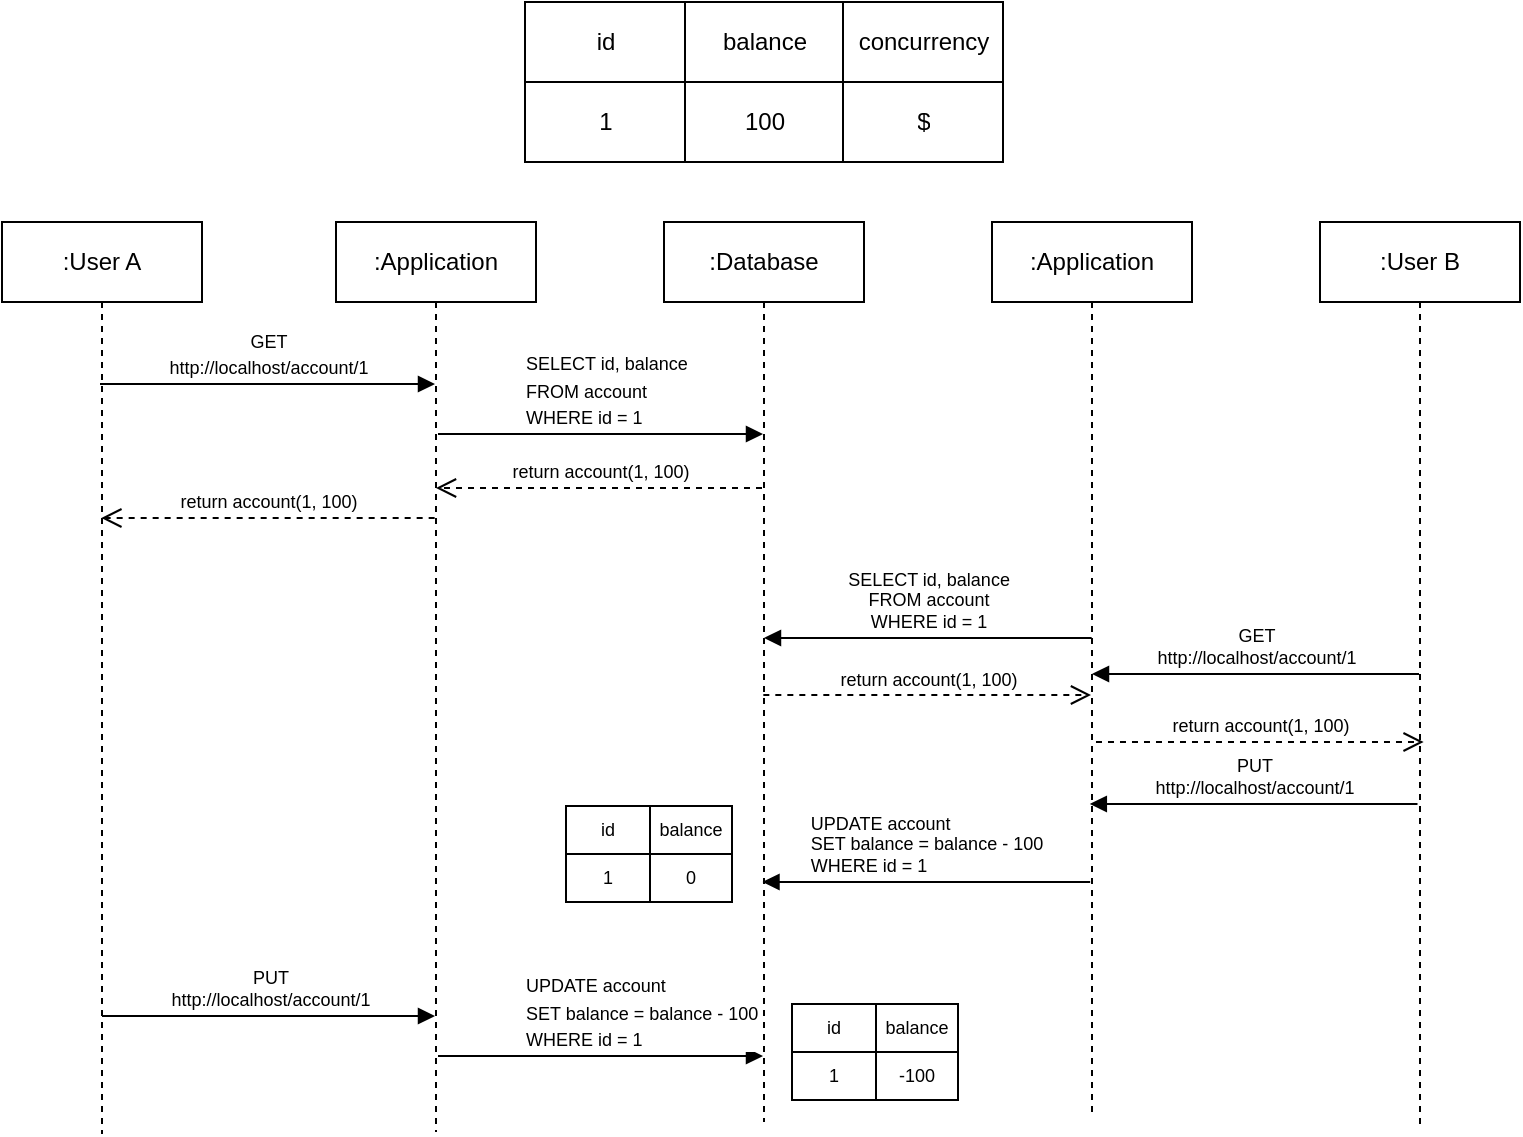 <mxfile version="20.5.3" type="github" pages="15">
  <diagram id="VH4cdz3XOALXzgAGvScP" name="Case1">
    <mxGraphModel dx="1422" dy="1894" grid="0" gridSize="10" guides="1" tooltips="1" connect="1" arrows="1" fold="1" page="1" pageScale="1" pageWidth="850" pageHeight="1100" math="0" shadow="0">
      <root>
        <mxCell id="0" />
        <mxCell id="1" parent="0" />
        <mxCell id="aKuo4-kzS2kdG3KM4JdI-1" value=":Database" style="shape=umlLifeline;perimeter=lifelinePerimeter;whiteSpace=wrap;html=1;container=1;collapsible=0;recursiveResize=0;outlineConnect=0;" parent="1" vertex="1">
          <mxGeometry x="344" y="70" width="100" height="450" as="geometry" />
        </mxCell>
        <mxCell id="aKuo4-kzS2kdG3KM4JdI-67" value="" style="shape=table;startSize=0;container=1;collapsible=0;childLayout=tableLayout;fontSize=9;" parent="aKuo4-kzS2kdG3KM4JdI-1" vertex="1">
          <mxGeometry x="-49" y="292" width="83" height="48" as="geometry" />
        </mxCell>
        <mxCell id="aKuo4-kzS2kdG3KM4JdI-68" value="" style="shape=tableRow;horizontal=0;startSize=0;swimlaneHead=0;swimlaneBody=0;top=0;left=0;bottom=0;right=0;collapsible=0;dropTarget=0;fillColor=none;points=[[0,0.5],[1,0.5]];portConstraint=eastwest;fontSize=9;" parent="aKuo4-kzS2kdG3KM4JdI-67" vertex="1">
          <mxGeometry width="83" height="24" as="geometry" />
        </mxCell>
        <mxCell id="aKuo4-kzS2kdG3KM4JdI-69" value="id" style="shape=partialRectangle;html=1;whiteSpace=wrap;connectable=0;overflow=hidden;fillColor=none;top=0;left=0;bottom=0;right=0;pointerEvents=1;fontSize=9;" parent="aKuo4-kzS2kdG3KM4JdI-68" vertex="1">
          <mxGeometry width="42" height="24" as="geometry">
            <mxRectangle width="42" height="24" as="alternateBounds" />
          </mxGeometry>
        </mxCell>
        <mxCell id="aKuo4-kzS2kdG3KM4JdI-70" value="balance" style="shape=partialRectangle;html=1;whiteSpace=wrap;connectable=0;overflow=hidden;fillColor=none;top=0;left=0;bottom=0;right=0;pointerEvents=1;fontSize=9;" parent="aKuo4-kzS2kdG3KM4JdI-68" vertex="1">
          <mxGeometry x="42" width="41" height="24" as="geometry">
            <mxRectangle width="41" height="24" as="alternateBounds" />
          </mxGeometry>
        </mxCell>
        <mxCell id="aKuo4-kzS2kdG3KM4JdI-71" value="" style="shape=tableRow;horizontal=0;startSize=0;swimlaneHead=0;swimlaneBody=0;top=0;left=0;bottom=0;right=0;collapsible=0;dropTarget=0;fillColor=none;points=[[0,0.5],[1,0.5]];portConstraint=eastwest;fontSize=9;" parent="aKuo4-kzS2kdG3KM4JdI-67" vertex="1">
          <mxGeometry y="24" width="83" height="24" as="geometry" />
        </mxCell>
        <mxCell id="aKuo4-kzS2kdG3KM4JdI-72" value="1" style="shape=partialRectangle;html=1;whiteSpace=wrap;connectable=0;overflow=hidden;fillColor=none;top=0;left=0;bottom=0;right=0;pointerEvents=1;fontSize=9;" parent="aKuo4-kzS2kdG3KM4JdI-71" vertex="1">
          <mxGeometry width="42" height="24" as="geometry">
            <mxRectangle width="42" height="24" as="alternateBounds" />
          </mxGeometry>
        </mxCell>
        <mxCell id="aKuo4-kzS2kdG3KM4JdI-73" value="0" style="shape=partialRectangle;html=1;whiteSpace=wrap;connectable=0;overflow=hidden;fillColor=none;top=0;left=0;bottom=0;right=0;pointerEvents=1;fontSize=9;" parent="aKuo4-kzS2kdG3KM4JdI-71" vertex="1">
          <mxGeometry x="42" width="41" height="24" as="geometry">
            <mxRectangle width="41" height="24" as="alternateBounds" />
          </mxGeometry>
        </mxCell>
        <mxCell id="aKuo4-kzS2kdG3KM4JdI-2" value=":Application" style="shape=umlLifeline;perimeter=lifelinePerimeter;whiteSpace=wrap;html=1;container=1;collapsible=0;recursiveResize=0;outlineConnect=0;" parent="1" vertex="1">
          <mxGeometry x="180" y="70" width="100" height="455" as="geometry" />
        </mxCell>
        <mxCell id="aKuo4-kzS2kdG3KM4JdI-18" value="&lt;font style=&quot;font-size: 9px;&quot;&gt;SELECT id, balance&lt;br&gt;FROM account&lt;br&gt;WHERE id = 1&lt;/font&gt;" style="html=1;verticalAlign=bottom;endArrow=block;rounded=0;align=left;" parent="aKuo4-kzS2kdG3KM4JdI-2" target="aKuo4-kzS2kdG3KM4JdI-1" edge="1">
          <mxGeometry x="-0.483" width="80" relative="1" as="geometry">
            <mxPoint x="51" y="106" as="sourcePoint" />
            <mxPoint x="131" y="106" as="targetPoint" />
            <mxPoint as="offset" />
          </mxGeometry>
        </mxCell>
        <mxCell id="aKuo4-kzS2kdG3KM4JdI-46" value="return account(1, 100)" style="html=1;verticalAlign=bottom;endArrow=open;dashed=1;endSize=8;rounded=0;fontSize=9;" parent="aKuo4-kzS2kdG3KM4JdI-2" edge="1">
          <mxGeometry relative="1" as="geometry">
            <mxPoint x="49.33" y="148" as="sourcePoint" />
            <mxPoint x="-117.333" y="148" as="targetPoint" />
          </mxGeometry>
        </mxCell>
        <mxCell id="aKuo4-kzS2kdG3KM4JdI-4" value=":Application" style="shape=umlLifeline;perimeter=lifelinePerimeter;whiteSpace=wrap;html=1;container=1;collapsible=0;recursiveResize=0;outlineConnect=0;" parent="1" vertex="1">
          <mxGeometry x="508" y="70" width="100" height="447" as="geometry" />
        </mxCell>
        <mxCell id="aKuo4-kzS2kdG3KM4JdI-55" value="PUT&lt;br&gt;http://localhost/account/1" style="html=1;verticalAlign=bottom;endArrow=block;rounded=0;fontSize=9;" parent="aKuo4-kzS2kdG3KM4JdI-4" edge="1">
          <mxGeometry width="80" relative="1" as="geometry">
            <mxPoint x="212.75" y="291" as="sourcePoint" />
            <mxPoint x="48.917" y="291" as="targetPoint" />
          </mxGeometry>
        </mxCell>
        <mxCell id="aKuo4-kzS2kdG3KM4JdI-56" value="&lt;div style=&quot;text-align: left;&quot;&gt;UPDATE account&lt;br&gt;SET balance = balance - 100&lt;/div&gt;&lt;div style=&quot;text-align: left;&quot;&gt;WHERE id = 1&lt;/div&gt;" style="html=1;verticalAlign=bottom;endArrow=block;rounded=0;fontSize=9;" parent="aKuo4-kzS2kdG3KM4JdI-4" edge="1">
          <mxGeometry width="80" relative="1" as="geometry">
            <mxPoint x="49.08" y="330" as="sourcePoint" />
            <mxPoint x="-114.753" y="330" as="targetPoint" />
          </mxGeometry>
        </mxCell>
        <mxCell id="aKuo4-kzS2kdG3KM4JdI-5" value=":User A" style="shape=umlLifeline;perimeter=lifelinePerimeter;whiteSpace=wrap;html=1;container=1;collapsible=0;recursiveResize=0;outlineConnect=0;" parent="1" vertex="1">
          <mxGeometry x="13" y="70" width="100" height="456" as="geometry" />
        </mxCell>
        <mxCell id="aKuo4-kzS2kdG3KM4JdI-7" value="&lt;font style=&quot;font-size: 9px;&quot;&gt;GET&lt;br&gt;http://localhost/account/1&lt;/font&gt;" style="html=1;verticalAlign=bottom;endArrow=block;rounded=0;" parent="aKuo4-kzS2kdG3KM4JdI-5" edge="1">
          <mxGeometry width="80" relative="1" as="geometry">
            <mxPoint x="49" y="81" as="sourcePoint" />
            <mxPoint x="216.5" y="81" as="targetPoint" />
          </mxGeometry>
        </mxCell>
        <mxCell id="aKuo4-kzS2kdG3KM4JdI-52" value="PUT&lt;br&gt;http://localhost/account/1" style="html=1;verticalAlign=bottom;endArrow=block;rounded=0;fontSize=9;" parent="aKuo4-kzS2kdG3KM4JdI-5" edge="1">
          <mxGeometry width="80" relative="1" as="geometry">
            <mxPoint x="50" y="397" as="sourcePoint" />
            <mxPoint x="216.5" y="397" as="targetPoint" />
          </mxGeometry>
        </mxCell>
        <mxCell id="aKuo4-kzS2kdG3KM4JdI-6" value=":User B" style="shape=umlLifeline;perimeter=lifelinePerimeter;whiteSpace=wrap;html=1;container=1;collapsible=0;recursiveResize=0;outlineConnect=0;" parent="1" vertex="1">
          <mxGeometry x="672" y="70" width="100" height="452" as="geometry" />
        </mxCell>
        <mxCell id="aKuo4-kzS2kdG3KM4JdI-51" value="return account(1, 100)" style="html=1;verticalAlign=bottom;endArrow=open;dashed=1;endSize=8;rounded=0;fontSize=9;" parent="aKuo4-kzS2kdG3KM4JdI-6" edge="1">
          <mxGeometry relative="1" as="geometry">
            <mxPoint x="-112.003" y="260" as="sourcePoint" />
            <mxPoint x="51.83" y="260" as="targetPoint" />
          </mxGeometry>
        </mxCell>
        <mxCell id="aKuo4-kzS2kdG3KM4JdI-35" value="" style="shape=table;startSize=0;container=1;collapsible=0;childLayout=tableLayout;" parent="1" vertex="1">
          <mxGeometry x="274.5" y="-40" width="239" height="80" as="geometry" />
        </mxCell>
        <mxCell id="aKuo4-kzS2kdG3KM4JdI-36" value="" style="shape=tableRow;horizontal=0;startSize=0;swimlaneHead=0;swimlaneBody=0;top=0;left=0;bottom=0;right=0;collapsible=0;dropTarget=0;fillColor=none;points=[[0,0.5],[1,0.5]];portConstraint=eastwest;" parent="aKuo4-kzS2kdG3KM4JdI-35" vertex="1">
          <mxGeometry width="239" height="40" as="geometry" />
        </mxCell>
        <mxCell id="aKuo4-kzS2kdG3KM4JdI-37" value="id" style="shape=partialRectangle;html=1;whiteSpace=wrap;connectable=0;overflow=hidden;fillColor=none;top=0;left=0;bottom=0;right=0;pointerEvents=1;" parent="aKuo4-kzS2kdG3KM4JdI-36" vertex="1">
          <mxGeometry width="80" height="40" as="geometry">
            <mxRectangle width="80" height="40" as="alternateBounds" />
          </mxGeometry>
        </mxCell>
        <mxCell id="aKuo4-kzS2kdG3KM4JdI-38" value="balance" style="shape=partialRectangle;html=1;whiteSpace=wrap;connectable=0;overflow=hidden;fillColor=none;top=0;left=0;bottom=0;right=0;pointerEvents=1;" parent="aKuo4-kzS2kdG3KM4JdI-36" vertex="1">
          <mxGeometry x="80" width="79" height="40" as="geometry">
            <mxRectangle width="79" height="40" as="alternateBounds" />
          </mxGeometry>
        </mxCell>
        <mxCell id="aKuo4-kzS2kdG3KM4JdI-39" value="concurrency" style="shape=partialRectangle;html=1;whiteSpace=wrap;connectable=0;overflow=hidden;fillColor=none;top=0;left=0;bottom=0;right=0;pointerEvents=1;" parent="aKuo4-kzS2kdG3KM4JdI-36" vertex="1">
          <mxGeometry x="159" width="80" height="40" as="geometry">
            <mxRectangle width="80" height="40" as="alternateBounds" />
          </mxGeometry>
        </mxCell>
        <mxCell id="aKuo4-kzS2kdG3KM4JdI-40" value="" style="shape=tableRow;horizontal=0;startSize=0;swimlaneHead=0;swimlaneBody=0;top=0;left=0;bottom=0;right=0;collapsible=0;dropTarget=0;fillColor=none;points=[[0,0.5],[1,0.5]];portConstraint=eastwest;" parent="aKuo4-kzS2kdG3KM4JdI-35" vertex="1">
          <mxGeometry y="40" width="239" height="40" as="geometry" />
        </mxCell>
        <mxCell id="aKuo4-kzS2kdG3KM4JdI-41" value="1" style="shape=partialRectangle;html=1;whiteSpace=wrap;connectable=0;overflow=hidden;fillColor=none;top=0;left=0;bottom=0;right=0;pointerEvents=1;" parent="aKuo4-kzS2kdG3KM4JdI-40" vertex="1">
          <mxGeometry width="80" height="40" as="geometry">
            <mxRectangle width="80" height="40" as="alternateBounds" />
          </mxGeometry>
        </mxCell>
        <mxCell id="aKuo4-kzS2kdG3KM4JdI-42" value="100" style="shape=partialRectangle;html=1;whiteSpace=wrap;connectable=0;overflow=hidden;fillColor=none;top=0;left=0;bottom=0;right=0;pointerEvents=1;" parent="aKuo4-kzS2kdG3KM4JdI-40" vertex="1">
          <mxGeometry x="80" width="79" height="40" as="geometry">
            <mxRectangle width="79" height="40" as="alternateBounds" />
          </mxGeometry>
        </mxCell>
        <mxCell id="aKuo4-kzS2kdG3KM4JdI-43" value="$" style="shape=partialRectangle;html=1;whiteSpace=wrap;connectable=0;overflow=hidden;fillColor=none;top=0;left=0;bottom=0;right=0;pointerEvents=1;" parent="aKuo4-kzS2kdG3KM4JdI-40" vertex="1">
          <mxGeometry x="159" width="80" height="40" as="geometry">
            <mxRectangle width="80" height="40" as="alternateBounds" />
          </mxGeometry>
        </mxCell>
        <mxCell id="aKuo4-kzS2kdG3KM4JdI-44" value="return account(1, 100)" style="html=1;verticalAlign=bottom;endArrow=open;dashed=1;endSize=8;rounded=0;fontSize=9;" parent="1" target="aKuo4-kzS2kdG3KM4JdI-2" edge="1">
          <mxGeometry relative="1" as="geometry">
            <mxPoint x="393" y="203" as="sourcePoint" />
            <mxPoint x="313" y="203" as="targetPoint" />
          </mxGeometry>
        </mxCell>
        <mxCell id="aKuo4-kzS2kdG3KM4JdI-47" value="GET&lt;br&gt;http://localhost/account/1" style="html=1;verticalAlign=bottom;endArrow=block;rounded=0;fontSize=9;" parent="1" source="aKuo4-kzS2kdG3KM4JdI-6" target="aKuo4-kzS2kdG3KM4JdI-4" edge="1">
          <mxGeometry width="80" relative="1" as="geometry">
            <mxPoint x="603" y="154" as="sourcePoint" />
            <mxPoint x="683" y="154" as="targetPoint" />
          </mxGeometry>
        </mxCell>
        <mxCell id="aKuo4-kzS2kdG3KM4JdI-49" value="&lt;span style=&quot;text-align: left;&quot;&gt;SELECT id, balance&lt;/span&gt;&lt;br style=&quot;text-align: left;&quot;&gt;&lt;span style=&quot;text-align: left;&quot;&gt;FROM account&lt;/span&gt;&lt;br style=&quot;text-align: left;&quot;&gt;&lt;span style=&quot;text-align: left;&quot;&gt;WHERE id = 1&lt;/span&gt;" style="html=1;verticalAlign=bottom;endArrow=block;rounded=0;fontSize=9;" parent="1" edge="1">
          <mxGeometry width="80" relative="1" as="geometry">
            <mxPoint x="557.83" y="278" as="sourcePoint" />
            <mxPoint x="393.997" y="278" as="targetPoint" />
          </mxGeometry>
        </mxCell>
        <mxCell id="aKuo4-kzS2kdG3KM4JdI-50" value="return account(1, 100)" style="html=1;verticalAlign=bottom;endArrow=open;dashed=1;endSize=8;rounded=0;fontSize=9;" parent="1" edge="1">
          <mxGeometry relative="1" as="geometry">
            <mxPoint x="393.667" y="306.5" as="sourcePoint" />
            <mxPoint x="557.5" y="306.5" as="targetPoint" />
          </mxGeometry>
        </mxCell>
        <mxCell id="aKuo4-kzS2kdG3KM4JdI-53" value="&lt;span style=&quot;font-size: 9px;&quot;&gt;UPDATE account&lt;/span&gt;&lt;br style=&quot;font-size: 9px;&quot;&gt;&lt;span style=&quot;font-size: 9px;&quot;&gt;SET balance = balance - 100&lt;br&gt;WHERE id = 1&lt;br&gt;&lt;/span&gt;" style="html=1;verticalAlign=bottom;endArrow=block;rounded=0;align=left;" parent="1" edge="1">
          <mxGeometry x="-0.483" width="80" relative="1" as="geometry">
            <mxPoint x="231" y="487" as="sourcePoint" />
            <mxPoint x="393.5" y="487" as="targetPoint" />
            <mxPoint as="offset" />
          </mxGeometry>
        </mxCell>
        <mxCell id="aKuo4-kzS2kdG3KM4JdI-82" value="" style="shape=table;startSize=0;container=1;collapsible=0;childLayout=tableLayout;fontSize=9;" parent="1" vertex="1">
          <mxGeometry x="408" y="461" width="83" height="48" as="geometry" />
        </mxCell>
        <mxCell id="aKuo4-kzS2kdG3KM4JdI-83" value="" style="shape=tableRow;horizontal=0;startSize=0;swimlaneHead=0;swimlaneBody=0;top=0;left=0;bottom=0;right=0;collapsible=0;dropTarget=0;fillColor=none;points=[[0,0.5],[1,0.5]];portConstraint=eastwest;fontSize=9;" parent="aKuo4-kzS2kdG3KM4JdI-82" vertex="1">
          <mxGeometry width="83" height="24" as="geometry" />
        </mxCell>
        <mxCell id="aKuo4-kzS2kdG3KM4JdI-84" value="id" style="shape=partialRectangle;html=1;whiteSpace=wrap;connectable=0;overflow=hidden;fillColor=none;top=0;left=0;bottom=0;right=0;pointerEvents=1;fontSize=9;" parent="aKuo4-kzS2kdG3KM4JdI-83" vertex="1">
          <mxGeometry width="42" height="24" as="geometry">
            <mxRectangle width="42" height="24" as="alternateBounds" />
          </mxGeometry>
        </mxCell>
        <mxCell id="aKuo4-kzS2kdG3KM4JdI-85" value="balance" style="shape=partialRectangle;html=1;whiteSpace=wrap;connectable=0;overflow=hidden;fillColor=none;top=0;left=0;bottom=0;right=0;pointerEvents=1;fontSize=9;" parent="aKuo4-kzS2kdG3KM4JdI-83" vertex="1">
          <mxGeometry x="42" width="41" height="24" as="geometry">
            <mxRectangle width="41" height="24" as="alternateBounds" />
          </mxGeometry>
        </mxCell>
        <mxCell id="aKuo4-kzS2kdG3KM4JdI-86" value="" style="shape=tableRow;horizontal=0;startSize=0;swimlaneHead=0;swimlaneBody=0;top=0;left=0;bottom=0;right=0;collapsible=0;dropTarget=0;fillColor=none;points=[[0,0.5],[1,0.5]];portConstraint=eastwest;fontSize=9;" parent="aKuo4-kzS2kdG3KM4JdI-82" vertex="1">
          <mxGeometry y="24" width="83" height="24" as="geometry" />
        </mxCell>
        <mxCell id="aKuo4-kzS2kdG3KM4JdI-87" value="1" style="shape=partialRectangle;html=1;whiteSpace=wrap;connectable=0;overflow=hidden;fillColor=none;top=0;left=0;bottom=0;right=0;pointerEvents=1;fontSize=9;" parent="aKuo4-kzS2kdG3KM4JdI-86" vertex="1">
          <mxGeometry width="42" height="24" as="geometry">
            <mxRectangle width="42" height="24" as="alternateBounds" />
          </mxGeometry>
        </mxCell>
        <mxCell id="aKuo4-kzS2kdG3KM4JdI-88" value="-100" style="shape=partialRectangle;html=1;whiteSpace=wrap;connectable=0;overflow=hidden;fillColor=none;top=0;left=0;bottom=0;right=0;pointerEvents=1;fontSize=9;" parent="aKuo4-kzS2kdG3KM4JdI-86" vertex="1">
          <mxGeometry x="42" width="41" height="24" as="geometry">
            <mxRectangle width="41" height="24" as="alternateBounds" />
          </mxGeometry>
        </mxCell>
      </root>
    </mxGraphModel>
  </diagram>
  <diagram id="BSmmxB9XagOKgLu3_U-_" name="Problem">
    <mxGraphModel dx="2035" dy="662" grid="0" gridSize="10" guides="1" tooltips="1" connect="1" arrows="1" fold="1" page="1" pageScale="1" pageWidth="850" pageHeight="1100" math="0" shadow="0">
      <root>
        <mxCell id="0" />
        <mxCell id="1" parent="0" />
        <mxCell id="f0I6HTxJ2aiZMTKFPbjw-1" value="&lt;b&gt;:Database&lt;/b&gt;" style="shape=umlLifeline;perimeter=lifelinePerimeter;whiteSpace=wrap;html=1;container=1;collapsible=0;recursiveResize=0;outlineConnect=0;strokeWidth=2;" parent="1" vertex="1">
          <mxGeometry x="577" y="70" width="100" height="450" as="geometry" />
        </mxCell>
        <mxCell id="nw-sr7UqMMYIFU0lqVoA-19" value="" style="html=1;points=[];perimeter=orthogonalPerimeter;strokeWidth=2;" vertex="1" parent="f0I6HTxJ2aiZMTKFPbjw-1">
          <mxGeometry x="29" y="85" width="10" height="21" as="geometry" />
        </mxCell>
        <mxCell id="f0I6HTxJ2aiZMTKFPbjw-9" value="&lt;b&gt;:User 1&lt;/b&gt;" style="shape=umlLifeline;perimeter=lifelinePerimeter;whiteSpace=wrap;html=1;container=1;collapsible=0;recursiveResize=0;outlineConnect=0;strokeWidth=2;" parent="1" vertex="1">
          <mxGeometry x="76" y="70" width="100" height="455" as="geometry" />
        </mxCell>
        <mxCell id="nw-sr7UqMMYIFU0lqVoA-16" value="&lt;b&gt;UPDATE&lt;/b&gt;" style="html=1;verticalAlign=bottom;endArrow=block;rounded=0;strokeWidth=2;strokeColor=#FF0000;" edge="1" parent="f0I6HTxJ2aiZMTKFPbjw-9" target="f0I6HTxJ2aiZMTKFPbjw-1">
          <mxGeometry x="-0.587" y="3" width="80" relative="1" as="geometry">
            <mxPoint x="51" y="353" as="sourcePoint" />
            <mxPoint x="131" y="353" as="targetPoint" />
            <mxPoint as="offset" />
          </mxGeometry>
        </mxCell>
        <mxCell id="f0I6HTxJ2aiZMTKFPbjw-12" value="&lt;b&gt;:User 2&lt;/b&gt;" style="shape=umlLifeline;perimeter=lifelinePerimeter;whiteSpace=wrap;html=1;container=1;collapsible=0;recursiveResize=0;outlineConnect=0;strokeWidth=2;" parent="1" vertex="1">
          <mxGeometry x="325" y="70" width="100" height="454" as="geometry" />
        </mxCell>
        <mxCell id="nw-sr7UqMMYIFU0lqVoA-13" value="&lt;b&gt;UPDATE&lt;/b&gt;" style="html=1;verticalAlign=bottom;endArrow=block;rounded=0;strokeWidth=2;strokeColor=#808080;" edge="1" parent="f0I6HTxJ2aiZMTKFPbjw-12" target="f0I6HTxJ2aiZMTKFPbjw-1">
          <mxGeometry width="80" relative="1" as="geometry">
            <mxPoint x="50" y="265" as="sourcePoint" />
            <mxPoint x="130" y="265" as="targetPoint" />
          </mxGeometry>
        </mxCell>
        <mxCell id="nw-sr7UqMMYIFU0lqVoA-4" value="&lt;b&gt;SELECT&amp;nbsp;&lt;/b&gt;" style="html=1;verticalAlign=bottom;endArrow=block;rounded=0;strokeWidth=2;strokeColor=#808080;" edge="1" parent="1" target="f0I6HTxJ2aiZMTKFPbjw-1">
          <mxGeometry x="-0.645" y="3" width="80" relative="1" as="geometry">
            <mxPoint x="125" y="148" as="sourcePoint" />
            <mxPoint x="205" y="148" as="targetPoint" />
            <mxPoint as="offset" />
          </mxGeometry>
        </mxCell>
        <mxCell id="nw-sr7UqMMYIFU0lqVoA-5" value="&lt;b&gt;ACCOUNT&lt;/b&gt;&lt;br&gt;&lt;b&gt;id:&amp;nbsp;&lt;/b&gt;48e5b762-5861-11ed-9b6a-0242ac120002&lt;br&gt;&lt;b&gt;balance: &lt;/b&gt;1000" style="shape=note;whiteSpace=wrap;html=1;backgroundOutline=1;darkOpacity=0.05;strokeWidth=2;size=18;align=left;fillColor=#dae8fc;strokeColor=#6c8ebf;" vertex="1" parent="1">
          <mxGeometry x="-47" y="121" width="152" height="70" as="geometry" />
        </mxCell>
        <mxCell id="nw-sr7UqMMYIFU0lqVoA-8" value="&lt;b&gt;ACCOUNT&lt;/b&gt;&lt;br&gt;&lt;b&gt;id:&amp;nbsp;&lt;/b&gt;48e5b762-5861-11ed-9b6a-0242ac120002&lt;br&gt;&lt;b&gt;balance: &lt;/b&gt;1000" style="shape=note;whiteSpace=wrap;html=1;backgroundOutline=1;darkOpacity=0.05;strokeWidth=2;size=18;align=left;fillColor=#fff2cc;strokeColor=#d6b656;" vertex="1" parent="1">
          <mxGeometry x="651" y="147" width="152" height="70" as="geometry" />
        </mxCell>
        <mxCell id="nw-sr7UqMMYIFU0lqVoA-9" value="&lt;b&gt;ACCOUNT&lt;/b&gt;&lt;br&gt;&lt;b&gt;id:&amp;nbsp;&lt;/b&gt;48e5b762-5861-11ed-9b6a-0242ac120002&lt;br&gt;&lt;b&gt;balance: &lt;/b&gt;1000" style="shape=note;whiteSpace=wrap;html=1;backgroundOutline=1;darkOpacity=0.05;strokeWidth=2;size=18;align=left;fillColor=#d5e8d4;strokeColor=#82b366;" vertex="1" parent="1">
          <mxGeometry x="200" y="172" width="152" height="70" as="geometry" />
        </mxCell>
        <mxCell id="nw-sr7UqMMYIFU0lqVoA-10" value="&lt;b&gt;SELECT&lt;/b&gt;" style="html=1;verticalAlign=bottom;endArrow=block;rounded=0;strokeWidth=2;strokeColor=#808080;" edge="1" parent="1">
          <mxGeometry width="80" relative="1" as="geometry">
            <mxPoint x="375" y="215" as="sourcePoint" />
            <mxPoint x="626.0" y="215" as="targetPoint" />
          </mxGeometry>
        </mxCell>
        <mxCell id="nw-sr7UqMMYIFU0lqVoA-11" value="&lt;b&gt;ACCOUNT&lt;/b&gt;&lt;br&gt;&lt;b&gt;id:&amp;nbsp;&lt;/b&gt;48e5b762-5861-11ed-9b6a-0242ac120002&lt;br&gt;&lt;b&gt;balance: &lt;/b&gt;0" style="shape=note;whiteSpace=wrap;html=1;backgroundOutline=1;darkOpacity=0.05;strokeWidth=2;size=18;align=left;fillColor=#d5e8d4;strokeColor=#82b366;" vertex="1" parent="1">
          <mxGeometry x="200" y="298" width="152" height="70" as="geometry" />
        </mxCell>
        <mxCell id="nw-sr7UqMMYIFU0lqVoA-14" value="&lt;b&gt;ACCOUNT&lt;/b&gt;&lt;br&gt;&lt;b&gt;id:&amp;nbsp;&lt;/b&gt;48e5b762-5861-11ed-9b6a-0242ac120002&lt;br&gt;&lt;b&gt;balance: &lt;/b&gt;0" style="shape=note;whiteSpace=wrap;html=1;backgroundOutline=1;darkOpacity=0.05;strokeWidth=2;size=18;align=left;fillColor=#fff2cc;strokeColor=#d6b656;" vertex="1" parent="1">
          <mxGeometry x="651" y="293" width="152" height="70" as="geometry" />
        </mxCell>
        <mxCell id="nw-sr7UqMMYIFU0lqVoA-17" value="&lt;b&gt;ACCOUNT&lt;/b&gt;&lt;br&gt;&lt;b&gt;id:&amp;nbsp;&lt;/b&gt;48e5b762-5861-11ed-9b6a-0242ac120002&lt;br&gt;&lt;b&gt;balance: &lt;/b&gt;2000" style="shape=note;whiteSpace=wrap;html=1;backgroundOutline=1;darkOpacity=0.05;strokeWidth=2;size=18;align=left;fillColor=#dae8fc;strokeColor=#6c8ebf;" vertex="1" parent="1">
          <mxGeometry x="-47" y="385" width="152" height="70" as="geometry" />
        </mxCell>
        <mxCell id="nw-sr7UqMMYIFU0lqVoA-18" value="&lt;b&gt;ACCOUNT&lt;/b&gt;&lt;br&gt;&lt;b&gt;id:&amp;nbsp;&lt;/b&gt;48e5b762-5861-11ed-9b6a-0242ac120002&lt;br&gt;&lt;b&gt;balance: &lt;/b&gt;2000" style="shape=note;whiteSpace=wrap;html=1;backgroundOutline=1;darkOpacity=0.05;strokeWidth=2;size=18;align=left;fillColor=#f8cecc;strokeColor=#b85450;" vertex="1" parent="1">
          <mxGeometry x="651" y="385" width="152" height="70" as="geometry" />
        </mxCell>
        <mxCell id="nw-sr7UqMMYIFU0lqVoA-20" value="&lt;b&gt;&lt;i&gt;DB Transaction #1&lt;/i&gt;&lt;/b&gt;" style="text;html=1;align=center;verticalAlign=middle;resizable=0;points=[];autosize=1;strokeColor=none;fillColor=none;strokeWidth=2;" vertex="1" parent="1">
          <mxGeometry x="483" y="154" width="123" height="26" as="geometry" />
        </mxCell>
        <mxCell id="nw-sr7UqMMYIFU0lqVoA-21" value="" style="html=1;points=[];perimeter=orthogonalPerimeter;strokeWidth=2;" vertex="1" parent="1">
          <mxGeometry x="606" y="225" width="10" height="21" as="geometry" />
        </mxCell>
        <mxCell id="nw-sr7UqMMYIFU0lqVoA-22" value="&lt;b&gt;&lt;i&gt;DB Transaction #2&lt;/i&gt;&lt;/b&gt;" style="text;html=1;align=center;verticalAlign=middle;resizable=0;points=[];autosize=1;strokeColor=none;fillColor=none;strokeWidth=2;" vertex="1" parent="1">
          <mxGeometry x="483" y="222.5" width="123" height="26" as="geometry" />
        </mxCell>
        <mxCell id="nw-sr7UqMMYIFU0lqVoA-23" value="" style="html=1;points=[];perimeter=orthogonalPerimeter;strokeWidth=2;" vertex="1" parent="1">
          <mxGeometry x="609.5" y="344.5" width="10" height="21" as="geometry" />
        </mxCell>
        <mxCell id="nw-sr7UqMMYIFU0lqVoA-24" value="&lt;b&gt;&lt;i&gt;DB Transaction #3&lt;/i&gt;&lt;/b&gt;" style="text;html=1;align=center;verticalAlign=middle;resizable=0;points=[];autosize=1;strokeColor=none;fillColor=none;strokeWidth=2;" vertex="1" parent="1">
          <mxGeometry x="486.5" y="342" width="123" height="26" as="geometry" />
        </mxCell>
        <mxCell id="nw-sr7UqMMYIFU0lqVoA-25" value="" style="html=1;points=[];perimeter=orthogonalPerimeter;strokeWidth=2;" vertex="1" parent="1">
          <mxGeometry x="609.5" y="431.5" width="10" height="21" as="geometry" />
        </mxCell>
        <mxCell id="nw-sr7UqMMYIFU0lqVoA-26" value="&lt;b&gt;&lt;i&gt;DB Transaction #4&lt;/i&gt;&lt;/b&gt;" style="text;html=1;align=center;verticalAlign=middle;resizable=0;points=[];autosize=1;strokeColor=none;fillColor=none;strokeWidth=2;" vertex="1" parent="1">
          <mxGeometry x="487" y="429" width="123" height="26" as="geometry" />
        </mxCell>
      </root>
    </mxGraphModel>
  </diagram>
  <diagram id="pDyhrU8gLGG9G1nGW2id" name="Current transaction in CockroachDB">
    <mxGraphModel dx="1827" dy="548" grid="0" gridSize="10" guides="1" tooltips="1" connect="1" arrows="1" fold="1" page="1" pageScale="1" pageWidth="850" pageHeight="1100" math="0" shadow="0">
      <root>
        <mxCell id="0" />
        <mxCell id="1" parent="0" />
        <mxCell id="ehIehOHva8bdzx4UTCCA-1" value="&lt;b&gt;:Database&lt;/b&gt;" style="shape=umlLifeline;perimeter=lifelinePerimeter;whiteSpace=wrap;html=1;container=1;collapsible=0;recursiveResize=0;outlineConnect=0;strokeWidth=2;" vertex="1" parent="1">
          <mxGeometry x="577" y="70" width="100" height="450" as="geometry" />
        </mxCell>
        <mxCell id="ehIehOHva8bdzx4UTCCA-2" value="" style="html=1;points=[];perimeter=orthogonalPerimeter;strokeWidth=2;fillColor=#dae8fc;strokeColor=#6c8ebf;" vertex="1" parent="ehIehOHva8bdzx4UTCCA-1">
          <mxGeometry x="-468" y="85" width="10" height="262" as="geometry" />
        </mxCell>
        <mxCell id="ehIehOHva8bdzx4UTCCA-3" value="&lt;b&gt;:User 1&lt;/b&gt;" style="shape=umlLifeline;perimeter=lifelinePerimeter;whiteSpace=wrap;html=1;container=1;collapsible=0;recursiveResize=0;outlineConnect=0;strokeWidth=2;" vertex="1" parent="1">
          <mxGeometry x="76" y="70" width="100" height="455" as="geometry" />
        </mxCell>
        <mxCell id="ehIehOHva8bdzx4UTCCA-4" value="&lt;b&gt;UPDATE&lt;/b&gt;" style="html=1;verticalAlign=bottom;endArrow=block;rounded=0;strokeWidth=2;strokeColor=#808080;" edge="1" parent="ehIehOHva8bdzx4UTCCA-3" target="ehIehOHva8bdzx4UTCCA-1">
          <mxGeometry x="-0.587" y="3" width="80" relative="1" as="geometry">
            <mxPoint x="51" y="353" as="sourcePoint" />
            <mxPoint x="131" y="353" as="targetPoint" />
            <mxPoint as="offset" />
          </mxGeometry>
        </mxCell>
        <mxCell id="ehIehOHva8bdzx4UTCCA-5" value="&lt;b&gt;:User 2&lt;/b&gt;" style="shape=umlLifeline;perimeter=lifelinePerimeter;whiteSpace=wrap;html=1;container=1;collapsible=0;recursiveResize=0;outlineConnect=0;strokeWidth=2;" vertex="1" parent="1">
          <mxGeometry x="325" y="70" width="100" height="454" as="geometry" />
        </mxCell>
        <mxCell id="ehIehOHva8bdzx4UTCCA-17" value="" style="html=1;points=[];perimeter=orthogonalPerimeter;strokeWidth=2;fillColor=#d5e8d4;strokeColor=#82b366;" vertex="1" parent="ehIehOHva8bdzx4UTCCA-5">
          <mxGeometry x="60" y="150" width="10" height="250" as="geometry" />
        </mxCell>
        <mxCell id="ehIehOHva8bdzx4UTCCA-7" value="&lt;b&gt;SELECT&amp;nbsp;&lt;/b&gt;" style="html=1;verticalAlign=bottom;endArrow=block;rounded=0;strokeWidth=2;strokeColor=#808080;" edge="1" parent="1" target="ehIehOHva8bdzx4UTCCA-1">
          <mxGeometry x="-0.645" y="3" width="80" relative="1" as="geometry">
            <mxPoint x="125" y="148" as="sourcePoint" />
            <mxPoint x="205" y="148" as="targetPoint" />
            <mxPoint as="offset" />
          </mxGeometry>
        </mxCell>
        <mxCell id="ehIehOHva8bdzx4UTCCA-8" value="&lt;b&gt;ACCOUNT&lt;/b&gt;&lt;br&gt;&lt;b&gt;id:&amp;nbsp;&lt;/b&gt;48e5b762-5861-11ed-9b6a-0242ac120002&lt;br&gt;&lt;b&gt;balance: &lt;/b&gt;1000" style="shape=note;whiteSpace=wrap;html=1;backgroundOutline=1;darkOpacity=0.05;strokeWidth=2;size=18;align=left;fillColor=#dae8fc;strokeColor=#6c8ebf;" vertex="1" parent="1">
          <mxGeometry x="-57" y="121" width="152" height="70" as="geometry" />
        </mxCell>
        <mxCell id="ehIehOHva8bdzx4UTCCA-9" value="&lt;b&gt;ACCOUNT&lt;/b&gt;&lt;br&gt;&lt;b&gt;id:&amp;nbsp;&lt;/b&gt;48e5b762-5861-11ed-9b6a-0242ac120002&lt;br&gt;&lt;b&gt;balance: &lt;/b&gt;1000" style="shape=note;whiteSpace=wrap;html=1;backgroundOutline=1;darkOpacity=0.05;strokeWidth=2;size=18;align=left;fillColor=#fff2cc;strokeColor=#d6b656;" vertex="1" parent="1">
          <mxGeometry x="651" y="147" width="152" height="70" as="geometry" />
        </mxCell>
        <mxCell id="ehIehOHva8bdzx4UTCCA-10" value="&lt;b&gt;ACCOUNT&lt;/b&gt;&lt;br&gt;&lt;b&gt;id:&amp;nbsp;&lt;/b&gt;48e5b762-5861-11ed-9b6a-0242ac120002&lt;br&gt;&lt;b&gt;balance: &lt;/b&gt;1000" style="shape=note;whiteSpace=wrap;html=1;backgroundOutline=1;darkOpacity=0.05;strokeWidth=2;size=18;align=left;fillColor=#d5e8d4;strokeColor=#82b366;" vertex="1" parent="1">
          <mxGeometry x="200" y="172" width="152" height="70" as="geometry" />
        </mxCell>
        <mxCell id="ehIehOHva8bdzx4UTCCA-11" value="&lt;b&gt;SELECT&lt;/b&gt;" style="html=1;verticalAlign=bottom;endArrow=block;rounded=0;strokeWidth=2;strokeColor=#FF0000;" edge="1" parent="1">
          <mxGeometry width="80" relative="1" as="geometry">
            <mxPoint x="375" y="215.0" as="sourcePoint" />
            <mxPoint x="626.0" y="215.0" as="targetPoint" />
          </mxGeometry>
        </mxCell>
        <mxCell id="ehIehOHva8bdzx4UTCCA-14" value="&lt;b&gt;ACCOUNT&lt;/b&gt;&lt;br&gt;&lt;b&gt;id:&amp;nbsp;&lt;/b&gt;48e5b762-5861-11ed-9b6a-0242ac120002&lt;br&gt;&lt;b&gt;balance: &lt;/b&gt;2000" style="shape=note;whiteSpace=wrap;html=1;backgroundOutline=1;darkOpacity=0.05;strokeWidth=2;size=18;align=left;fillColor=#dae8fc;strokeColor=#6c8ebf;" vertex="1" parent="1">
          <mxGeometry x="-53" y="385" width="152" height="70" as="geometry" />
        </mxCell>
        <mxCell id="ehIehOHva8bdzx4UTCCA-15" value="&lt;b&gt;ACCOUNT&lt;/b&gt;&lt;br&gt;&lt;b&gt;id:&amp;nbsp;&lt;/b&gt;48e5b762-5861-11ed-9b6a-0242ac120002&lt;br&gt;&lt;b&gt;balance: &lt;/b&gt;2000" style="shape=note;whiteSpace=wrap;html=1;backgroundOutline=1;darkOpacity=0.05;strokeWidth=2;size=18;align=left;fillColor=#fff2cc;strokeColor=#d6b656;" vertex="1" parent="1">
          <mxGeometry x="651" y="385" width="152" height="70" as="geometry" />
        </mxCell>
        <mxCell id="ehIehOHva8bdzx4UTCCA-16" value="&lt;b&gt;&lt;i&gt;DB Transaction #1&lt;/i&gt;&lt;/b&gt;" style="text;html=1;align=center;verticalAlign=middle;resizable=0;points=[];autosize=1;strokeColor=none;fillColor=none;strokeWidth=2;" vertex="1" parent="1">
          <mxGeometry x="-14" y="262" width="123" height="26" as="geometry" />
        </mxCell>
        <mxCell id="ehIehOHva8bdzx4UTCCA-18" value="&lt;b&gt;&lt;i&gt;DB Transaction #2&lt;/i&gt;&lt;/b&gt;" style="text;html=1;align=center;verticalAlign=middle;resizable=0;points=[];autosize=1;strokeColor=none;fillColor=none;strokeWidth=2;" vertex="1" parent="1">
          <mxGeometry x="388" y="258" width="123" height="26" as="geometry" />
        </mxCell>
      </root>
    </mxGraphModel>
  </diagram>
  <diagram id="fJ-jUryjF-AHwB_ihGxp" name="Page-4">
    <mxGraphModel dx="2512" dy="737" grid="0" gridSize="10" guides="1" tooltips="1" connect="1" arrows="1" fold="1" page="1" pageScale="1" pageWidth="850" pageHeight="1100" math="0" shadow="0">
      <root>
        <mxCell id="0" />
        <mxCell id="1" parent="0" />
        <mxCell id="7JbJ08cfY2xB1lHiISIN-1" value="&lt;b&gt;:Database&lt;/b&gt;" style="shape=umlLifeline;perimeter=lifelinePerimeter;whiteSpace=wrap;html=1;container=1;collapsible=0;recursiveResize=0;outlineConnect=0;strokeWidth=2;" parent="1" vertex="1">
          <mxGeometry x="577" y="70" width="100" height="450" as="geometry" />
        </mxCell>
        <mxCell id="7JbJ08cfY2xB1lHiISIN-2" value="" style="html=1;points=[];perimeter=orthogonalPerimeter;strokeWidth=2;" parent="7JbJ08cfY2xB1lHiISIN-1" vertex="1">
          <mxGeometry x="29" y="85" width="10" height="21" as="geometry" />
        </mxCell>
        <mxCell id="7JbJ08cfY2xB1lHiISIN-3" value="&lt;b&gt;:User 1&lt;/b&gt;" style="shape=umlLifeline;perimeter=lifelinePerimeter;whiteSpace=wrap;html=1;container=1;collapsible=0;recursiveResize=0;outlineConnect=0;strokeWidth=2;" parent="1" vertex="1">
          <mxGeometry x="76" y="70" width="100" height="455" as="geometry" />
        </mxCell>
        <mxCell id="7JbJ08cfY2xB1lHiISIN-4" value="&lt;b style=&quot;&quot;&gt;findById - &amp;lt;&lt;i&gt;Account&amp;gt;&lt;/i&gt;&lt;br&gt;save&lt;/b&gt;" style="html=1;verticalAlign=bottom;endArrow=block;rounded=0;strokeWidth=2;strokeColor=#808080;align=left;" parent="7JbJ08cfY2xB1lHiISIN-3" target="7JbJ08cfY2xB1lHiISIN-1" edge="1">
          <mxGeometry x="-0.792" y="5" width="80" relative="1" as="geometry">
            <mxPoint x="51" y="353" as="sourcePoint" />
            <mxPoint x="131" y="353" as="targetPoint" />
            <mxPoint as="offset" />
          </mxGeometry>
        </mxCell>
        <mxCell id="7JbJ08cfY2xB1lHiISIN-5" value="&lt;b&gt;:User 2&lt;/b&gt;" style="shape=umlLifeline;perimeter=lifelinePerimeter;whiteSpace=wrap;html=1;container=1;collapsible=0;recursiveResize=0;outlineConnect=0;strokeWidth=2;" parent="1" vertex="1">
          <mxGeometry x="325" y="70" width="100" height="454" as="geometry" />
        </mxCell>
        <mxCell id="7JbJ08cfY2xB1lHiISIN-6" value="&lt;b&gt;findById - &amp;lt;&lt;i&gt;Account&amp;gt;&lt;/i&gt;&lt;br&gt;save&lt;/b&gt;" style="html=1;verticalAlign=bottom;endArrow=block;rounded=0;strokeWidth=2;strokeColor=#808080;align=left;" parent="7JbJ08cfY2xB1lHiISIN-5" target="7JbJ08cfY2xB1lHiISIN-1" edge="1">
          <mxGeometry width="80" relative="1" as="geometry">
            <mxPoint x="50" y="265" as="sourcePoint" />
            <mxPoint x="130" y="265" as="targetPoint" />
          </mxGeometry>
        </mxCell>
        <mxCell id="7JbJ08cfY2xB1lHiISIN-7" value="&lt;b&gt;findById - &amp;lt;&lt;i&gt;Account&amp;gt;&lt;/i&gt;&lt;/b&gt;" style="html=1;verticalAlign=bottom;endArrow=block;rounded=0;strokeWidth=2;strokeColor=#808080;align=left;" parent="1" target="7JbJ08cfY2xB1lHiISIN-1" edge="1">
          <mxGeometry x="-0.764" y="4" width="80" relative="1" as="geometry">
            <mxPoint x="125" y="148" as="sourcePoint" />
            <mxPoint x="205" y="148" as="targetPoint" />
            <mxPoint as="offset" />
          </mxGeometry>
        </mxCell>
        <mxCell id="7JbJ08cfY2xB1lHiISIN-8" value="&lt;b&gt;ACCOUNT&lt;/b&gt;&lt;br&gt;&lt;b&gt;id:&amp;nbsp;&lt;/b&gt;48e5b762-5861-11ed-9b6a-0242ac120002&lt;br&gt;&lt;b&gt;balance: &lt;/b&gt;1000" style="shape=note;whiteSpace=wrap;html=1;backgroundOutline=1;darkOpacity=0.05;strokeWidth=2;size=18;align=left;fillColor=#dae8fc;strokeColor=#6c8ebf;" parent="1" vertex="1">
          <mxGeometry x="-47" y="121" width="152" height="70" as="geometry" />
        </mxCell>
        <mxCell id="7JbJ08cfY2xB1lHiISIN-9" value="&lt;b&gt;ACCOUNT&lt;/b&gt;&lt;br&gt;&lt;b&gt;id:&amp;nbsp;&lt;/b&gt;48e5b762-5861-11ed-9b6a-0242ac120002&lt;br&gt;&lt;b&gt;balance: &lt;/b&gt;1000" style="shape=note;whiteSpace=wrap;html=1;backgroundOutline=1;darkOpacity=0.05;strokeWidth=2;size=18;align=left;fillColor=#fff2cc;strokeColor=#d6b656;" parent="1" vertex="1">
          <mxGeometry x="651" y="147" width="152" height="70" as="geometry" />
        </mxCell>
        <mxCell id="7JbJ08cfY2xB1lHiISIN-10" value="&lt;b&gt;ACCOUNT&lt;/b&gt;&lt;br&gt;&lt;b&gt;id:&amp;nbsp;&lt;/b&gt;48e5b762-5861-11ed-9b6a-0242ac120002&lt;br&gt;&lt;b&gt;balance: &lt;/b&gt;1000" style="shape=note;whiteSpace=wrap;html=1;backgroundOutline=1;darkOpacity=0.05;strokeWidth=2;size=18;align=left;fillColor=#d5e8d4;strokeColor=#82b366;" parent="1" vertex="1">
          <mxGeometry x="200" y="172" width="152" height="70" as="geometry" />
        </mxCell>
        <mxCell id="7JbJ08cfY2xB1lHiISIN-11" value="&lt;b&gt;findById - &amp;lt;&lt;i&gt;Account&amp;gt;&lt;/i&gt;&lt;/b&gt;" style="html=1;verticalAlign=bottom;endArrow=block;rounded=0;strokeWidth=2;strokeColor=#808080;" parent="1" edge="1">
          <mxGeometry width="80" relative="1" as="geometry">
            <mxPoint x="375" y="215.0" as="sourcePoint" />
            <mxPoint x="626.0" y="215.0" as="targetPoint" />
          </mxGeometry>
        </mxCell>
        <mxCell id="7JbJ08cfY2xB1lHiISIN-12" value="&lt;b&gt;ACCOUNT&lt;/b&gt;&lt;br&gt;&lt;b&gt;id:&amp;nbsp;&lt;/b&gt;48e5b762-5861-11ed-9b6a-0242ac120002&lt;br&gt;&lt;b&gt;balance: &lt;/b&gt;0" style="shape=note;whiteSpace=wrap;html=1;backgroundOutline=1;darkOpacity=0.05;strokeWidth=2;size=18;align=left;fillColor=#d5e8d4;strokeColor=#82b366;" parent="1" vertex="1">
          <mxGeometry x="200" y="298" width="152" height="70" as="geometry" />
        </mxCell>
        <mxCell id="7JbJ08cfY2xB1lHiISIN-13" value="&lt;b&gt;ACCOUNT&lt;/b&gt;&lt;br&gt;&lt;b&gt;id:&amp;nbsp;&lt;/b&gt;48e5b762-5861-11ed-9b6a-0242ac120002&lt;br&gt;&lt;b&gt;balance: &lt;/b&gt;0" style="shape=note;whiteSpace=wrap;html=1;backgroundOutline=1;darkOpacity=0.05;strokeWidth=2;size=18;align=left;fillColor=#fff2cc;strokeColor=#d6b656;" parent="1" vertex="1">
          <mxGeometry x="651" y="293" width="152" height="70" as="geometry" />
        </mxCell>
        <mxCell id="7JbJ08cfY2xB1lHiISIN-14" value="&lt;b&gt;ACCOUNT&lt;/b&gt;&lt;br&gt;&lt;b&gt;id:&amp;nbsp;&lt;/b&gt;48e5b762-5861-11ed-9b6a-0242ac120002&lt;br&gt;&lt;b&gt;balance: &lt;/b&gt;2000" style="shape=note;whiteSpace=wrap;html=1;backgroundOutline=1;darkOpacity=0.05;strokeWidth=2;size=18;align=left;fillColor=#dae8fc;strokeColor=#6c8ebf;" parent="1" vertex="1">
          <mxGeometry x="-47" y="385" width="152" height="70" as="geometry" />
        </mxCell>
        <mxCell id="7JbJ08cfY2xB1lHiISIN-15" value="&lt;b&gt;ACCOUNT&lt;/b&gt;&lt;br&gt;&lt;b&gt;id:&amp;nbsp;&lt;/b&gt;48e5b762-5861-11ed-9b6a-0242ac120002&lt;br&gt;&lt;b&gt;balance: &lt;/b&gt;2000" style="shape=note;whiteSpace=wrap;html=1;backgroundOutline=1;darkOpacity=0.05;strokeWidth=2;size=18;align=left;fillColor=#fff2cc;strokeColor=#d6b656;" parent="1" vertex="1">
          <mxGeometry x="651" y="385" width="152" height="70" as="geometry" />
        </mxCell>
        <mxCell id="7JbJ08cfY2xB1lHiISIN-16" value="&lt;b&gt;&lt;i&gt;DB Transaction #1&lt;/i&gt;&lt;/b&gt;" style="text;html=1;align=center;verticalAlign=middle;resizable=0;points=[];autosize=1;strokeColor=none;fillColor=none;strokeWidth=2;" parent="1" vertex="1">
          <mxGeometry x="483" y="154" width="123" height="26" as="geometry" />
        </mxCell>
        <mxCell id="7JbJ08cfY2xB1lHiISIN-17" value="" style="html=1;points=[];perimeter=orthogonalPerimeter;strokeWidth=2;" parent="1" vertex="1">
          <mxGeometry x="606" y="225" width="10" height="21" as="geometry" />
        </mxCell>
        <mxCell id="7JbJ08cfY2xB1lHiISIN-18" value="&lt;b&gt;&lt;i&gt;DB Transaction #2&lt;/i&gt;&lt;/b&gt;" style="text;html=1;align=center;verticalAlign=middle;resizable=0;points=[];autosize=1;strokeColor=none;fillColor=none;strokeWidth=2;" parent="1" vertex="1">
          <mxGeometry x="483" y="222.5" width="123" height="26" as="geometry" />
        </mxCell>
        <mxCell id="7JbJ08cfY2xB1lHiISIN-19" value="" style="html=1;points=[];perimeter=orthogonalPerimeter;strokeWidth=2;" parent="1" vertex="1">
          <mxGeometry x="609.5" y="344.5" width="10" height="21" as="geometry" />
        </mxCell>
        <mxCell id="7JbJ08cfY2xB1lHiISIN-20" value="&lt;b&gt;&lt;i&gt;DB Transaction #3&lt;/i&gt;&lt;/b&gt;" style="text;html=1;align=center;verticalAlign=middle;resizable=0;points=[];autosize=1;strokeColor=none;fillColor=none;strokeWidth=2;" parent="1" vertex="1">
          <mxGeometry x="486.5" y="342" width="123" height="26" as="geometry" />
        </mxCell>
        <mxCell id="7JbJ08cfY2xB1lHiISIN-21" value="" style="html=1;points=[];perimeter=orthogonalPerimeter;strokeWidth=2;" parent="1" vertex="1">
          <mxGeometry x="609.5" y="431.5" width="10" height="21" as="geometry" />
        </mxCell>
        <mxCell id="7JbJ08cfY2xB1lHiISIN-22" value="&lt;b&gt;&lt;i&gt;DB Transaction #4&lt;/i&gt;&lt;/b&gt;" style="text;html=1;align=center;verticalAlign=middle;resizable=0;points=[];autosize=1;strokeColor=none;fillColor=none;strokeWidth=2;" parent="1" vertex="1">
          <mxGeometry x="487" y="429" width="123" height="26" as="geometry" />
        </mxCell>
      </root>
    </mxGraphModel>
  </diagram>
  <diagram id="GUKaxxRUP0Re25A993J5" name="Problem">
    <mxGraphModel dx="1662" dy="737" grid="0" gridSize="10" guides="1" tooltips="1" connect="1" arrows="1" fold="1" page="1" pageScale="1" pageWidth="850" pageHeight="1100" math="0" shadow="0">
      <root>
        <mxCell id="0" />
        <mxCell id="1" parent="0" />
        <mxCell id="RHWUzi_CKbemEY_CeLr5-1" value="&lt;b&gt;:User_2&lt;/b&gt;" style="shape=umlLifeline;perimeter=lifelinePerimeter;whiteSpace=wrap;html=1;container=1;collapsible=0;recursiveResize=0;outlineConnect=0;strokeWidth=2;fillColor=#dae8fc;strokeColor=#6c8ebf;" parent="1" vertex="1">
          <mxGeometry x="625" y="186" width="100" height="450" as="geometry" />
        </mxCell>
        <mxCell id="RHWUzi_CKbemEY_CeLr5-2" value="" style="html=1;points=[];perimeter=orthogonalPerimeter;strokeWidth=2;fillColor=#d5e8d4;strokeColor=#82b366;" parent="RHWUzi_CKbemEY_CeLr5-1" vertex="1">
          <mxGeometry x="-228" y="99" width="10" height="21" as="geometry" />
        </mxCell>
        <mxCell id="RHWUzi_CKbemEY_CeLr5-3" value="&lt;b&gt;:User_1&lt;/b&gt;" style="shape=umlLifeline;perimeter=lifelinePerimeter;whiteSpace=wrap;html=1;container=1;collapsible=0;recursiveResize=0;outlineConnect=0;strokeWidth=2;fillColor=#d5e8d4;strokeColor=#82b366;" parent="1" vertex="1">
          <mxGeometry x="124" y="186" width="100" height="455" as="geometry" />
        </mxCell>
        <mxCell id="RHWUzi_CKbemEY_CeLr5-11" value="&lt;b&gt;GET&lt;/b&gt;" style="html=1;verticalAlign=bottom;endArrow=block;rounded=0;strokeWidth=2;strokeColor=#808080;" parent="RHWUzi_CKbemEY_CeLr5-3" edge="1">
          <mxGeometry width="80" relative="1" as="geometry">
            <mxPoint x="49" y="90" as="sourcePoint" />
            <mxPoint x="300.0" y="90" as="targetPoint" />
          </mxGeometry>
        </mxCell>
        <mxCell id="RHWUzi_CKbemEY_CeLr5-5" value="&lt;b&gt;:Database&lt;/b&gt;" style="shape=umlLifeline;perimeter=lifelinePerimeter;whiteSpace=wrap;html=1;container=1;collapsible=0;recursiveResize=0;outlineConnect=0;strokeWidth=2;fillColor=#fff2cc;strokeColor=#d6b656;" parent="1" vertex="1">
          <mxGeometry x="373" y="186" width="100" height="454" as="geometry" />
        </mxCell>
        <mxCell id="RHWUzi_CKbemEY_CeLr5-36" value="&lt;b&gt;ACCOUNT&lt;/b&gt;&lt;br&gt;&lt;b&gt;id:&amp;nbsp;&lt;/b&gt;48e5b762-5861-11ed-9b6a-0242ac120002&lt;br&gt;&lt;b&gt;status: INACTIVE&lt;/b&gt;" style="shape=note;whiteSpace=wrap;html=1;backgroundOutline=1;darkOpacity=0.05;strokeWidth=2;size=18;align=left;fillColor=#fff2cc;strokeColor=#d6b656;" parent="RHWUzi_CKbemEY_CeLr5-5" vertex="1">
          <mxGeometry x="-118" y="228" width="152" height="70" as="geometry" />
        </mxCell>
        <mxCell id="RHWUzi_CKbemEY_CeLr5-8" value="&lt;b&gt;ACCOUNT&lt;/b&gt;&lt;br&gt;&lt;b&gt;id:&amp;nbsp;&lt;/b&gt;48e5b762-5861-11ed-9b6a-0242ac120002&lt;br&gt;&lt;b&gt;status: ACTIVE&lt;/b&gt;" style="shape=note;whiteSpace=wrap;html=1;backgroundOutline=1;darkOpacity=0.05;strokeWidth=2;size=18;align=left;fillColor=#d5e8d4;strokeColor=#82b366;" parent="1" vertex="1">
          <mxGeometry x="1" y="237" width="152" height="70" as="geometry" />
        </mxCell>
        <mxCell id="RHWUzi_CKbemEY_CeLr5-16" value="&lt;b&gt;&lt;i&gt;DB Transaction #1&lt;/i&gt;&lt;/b&gt;" style="text;html=1;align=center;verticalAlign=middle;resizable=0;points=[];autosize=1;strokeColor=none;fillColor=none;strokeWidth=2;" parent="1" vertex="1">
          <mxGeometry x="274" y="284" width="123" height="26" as="geometry" />
        </mxCell>
        <mxCell id="RHWUzi_CKbemEY_CeLr5-32" value="&lt;b&gt;GET&lt;/b&gt;" style="html=1;verticalAlign=bottom;endArrow=block;rounded=0;strokeWidth=2;strokeColor=#808080;" parent="1" edge="1">
          <mxGeometry width="80" relative="1" as="geometry">
            <mxPoint x="674" y="370" as="sourcePoint" />
            <mxPoint x="423" y="370" as="targetPoint" />
          </mxGeometry>
        </mxCell>
        <mxCell id="RHWUzi_CKbemEY_CeLr5-33" value="&lt;b&gt;ACCOUNT&lt;/b&gt;&lt;br&gt;&lt;b&gt;id:&amp;nbsp;&lt;/b&gt;48e5b762-5861-11ed-9b6a-0242ac120002&lt;br&gt;&lt;b&gt;status: ACTIVE&lt;/b&gt;" style="shape=note;whiteSpace=wrap;html=1;backgroundOutline=1;darkOpacity=0.05;strokeWidth=2;size=18;align=left;fillColor=#fff2cc;strokeColor=#d6b656;" parent="1" vertex="1">
          <mxGeometry x="436" y="237" width="152" height="70" as="geometry" />
        </mxCell>
        <mxCell id="RHWUzi_CKbemEY_CeLr5-34" value="&lt;b&gt;ACCOUNT&lt;/b&gt;&lt;br&gt;&lt;b&gt;id:&amp;nbsp;&lt;/b&gt;48e5b762-5861-11ed-9b6a-0242ac120002&lt;br&gt;&lt;b&gt;status: ACTIVE&lt;/b&gt;" style="shape=note;whiteSpace=wrap;html=1;backgroundOutline=1;darkOpacity=0.05;strokeWidth=2;size=18;align=left;fillColor=#fff2cc;strokeColor=#d6b656;" parent="1" vertex="1">
          <mxGeometry x="255" y="331" width="152" height="70" as="geometry" />
        </mxCell>
        <mxCell id="RHWUzi_CKbemEY_CeLr5-35" value="&lt;b&gt;PUT&lt;/b&gt;" style="html=1;verticalAlign=bottom;endArrow=block;rounded=0;strokeWidth=2;strokeColor=#808080;" parent="1" edge="1">
          <mxGeometry width="80" relative="1" as="geometry">
            <mxPoint x="674" y="446" as="sourcePoint" />
            <mxPoint x="423" y="446" as="targetPoint" />
          </mxGeometry>
        </mxCell>
        <mxCell id="RHWUzi_CKbemEY_CeLr5-37" value="&lt;b&gt;ACCOUNT&lt;/b&gt;&lt;br&gt;&lt;b&gt;id:&amp;nbsp;&lt;/b&gt;48e5b762-5861-11ed-9b6a-0242ac120002&lt;br&gt;&lt;b&gt;status: IN-PROGRESS&lt;br&gt;&lt;/b&gt;" style="shape=note;whiteSpace=wrap;html=1;backgroundOutline=1;darkOpacity=0.05;strokeWidth=2;size=18;align=left;fillColor=#d5e8d4;strokeColor=#82b366;" parent="1" vertex="1">
          <mxGeometry x="1" y="512" width="152" height="70" as="geometry" />
        </mxCell>
        <mxCell id="RHWUzi_CKbemEY_CeLr5-38" value="&lt;b&gt;PUT&lt;/b&gt;" style="html=1;verticalAlign=bottom;endArrow=block;rounded=0;strokeWidth=2;strokeColor=#808080;" parent="1" edge="1">
          <mxGeometry x="0.004" width="80" relative="1" as="geometry">
            <mxPoint x="174" y="549" as="sourcePoint" />
            <mxPoint x="425.0" y="549" as="targetPoint" />
            <mxPoint as="offset" />
          </mxGeometry>
        </mxCell>
        <mxCell id="RHWUzi_CKbemEY_CeLr5-39" value="&lt;b&gt;ACCOUNT&lt;/b&gt;&lt;br&gt;&lt;b&gt;id:&amp;nbsp;&lt;/b&gt;48e5b762-5861-11ed-9b6a-0242ac120002&lt;br&gt;&lt;b&gt;status: IN-PROGRESS&lt;/b&gt;" style="shape=note;whiteSpace=wrap;html=1;backgroundOutline=1;darkOpacity=0.05;strokeWidth=2;size=18;align=left;fillColor=#fff2cc;strokeColor=#d6b656;" parent="1" vertex="1">
          <mxGeometry x="436" y="512" width="152" height="70" as="geometry" />
        </mxCell>
        <mxCell id="RHWUzi_CKbemEY_CeLr5-40" value="" style="html=1;points=[];perimeter=orthogonalPerimeter;strokeWidth=2;fillColor=#d5e8d4;strokeColor=#82b366;" parent="1" vertex="1">
          <mxGeometry x="397" y="560" width="10" height="21" as="geometry" />
        </mxCell>
        <mxCell id="RHWUzi_CKbemEY_CeLr5-41" value="&lt;b&gt;&lt;i&gt;DB Transaction #4&lt;/i&gt;&lt;/b&gt;" style="text;html=1;align=center;verticalAlign=middle;resizable=0;points=[];autosize=1;strokeColor=none;fillColor=none;strokeWidth=2;" parent="1" vertex="1">
          <mxGeometry x="274" y="559" width="123" height="26" as="geometry" />
        </mxCell>
        <mxCell id="RHWUzi_CKbemEY_CeLr5-42" value="" style="html=1;points=[];perimeter=orthogonalPerimeter;strokeWidth=2;fillColor=#dae8fc;strokeColor=#6c8ebf;" parent="1" vertex="1">
          <mxGeometry x="436" y="379.5" width="10" height="21" as="geometry" />
        </mxCell>
        <mxCell id="RHWUzi_CKbemEY_CeLr5-43" value="&lt;b&gt;&lt;i&gt;DB Transaction #2&lt;/i&gt;&lt;/b&gt;" style="text;html=1;align=center;verticalAlign=middle;resizable=0;points=[];autosize=1;strokeColor=none;fillColor=none;strokeWidth=2;" parent="1" vertex="1">
          <mxGeometry x="442" y="377" width="123" height="26" as="geometry" />
        </mxCell>
        <mxCell id="RHWUzi_CKbemEY_CeLr5-46" value="" style="html=1;points=[];perimeter=orthogonalPerimeter;strokeWidth=2;fillColor=#dae8fc;strokeColor=#6c8ebf;" parent="1" vertex="1">
          <mxGeometry x="436" y="457.5" width="10" height="21" as="geometry" />
        </mxCell>
        <mxCell id="RHWUzi_CKbemEY_CeLr5-47" value="&lt;b&gt;&lt;i&gt;DB Transaction #3&lt;/i&gt;&lt;/b&gt;" style="text;html=1;align=center;verticalAlign=middle;resizable=0;points=[];autosize=1;strokeColor=none;fillColor=none;strokeWidth=2;" parent="1" vertex="1">
          <mxGeometry x="442" y="455" width="123" height="26" as="geometry" />
        </mxCell>
        <mxCell id="RHWUzi_CKbemEY_CeLr5-48" value="&lt;b&gt;ACCOUNT&lt;/b&gt;&lt;br&gt;&lt;b&gt;id:&amp;nbsp;&lt;/b&gt;48e5b762-5861-11ed-9b6a-0242ac120002&lt;br&gt;&lt;b&gt;status: ACTIVE&lt;/b&gt;" style="shape=note;whiteSpace=wrap;html=1;backgroundOutline=1;darkOpacity=0.05;strokeWidth=2;size=18;align=left;fillColor=#dae8fc;strokeColor=#6c8ebf;" parent="1" vertex="1">
          <mxGeometry x="694" y="331" width="152" height="70" as="geometry" />
        </mxCell>
        <mxCell id="RHWUzi_CKbemEY_CeLr5-49" value="&lt;b&gt;ACCOUNT&lt;/b&gt;&lt;br&gt;&lt;b&gt;id:&amp;nbsp;&lt;/b&gt;48e5b762-5861-11ed-9b6a-0242ac120002&lt;br&gt;&lt;b&gt;status: INACTIVE&lt;/b&gt;" style="shape=note;whiteSpace=wrap;html=1;backgroundOutline=1;darkOpacity=0.05;strokeWidth=2;size=18;align=left;fillColor=#dae8fc;strokeColor=#6c8ebf;" parent="1" vertex="1">
          <mxGeometry x="694" y="414" width="152" height="70" as="geometry" />
        </mxCell>
      </root>
    </mxGraphModel>
  </diagram>
  <diagram id="S_wq7DFXn5d11Ic8Z8Cb" name="Isolation">
    <mxGraphModel dx="2512" dy="737" grid="0" gridSize="10" guides="1" tooltips="1" connect="1" arrows="1" fold="1" page="1" pageScale="1" pageWidth="850" pageHeight="1100" math="0" shadow="0">
      <root>
        <mxCell id="0" />
        <mxCell id="1" parent="0" />
        <mxCell id="zW6JyYkvCifzCzdvWJE3-1" value="&lt;b&gt;:User_2&lt;/b&gt;" style="shape=umlLifeline;perimeter=lifelinePerimeter;whiteSpace=wrap;html=1;container=1;collapsible=0;recursiveResize=0;outlineConnect=0;strokeWidth=2;fillColor=#dae8fc;strokeColor=#6c8ebf;" parent="1" vertex="1">
          <mxGeometry x="581" y="186" width="100" height="450" as="geometry" />
        </mxCell>
        <mxCell id="zW6JyYkvCifzCzdvWJE3-23" value="" style="html=1;points=[];perimeter=orthogonalPerimeter;strokeWidth=2;fillColor=#dae8fc;strokeColor=#6c8ebf;" parent="zW6JyYkvCifzCzdvWJE3-1" vertex="1">
          <mxGeometry x="58" y="139" width="10" height="168" as="geometry" />
        </mxCell>
        <mxCell id="zW6JyYkvCifzCzdvWJE3-3" value="&lt;b&gt;:User_1&lt;/b&gt;" style="shape=umlLifeline;perimeter=lifelinePerimeter;whiteSpace=wrap;html=1;container=1;collapsible=0;recursiveResize=0;outlineConnect=0;strokeWidth=2;fillColor=#d5e8d4;strokeColor=#82b366;" parent="1" vertex="1">
          <mxGeometry x="62" y="186" width="100" height="455" as="geometry" />
        </mxCell>
        <mxCell id="zW6JyYkvCifzCzdvWJE3-4" value="&lt;b&gt;GET&lt;/b&gt;" style="html=1;verticalAlign=bottom;endArrow=block;rounded=0;strokeWidth=2;strokeColor=#808080;" parent="zW6JyYkvCifzCzdvWJE3-3" target="zW6JyYkvCifzCzdvWJE3-5" edge="1">
          <mxGeometry width="80" relative="1" as="geometry">
            <mxPoint x="49" y="90" as="sourcePoint" />
            <mxPoint x="300.0" y="90" as="targetPoint" />
          </mxGeometry>
        </mxCell>
        <mxCell id="zW6JyYkvCifzCzdvWJE3-2" value="" style="html=1;points=[];perimeter=orthogonalPerimeter;strokeWidth=2;fillColor=#d5e8d4;strokeColor=#82b366;" parent="zW6JyYkvCifzCzdvWJE3-3" vertex="1">
          <mxGeometry x="33" y="74" width="10" height="310" as="geometry" />
        </mxCell>
        <mxCell id="zW6JyYkvCifzCzdvWJE3-5" value="&lt;b&gt;:Database&lt;/b&gt;" style="shape=umlLifeline;perimeter=lifelinePerimeter;whiteSpace=wrap;html=1;container=1;collapsible=0;recursiveResize=0;outlineConnect=0;strokeWidth=2;fillColor=#fff2cc;strokeColor=#d6b656;" parent="1" vertex="1">
          <mxGeometry x="318" y="186" width="100" height="454" as="geometry" />
        </mxCell>
        <mxCell id="zW6JyYkvCifzCzdvWJE3-6" value="&lt;b&gt;ACCOUNT&lt;/b&gt;&lt;br&gt;&lt;b&gt;id:&amp;nbsp;&lt;/b&gt;48e5b762-5861-11ed-9b6a-0242ac120002&lt;br&gt;&lt;b&gt;status: INACTIVE&lt;/b&gt;" style="shape=note;whiteSpace=wrap;html=1;backgroundOutline=1;darkOpacity=0.05;strokeWidth=2;size=18;align=left;fillColor=#fff2cc;strokeColor=#d6b656;" parent="zW6JyYkvCifzCzdvWJE3-5" vertex="1">
          <mxGeometry x="-118" y="228" width="152" height="70" as="geometry" />
        </mxCell>
        <mxCell id="zW6JyYkvCifzCzdvWJE3-7" value="&lt;b&gt;ACCOUNT&lt;/b&gt;&lt;br&gt;&lt;b&gt;id:&amp;nbsp;&lt;/b&gt;48e5b762-5861-11ed-9b6a-0242ac120002&lt;br&gt;&lt;b&gt;status: ACTIVE&lt;/b&gt;" style="shape=note;whiteSpace=wrap;html=1;backgroundOutline=1;darkOpacity=0.05;strokeWidth=2;size=18;align=left;fillColor=#d5e8d4;strokeColor=#82b366;" parent="1" vertex="1">
          <mxGeometry x="-73" y="237" width="152" height="70" as="geometry" />
        </mxCell>
        <mxCell id="zW6JyYkvCifzCzdvWJE3-14" value="&lt;b&gt;GET&lt;/b&gt;" style="html=1;verticalAlign=bottom;endArrow=block;rounded=0;strokeWidth=2;strokeColor=#808080;" parent="1" source="zW6JyYkvCifzCzdvWJE3-1" edge="1">
          <mxGeometry width="80" relative="1" as="geometry">
            <mxPoint x="619" y="370" as="sourcePoint" />
            <mxPoint x="368" y="370" as="targetPoint" />
          </mxGeometry>
        </mxCell>
        <mxCell id="zW6JyYkvCifzCzdvWJE3-15" value="&lt;b&gt;ACCOUNT&lt;/b&gt;&lt;br&gt;&lt;b&gt;id:&amp;nbsp;&lt;/b&gt;48e5b762-5861-11ed-9b6a-0242ac120002&lt;br&gt;&lt;b&gt;status: ACTIVE&lt;/b&gt;" style="shape=note;whiteSpace=wrap;html=1;backgroundOutline=1;darkOpacity=0.05;strokeWidth=2;size=18;align=left;fillColor=#fff2cc;strokeColor=#d6b656;" parent="1" vertex="1">
          <mxGeometry x="381" y="237" width="152" height="70" as="geometry" />
        </mxCell>
        <mxCell id="zW6JyYkvCifzCzdvWJE3-16" value="&lt;b&gt;ACCOUNT&lt;/b&gt;&lt;br&gt;&lt;b&gt;id:&amp;nbsp;&lt;/b&gt;48e5b762-5861-11ed-9b6a-0242ac120002&lt;br&gt;&lt;b&gt;status: ACTIVE&lt;/b&gt;" style="shape=note;whiteSpace=wrap;html=1;backgroundOutline=1;darkOpacity=0.05;strokeWidth=2;size=18;align=left;fillColor=#fff2cc;strokeColor=#d6b656;" parent="1" vertex="1">
          <mxGeometry x="200" y="331" width="152" height="70" as="geometry" />
        </mxCell>
        <mxCell id="zW6JyYkvCifzCzdvWJE3-17" value="&lt;b&gt;PUT&lt;/b&gt;" style="html=1;verticalAlign=bottom;endArrow=block;rounded=0;strokeWidth=2;strokeColor=#808080;" parent="1" source="zW6JyYkvCifzCzdvWJE3-1" edge="1">
          <mxGeometry width="80" relative="1" as="geometry">
            <mxPoint x="619" y="446" as="sourcePoint" />
            <mxPoint x="368" y="446" as="targetPoint" />
          </mxGeometry>
        </mxCell>
        <mxCell id="zW6JyYkvCifzCzdvWJE3-18" value="&lt;b&gt;ACCOUNT&lt;/b&gt;&lt;br&gt;&lt;b&gt;id:&amp;nbsp;&lt;/b&gt;48e5b762-5861-11ed-9b6a-0242ac120002&lt;br&gt;&lt;b&gt;status: IN-PROGRESS&lt;/b&gt;" style="shape=note;whiteSpace=wrap;html=1;backgroundOutline=1;darkOpacity=0.05;strokeWidth=2;size=18;align=left;fillColor=#d5e8d4;strokeColor=#82b366;" parent="1" vertex="1">
          <mxGeometry x="-73" y="512" width="152" height="70" as="geometry" />
        </mxCell>
        <mxCell id="zW6JyYkvCifzCzdvWJE3-19" value="&lt;b&gt;PUT&lt;/b&gt;" style="html=1;verticalAlign=bottom;endArrow=block;rounded=0;strokeWidth=2;strokeColor=#FF0000;" parent="1" source="zW6JyYkvCifzCzdvWJE3-3" edge="1">
          <mxGeometry width="80" relative="1" as="geometry">
            <mxPoint x="119" y="549" as="sourcePoint" />
            <mxPoint x="370.0" y="549" as="targetPoint" />
          </mxGeometry>
        </mxCell>
        <mxCell id="zW6JyYkvCifzCzdvWJE3-20" value="&lt;b&gt;ACCOUNT&lt;/b&gt;&lt;br&gt;&lt;b&gt;id:&amp;nbsp;&lt;/b&gt;48e5b762-5861-11ed-9b6a-0242ac120002&lt;br&gt;&lt;b&gt;status: IN-PROGRESS&lt;/b&gt;" style="shape=note;whiteSpace=wrap;html=1;backgroundOutline=1;darkOpacity=0.05;strokeWidth=2;size=18;align=left;fillColor=#f8cecc;strokeColor=#b85450;" parent="1" vertex="1">
          <mxGeometry x="381" y="512" width="152" height="70" as="geometry" />
        </mxCell>
        <mxCell id="zW6JyYkvCifzCzdvWJE3-24" value="&lt;b&gt;&lt;i&gt;DB Transaction #2&lt;/i&gt;&lt;/b&gt;" style="text;html=1;align=center;verticalAlign=middle;resizable=0;points=[];autosize=1;strokeColor=none;fillColor=none;strokeWidth=2;" parent="1" vertex="1">
          <mxGeometry x="650" y="400" width="123" height="26" as="geometry" />
        </mxCell>
        <mxCell id="zW6JyYkvCifzCzdvWJE3-27" value="&lt;b&gt;ACCOUNT&lt;/b&gt;&lt;br&gt;&lt;b&gt;id:&amp;nbsp;&lt;/b&gt;48e5b762-5861-11ed-9b6a-0242ac120002&lt;br&gt;&lt;b&gt;status: ACTIVE&lt;/b&gt;" style="shape=note;whiteSpace=wrap;html=1;backgroundOutline=1;darkOpacity=0.05;strokeWidth=2;size=18;align=left;fillColor=#dae8fc;strokeColor=#6c8ebf;" parent="1" vertex="1">
          <mxGeometry x="671" y="317" width="152" height="70" as="geometry" />
        </mxCell>
        <mxCell id="zW6JyYkvCifzCzdvWJE3-28" value="&lt;b&gt;ACCOUNT&lt;/b&gt;&lt;br&gt;&lt;b&gt;id:&amp;nbsp;&lt;/b&gt;48e5b762-5861-11ed-9b6a-0242ac120002&lt;br&gt;&lt;b&gt;status: INACTIVE&lt;/b&gt;" style="shape=note;whiteSpace=wrap;html=1;backgroundOutline=1;darkOpacity=0.05;strokeWidth=2;size=18;align=left;fillColor=#dae8fc;strokeColor=#6c8ebf;" parent="1" vertex="1">
          <mxGeometry x="671" y="438" width="152" height="70" as="geometry" />
        </mxCell>
        <mxCell id="zW6JyYkvCifzCzdvWJE3-8" value="&lt;b&gt;&lt;i&gt;DB Transaction #1&lt;/i&gt;&lt;/b&gt;" style="text;html=1;align=center;verticalAlign=middle;resizable=0;points=[];autosize=1;strokeColor=none;fillColor=none;strokeWidth=2;" parent="1" vertex="1">
          <mxGeometry x="-27" y="396.5" width="123" height="26" as="geometry" />
        </mxCell>
      </root>
    </mxGraphModel>
  </diagram>
  <diagram id="iwxggiN8wVk7YBeciAw8" name="Optimistic Lock - Retry">
    <mxGraphModel dx="2272" dy="794" grid="0" gridSize="10" guides="1" tooltips="1" connect="1" arrows="1" fold="1" page="1" pageScale="1" pageWidth="850" pageHeight="1100" math="0" shadow="0">
      <root>
        <mxCell id="0" />
        <mxCell id="1" parent="0" />
        <mxCell id="cT7u9bKPPvDMxhR8ykNV-10" value="" style="rounded=0;whiteSpace=wrap;html=1;dashed=1;strokeWidth=2;strokeColor=#003300;" parent="1" vertex="1">
          <mxGeometry x="-82" y="655" width="642" height="237" as="geometry" />
        </mxCell>
        <mxCell id="Uk6yg32xv1qBxKr0TRfa-29" value="&lt;b&gt;:User_2&lt;/b&gt;" style="shape=umlLifeline;perimeter=lifelinePerimeter;whiteSpace=wrap;html=1;container=1;collapsible=0;recursiveResize=0;outlineConnect=0;strokeWidth=2;fillColor=#dae8fc;strokeColor=#6c8ebf;" parent="1" vertex="1">
          <mxGeometry x="580" y="196" width="100" height="718" as="geometry" />
        </mxCell>
        <mxCell id="Uk6yg32xv1qBxKr0TRfa-51" value="" style="html=1;points=[];perimeter=orthogonalPerimeter;strokeWidth=2;fillColor=#dae8fc;strokeColor=#6c8ebf;" parent="Uk6yg32xv1qBxKr0TRfa-29" vertex="1">
          <mxGeometry x="56" y="176" width="10" height="90" as="geometry" />
        </mxCell>
        <mxCell id="Uk6yg32xv1qBxKr0TRfa-31" value="&lt;b&gt;:User_1&lt;/b&gt;" style="shape=umlLifeline;perimeter=lifelinePerimeter;whiteSpace=wrap;html=1;container=1;collapsible=0;recursiveResize=0;outlineConnect=0;strokeWidth=2;fillColor=#d5e8d4;strokeColor=#82b366;" parent="1" vertex="1">
          <mxGeometry x="79" y="196" width="100" height="716" as="geometry" />
        </mxCell>
        <mxCell id="Uk6yg32xv1qBxKr0TRfa-32" value="&lt;b&gt;findById&lt;/b&gt;" style="html=1;verticalAlign=bottom;endArrow=block;rounded=0;strokeWidth=2;strokeColor=#808080;" parent="Uk6yg32xv1qBxKr0TRfa-31" edge="1">
          <mxGeometry width="80" relative="1" as="geometry">
            <mxPoint x="49" y="90" as="sourcePoint" />
            <mxPoint x="300.0" y="90" as="targetPoint" />
          </mxGeometry>
        </mxCell>
        <mxCell id="cT7u9bKPPvDMxhR8ykNV-6" value="exception" style="html=1;verticalAlign=bottom;endArrow=open;dashed=1;endSize=8;rounded=0;strokeColor=#FF0000;strokeWidth=2;" parent="Uk6yg32xv1qBxKr0TRfa-31" edge="1">
          <mxGeometry relative="1" as="geometry">
            <mxPoint x="298" y="430" as="sourcePoint" />
            <mxPoint x="50" y="430" as="targetPoint" />
          </mxGeometry>
        </mxCell>
        <mxCell id="Uk6yg32xv1qBxKr0TRfa-30" value="" style="html=1;points=[];perimeter=orthogonalPerimeter;strokeWidth=2;fillColor=#d5e8d4;strokeColor=#82b366;" parent="Uk6yg32xv1qBxKr0TRfa-31" vertex="1">
          <mxGeometry x="34" y="82" width="10" height="291" as="geometry" />
        </mxCell>
        <mxCell id="cT7u9bKPPvDMxhR8ykNV-1" value="" style="html=1;points=[];perimeter=orthogonalPerimeter;strokeWidth=2;fillColor=#d5e8d4;strokeColor=#82b366;" parent="Uk6yg32xv1qBxKr0TRfa-31" vertex="1">
          <mxGeometry x="34" y="526" width="10" height="111" as="geometry" />
        </mxCell>
        <mxCell id="Uk6yg32xv1qBxKr0TRfa-33" value="&lt;b&gt;:Database&lt;/b&gt;" style="shape=umlLifeline;perimeter=lifelinePerimeter;whiteSpace=wrap;html=1;container=1;collapsible=0;recursiveResize=0;outlineConnect=0;strokeWidth=2;fillColor=#fff2cc;strokeColor=#d6b656;" parent="1" vertex="1">
          <mxGeometry x="328" y="196" width="100" height="722" as="geometry" />
        </mxCell>
        <mxCell id="Uk6yg32xv1qBxKr0TRfa-34" value="&lt;b&gt;ACCOUNT&lt;/b&gt;&lt;br&gt;&lt;b&gt;id:&amp;nbsp;&lt;/b&gt;48e5b762-5861-11ed-9b6a-0242ac120002&lt;br&gt;&lt;b&gt;status: INACTIVE&lt;br&gt;version: 1&lt;br&gt;&lt;/b&gt;" style="shape=note;whiteSpace=wrap;html=1;backgroundOutline=1;darkOpacity=0.05;strokeWidth=2;size=18;align=left;fillColor=#fff2cc;strokeColor=#d6b656;" parent="Uk6yg32xv1qBxKr0TRfa-33" vertex="1">
          <mxGeometry x="-123" y="228" width="157" height="73" as="geometry" />
        </mxCell>
        <mxCell id="Uk6yg32xv1qBxKr0TRfa-35" value="&lt;b&gt;ACCOUNT&lt;/b&gt;&lt;br&gt;&lt;b&gt;id:&amp;nbsp;&lt;/b&gt;48e5b762-5861-11ed-9b6a-0242ac120002&lt;br&gt;&lt;b&gt;status: ACTIVE&lt;br&gt;version: 0&lt;br&gt;&lt;/b&gt;" style="shape=note;whiteSpace=wrap;html=1;backgroundOutline=1;darkOpacity=0.05;strokeWidth=2;size=18;align=left;fillColor=#d5e8d4;strokeColor=#82b366;" parent="1" vertex="1">
          <mxGeometry x="-58" y="244" width="160" height="77" as="geometry" />
        </mxCell>
        <mxCell id="Uk6yg32xv1qBxKr0TRfa-36" value="&lt;b&gt;&lt;i&gt;DB Transaction #1&lt;/i&gt;&lt;/b&gt;" style="text;html=1;align=center;verticalAlign=middle;resizable=0;points=[];autosize=1;strokeColor=none;fillColor=none;strokeWidth=2;" parent="1" vertex="1">
          <mxGeometry x="-13" y="398" width="123" height="26" as="geometry" />
        </mxCell>
        <mxCell id="Uk6yg32xv1qBxKr0TRfa-42" value="&lt;b&gt;findById&lt;/b&gt;" style="html=1;verticalAlign=bottom;endArrow=block;rounded=0;strokeWidth=2;strokeColor=#808080;" parent="1" edge="1">
          <mxGeometry width="80" relative="1" as="geometry">
            <mxPoint x="629" y="380" as="sourcePoint" />
            <mxPoint x="378" y="380" as="targetPoint" />
          </mxGeometry>
        </mxCell>
        <mxCell id="Uk6yg32xv1qBxKr0TRfa-43" value="&lt;b&gt;ACCOUNT&lt;/b&gt;&lt;br&gt;&lt;b&gt;id:&amp;nbsp;&lt;/b&gt;48e5b762-5861-11ed-9b6a-0242ac120002&lt;br&gt;&lt;b&gt;status: ACTIVE&lt;br&gt;version: 0&lt;br&gt;&lt;/b&gt;" style="shape=note;whiteSpace=wrap;html=1;backgroundOutline=1;darkOpacity=0.05;strokeWidth=2;size=18;align=left;fillColor=#fff2cc;strokeColor=#d6b656;" parent="1" vertex="1">
          <mxGeometry x="394" y="243" width="157" height="77" as="geometry" />
        </mxCell>
        <mxCell id="Uk6yg32xv1qBxKr0TRfa-44" value="&lt;b&gt;ACCOUNT&lt;/b&gt;&lt;br&gt;&lt;b&gt;id:&amp;nbsp;&lt;/b&gt;48e5b762-5861-11ed-9b6a-0242ac120002&lt;br&gt;&lt;b&gt;status: ACTIVE&lt;br&gt;version: 0&lt;br&gt;&lt;/b&gt;" style="shape=note;whiteSpace=wrap;html=1;backgroundOutline=1;darkOpacity=0.05;strokeWidth=2;size=18;align=left;fillColor=#fff2cc;strokeColor=#d6b656;" parent="1" vertex="1">
          <mxGeometry x="204" y="336" width="158" height="75" as="geometry" />
        </mxCell>
        <mxCell id="Uk6yg32xv1qBxKr0TRfa-45" value="&lt;b&gt;save&lt;/b&gt;" style="html=1;verticalAlign=bottom;endArrow=block;rounded=0;strokeWidth=2;strokeColor=#808080;" parent="1" edge="1">
          <mxGeometry width="80" relative="1" as="geometry">
            <mxPoint x="629" y="456" as="sourcePoint" />
            <mxPoint x="378" y="456" as="targetPoint" />
          </mxGeometry>
        </mxCell>
        <mxCell id="Uk6yg32xv1qBxKr0TRfa-46" value="&lt;b&gt;ACCOUNT&lt;/b&gt;&lt;br&gt;&lt;b&gt;id:&amp;nbsp;&lt;/b&gt;48e5b762-5861-11ed-9b6a-0242ac120002&lt;br&gt;&lt;b&gt;status:&amp;nbsp;&lt;/b&gt;&lt;b&gt;IN-PROGRESS&lt;/b&gt;&lt;b&gt;&lt;br&gt;version: 0&lt;br&gt;&lt;/b&gt;" style="shape=note;whiteSpace=wrap;html=1;backgroundOutline=1;darkOpacity=0.05;strokeWidth=2;size=18;align=left;fillColor=#d5e8d4;strokeColor=#82b366;" parent="1" vertex="1">
          <mxGeometry x="-58" y="509" width="160" height="82" as="geometry" />
        </mxCell>
        <mxCell id="Uk6yg32xv1qBxKr0TRfa-47" value="&lt;b&gt;save&lt;/b&gt;" style="html=1;verticalAlign=bottom;endArrow=block;rounded=0;strokeWidth=2;strokeColor=#FF0000;" parent="1" edge="1">
          <mxGeometry width="80" relative="1" as="geometry">
            <mxPoint x="129" y="559" as="sourcePoint" />
            <mxPoint x="380.0" y="559" as="targetPoint" />
          </mxGeometry>
        </mxCell>
        <mxCell id="Uk6yg32xv1qBxKr0TRfa-48" value="&lt;b&gt;ACCOUNT&lt;/b&gt;&lt;br&gt;&lt;b&gt;id:&amp;nbsp;&lt;/b&gt;48e5b762-5861-11ed-9b6a-0242ac120002&lt;br&gt;&lt;b&gt;status: IN-PROGRESS&lt;br&gt;version: 1&lt;br&gt;&lt;/b&gt;" style="shape=note;whiteSpace=wrap;html=1;backgroundOutline=1;darkOpacity=0.05;strokeWidth=2;size=18;align=left;fillColor=#f8cecc;strokeColor=#b85450;" parent="1" vertex="1">
          <mxGeometry x="391" y="516" width="160" height="76" as="geometry" />
        </mxCell>
        <mxCell id="Uk6yg32xv1qBxKr0TRfa-49" value="" style="html=1;points=[];perimeter=orthogonalPerimeter;strokeWidth=2;fillColor=#d5e8d4;strokeColor=#82b366;" parent="1" vertex="1">
          <mxGeometry x="352" y="570" width="10" height="21" as="geometry" />
        </mxCell>
        <mxCell id="Uk6yg32xv1qBxKr0TRfa-50" value="&lt;b&gt;&lt;i&gt;DB Transaction #4&lt;/i&gt;&lt;/b&gt;" style="text;html=1;align=center;verticalAlign=middle;resizable=0;points=[];autosize=1;strokeColor=none;fillColor=none;strokeWidth=2;" parent="1" vertex="1">
          <mxGeometry x="229" y="569" width="123" height="26" as="geometry" />
        </mxCell>
        <mxCell id="Uk6yg32xv1qBxKr0TRfa-52" value="&lt;b&gt;&lt;i&gt;DB Transaction #2&lt;/i&gt;&lt;/b&gt;" style="text;html=1;align=center;verticalAlign=middle;resizable=0;points=[];autosize=1;strokeColor=none;fillColor=none;strokeWidth=2;" parent="1" vertex="1">
          <mxGeometry x="650" y="403" width="123" height="26" as="geometry" />
        </mxCell>
        <mxCell id="Uk6yg32xv1qBxKr0TRfa-55" value="&lt;b&gt;ACCOUNT&lt;/b&gt;&lt;br&gt;&lt;b&gt;id:&amp;nbsp;&lt;/b&gt;48e5b762-5861-11ed-9b6a-0242ac120002&lt;br&gt;&lt;b&gt;status: ACTIVE&lt;br&gt;version: 0&lt;br&gt;&lt;/b&gt;" style="shape=note;whiteSpace=wrap;html=1;backgroundOutline=1;darkOpacity=0.05;strokeWidth=2;size=18;align=left;fillColor=#dae8fc;strokeColor=#6c8ebf;" parent="1" vertex="1">
          <mxGeometry x="656" y="318" width="161" height="75" as="geometry" />
        </mxCell>
        <mxCell id="Uk6yg32xv1qBxKr0TRfa-56" value="&lt;b&gt;ACCOUNT&lt;/b&gt;&lt;br&gt;&lt;b&gt;id:&amp;nbsp;&lt;/b&gt;48e5b762-5861-11ed-9b6a-0242ac120002&lt;br&gt;&lt;b&gt;status: INACTIVE&lt;br&gt;version: 0&lt;br&gt;&lt;/b&gt;" style="shape=note;whiteSpace=wrap;html=1;backgroundOutline=1;darkOpacity=0.05;strokeWidth=2;size=18;align=left;fillColor=#dae8fc;strokeColor=#6c8ebf;" parent="1" vertex="1">
          <mxGeometry x="656" y="440" width="162" height="82" as="geometry" />
        </mxCell>
        <mxCell id="cT7u9bKPPvDMxhR8ykNV-2" value="&lt;b&gt;findById&lt;/b&gt;" style="html=1;verticalAlign=bottom;endArrow=block;rounded=0;strokeWidth=2;strokeColor=#808080;" parent="1" edge="1">
          <mxGeometry width="80" relative="1" as="geometry">
            <mxPoint x="129" y="730" as="sourcePoint" />
            <mxPoint x="376" y="730" as="targetPoint" />
          </mxGeometry>
        </mxCell>
        <mxCell id="cT7u9bKPPvDMxhR8ykNV-3" value="&lt;b&gt;ACCOUNT&lt;/b&gt;&lt;br&gt;&lt;b&gt;id:&amp;nbsp;&lt;/b&gt;48e5b762-5861-11ed-9b6a-0242ac120002&lt;br&gt;&lt;b&gt;status: INACTIVE&lt;br&gt;version: 1&lt;br&gt;&lt;/b&gt;" style="shape=note;whiteSpace=wrap;html=1;backgroundOutline=1;darkOpacity=0.05;strokeWidth=2;size=18;align=left;fillColor=#d5e8d4;strokeColor=#82b366;" parent="1" vertex="1">
          <mxGeometry x="-56" y="690" width="160" height="74" as="geometry" />
        </mxCell>
        <mxCell id="cT7u9bKPPvDMxhR8ykNV-4" value="&lt;b&gt;&lt;i&gt;DB Transaction #3&lt;/i&gt;&lt;/b&gt;" style="text;html=1;align=center;verticalAlign=middle;resizable=0;points=[];autosize=1;strokeColor=none;fillColor=none;strokeWidth=2;" parent="1" vertex="1">
          <mxGeometry x="-13" y="771" width="123" height="26" as="geometry" />
        </mxCell>
        <mxCell id="cT7u9bKPPvDMxhR8ykNV-5" value="&lt;b&gt;ACCOUNT&lt;/b&gt;&lt;br&gt;&lt;b&gt;id:&amp;nbsp;&lt;/b&gt;48e5b762-5861-11ed-9b6a-0242ac120002&lt;br&gt;&lt;b&gt;status:&amp;nbsp;&lt;/b&gt;&lt;b&gt;INACTIVE&lt;/b&gt;&lt;b&gt;&lt;br&gt;version: 1&lt;br&gt;&lt;/b&gt;" style="shape=note;whiteSpace=wrap;html=1;backgroundOutline=1;darkOpacity=0.05;strokeWidth=2;size=18;align=left;fillColor=#fff2cc;strokeColor=#d6b656;" parent="1" vertex="1">
          <mxGeometry x="393" y="687" width="159" height="74" as="geometry" />
        </mxCell>
        <mxCell id="cT7u9bKPPvDMxhR8ykNV-11" value="Retry" style="text;html=1;strokeColor=#82b366;fillColor=#d5e8d4;align=center;verticalAlign=middle;whiteSpace=wrap;rounded=0;strokeWidth=2;" parent="1" vertex="1">
          <mxGeometry x="-82" y="655" width="60" height="30" as="geometry" />
        </mxCell>
        <mxCell id="u21yvLW_L6-Y0__ZK6i4-1" value="&lt;b&gt;ACCOUNT&lt;/b&gt;&lt;br&gt;&lt;b&gt;id:&amp;nbsp;&lt;/b&gt;48e5b762-5861-11ed-9b6a-0242ac120002&lt;br&gt;&lt;b&gt;status: INACTIVE&lt;br&gt;version: 1&lt;br&gt;&lt;/b&gt;" style="shape=note;whiteSpace=wrap;html=1;backgroundOutline=1;darkOpacity=0.05;strokeWidth=2;size=18;align=left;fillColor=#d5e8d4;strokeColor=#82b366;" vertex="1" parent="1">
          <mxGeometry x="-56" y="804" width="160" height="74" as="geometry" />
        </mxCell>
        <mxCell id="u21yvLW_L6-Y0__ZK6i4-2" value="&lt;b&gt;save&lt;/b&gt;" style="html=1;verticalAlign=bottom;endArrow=block;rounded=0;strokeWidth=2;strokeColor=#808080;" edge="1" parent="1">
          <mxGeometry width="80" relative="1" as="geometry">
            <mxPoint x="131" y="823" as="sourcePoint" />
            <mxPoint x="378" y="823" as="targetPoint" />
          </mxGeometry>
        </mxCell>
        <mxCell id="u21yvLW_L6-Y0__ZK6i4-3" value="&lt;b&gt;ACCOUNT&lt;/b&gt;&lt;br&gt;&lt;b&gt;id:&amp;nbsp;&lt;/b&gt;48e5b762-5861-11ed-9b6a-0242ac120002&lt;br&gt;&lt;b&gt;status:&amp;nbsp;&lt;/b&gt;&lt;b&gt;IN-PROGRESS&lt;/b&gt;&lt;b&gt;&lt;br&gt;version: 2&lt;br&gt;&lt;/b&gt;" style="shape=note;whiteSpace=wrap;html=1;backgroundOutline=1;darkOpacity=0.05;strokeWidth=2;size=18;align=left;fillColor=#fff2cc;strokeColor=#d6b656;" vertex="1" parent="1">
          <mxGeometry x="393" y="788" width="159" height="74" as="geometry" />
        </mxCell>
      </root>
    </mxGraphModel>
  </diagram>
  <diagram name="Optimistic Lock - 2 " id="pvi6jvI60hBeXymKcOtB">
    <mxGraphModel dx="981" dy="548" grid="0" gridSize="10" guides="1" tooltips="1" connect="1" arrows="1" fold="1" page="1" pageScale="1" pageWidth="850" pageHeight="1100" math="0" shadow="0">
      <root>
        <mxCell id="xnS0K5uvmHHbuF944G7c-0" />
        <mxCell id="xnS0K5uvmHHbuF944G7c-1" parent="xnS0K5uvmHHbuF944G7c-0" />
        <mxCell id="xnS0K5uvmHHbuF944G7c-3" value="&lt;b&gt;:User_2&lt;/b&gt;" style="shape=umlLifeline;perimeter=lifelinePerimeter;whiteSpace=wrap;html=1;container=1;collapsible=0;recursiveResize=0;outlineConnect=0;strokeWidth=2;fillColor=#dae8fc;strokeColor=#6c8ebf;" parent="xnS0K5uvmHHbuF944G7c-1" vertex="1">
          <mxGeometry x="620" y="196" width="100" height="442" as="geometry" />
        </mxCell>
        <mxCell id="xnS0K5uvmHHbuF944G7c-4" value="" style="html=1;points=[];perimeter=orthogonalPerimeter;strokeWidth=2;fillColor=#d5e8d4;strokeColor=#82b366;" parent="xnS0K5uvmHHbuF944G7c-3" vertex="1">
          <mxGeometry x="-228" y="99" width="10" height="21" as="geometry" />
        </mxCell>
        <mxCell id="xnS0K5uvmHHbuF944G7c-5" value="&lt;b&gt;:User_1&lt;/b&gt;" style="shape=umlLifeline;perimeter=lifelinePerimeter;whiteSpace=wrap;html=1;container=1;collapsible=0;recursiveResize=0;outlineConnect=0;strokeWidth=2;fillColor=#d5e8d4;strokeColor=#82b366;" parent="xnS0K5uvmHHbuF944G7c-1" vertex="1">
          <mxGeometry x="132" y="196" width="100" height="447" as="geometry" />
        </mxCell>
        <mxCell id="xnS0K5uvmHHbuF944G7c-6" value="&lt;b&gt;GET&lt;/b&gt;" style="html=1;verticalAlign=bottom;endArrow=block;rounded=0;strokeWidth=2;strokeColor=#808080;" parent="xnS0K5uvmHHbuF944G7c-5" target="xnS0K5uvmHHbuF944G7c-8" edge="1">
          <mxGeometry width="80" relative="1" as="geometry">
            <mxPoint x="49" y="90" as="sourcePoint" />
            <mxPoint x="300.0" y="90" as="targetPoint" />
          </mxGeometry>
        </mxCell>
        <mxCell id="xnS0K5uvmHHbuF944G7c-8" value="&lt;b&gt;:Database&lt;/b&gt;" style="shape=umlLifeline;perimeter=lifelinePerimeter;whiteSpace=wrap;html=1;container=1;collapsible=0;recursiveResize=0;outlineConnect=0;strokeWidth=2;fillColor=#fff2cc;strokeColor=#d6b656;" parent="xnS0K5uvmHHbuF944G7c-1" vertex="1">
          <mxGeometry x="376" y="196" width="100" height="449" as="geometry" />
        </mxCell>
        <mxCell id="xnS0K5uvmHHbuF944G7c-9" value="&lt;b&gt;ACCOUNT&lt;/b&gt;&lt;br&gt;&lt;b&gt;id:&amp;nbsp;&lt;/b&gt;48e5b762-5861-11ed-9b6a-0242ac120002&lt;br&gt;&lt;b&gt;status: INACTIVE&lt;br&gt;version: 1&lt;br&gt;&lt;/b&gt;" style="shape=note;whiteSpace=wrap;html=1;backgroundOutline=1;darkOpacity=0.05;strokeWidth=2;size=18;align=left;fillColor=#fff2cc;strokeColor=#d6b656;" parent="xnS0K5uvmHHbuF944G7c-8" vertex="1">
          <mxGeometry x="-123" y="228" width="157" height="73" as="geometry" />
        </mxCell>
        <mxCell id="xnS0K5uvmHHbuF944G7c-10" value="&lt;b&gt;ACCOUNT&lt;/b&gt;&lt;br&gt;&lt;b&gt;id:&amp;nbsp;&lt;/b&gt;48e5b762-5861-11ed-9b6a-0242ac120002&lt;br&gt;&lt;b&gt;status: ACTIVE&lt;br&gt;version: 0&lt;br&gt;&lt;/b&gt;" style="shape=note;whiteSpace=wrap;html=1;backgroundOutline=1;darkOpacity=0.05;strokeWidth=2;size=18;align=left;fillColor=#d5e8d4;strokeColor=#82b366;" parent="xnS0K5uvmHHbuF944G7c-1" vertex="1">
          <mxGeometry x="1" y="244" width="160" height="77" as="geometry" />
        </mxCell>
        <mxCell id="xnS0K5uvmHHbuF944G7c-11" value="&lt;b&gt;&lt;i&gt;DB Transaction #1&lt;/i&gt;&lt;/b&gt;" style="text;html=1;align=center;verticalAlign=middle;resizable=0;points=[];autosize=1;strokeColor=none;fillColor=none;strokeWidth=2;" parent="xnS0K5uvmHHbuF944G7c-1" vertex="1">
          <mxGeometry x="269.5" y="294" width="123" height="26" as="geometry" />
        </mxCell>
        <mxCell id="xnS0K5uvmHHbuF944G7c-12" value="&lt;b&gt;GET&lt;/b&gt;" style="html=1;verticalAlign=bottom;endArrow=block;rounded=0;strokeWidth=2;strokeColor=#808080;" parent="xnS0K5uvmHHbuF944G7c-1" edge="1">
          <mxGeometry width="80" relative="1" as="geometry">
            <mxPoint x="677" y="380" as="sourcePoint" />
            <mxPoint x="426" y="380" as="targetPoint" />
          </mxGeometry>
        </mxCell>
        <mxCell id="xnS0K5uvmHHbuF944G7c-13" value="&lt;b&gt;ACCOUNT&lt;/b&gt;&lt;br&gt;&lt;b&gt;id:&amp;nbsp;&lt;/b&gt;48e5b762-5861-11ed-9b6a-0242ac120002&lt;br&gt;&lt;b&gt;status: ACTIVE&lt;br&gt;version: 0&lt;br&gt;&lt;/b&gt;" style="shape=note;whiteSpace=wrap;html=1;backgroundOutline=1;darkOpacity=0.05;strokeWidth=2;size=18;align=left;fillColor=#fff2cc;strokeColor=#d6b656;" parent="xnS0K5uvmHHbuF944G7c-1" vertex="1">
          <mxGeometry x="442" y="243" width="157" height="77" as="geometry" />
        </mxCell>
        <mxCell id="xnS0K5uvmHHbuF944G7c-14" value="&lt;b&gt;ACCOUNT&lt;/b&gt;&lt;br&gt;&lt;b&gt;id:&amp;nbsp;&lt;/b&gt;48e5b762-5861-11ed-9b6a-0242ac120002&lt;br&gt;&lt;b&gt;status: ACTIVE&lt;br&gt;version: 0&lt;br&gt;&lt;/b&gt;" style="shape=note;whiteSpace=wrap;html=1;backgroundOutline=1;darkOpacity=0.05;strokeWidth=2;size=18;align=left;fillColor=#fff2cc;strokeColor=#d6b656;" parent="xnS0K5uvmHHbuF944G7c-1" vertex="1">
          <mxGeometry x="252" y="336" width="158" height="75" as="geometry" />
        </mxCell>
        <mxCell id="xnS0K5uvmHHbuF944G7c-15" value="&lt;b&gt;PUT&lt;/b&gt;" style="html=1;verticalAlign=bottom;endArrow=block;rounded=0;strokeWidth=2;strokeColor=#808080;" parent="xnS0K5uvmHHbuF944G7c-1" edge="1">
          <mxGeometry width="80" relative="1" as="geometry">
            <mxPoint x="677" y="456" as="sourcePoint" />
            <mxPoint x="426" y="456" as="targetPoint" />
          </mxGeometry>
        </mxCell>
        <mxCell id="xnS0K5uvmHHbuF944G7c-16" value="&lt;b&gt;ACCOUNT&lt;/b&gt;&lt;br&gt;&lt;b&gt;id:&amp;nbsp;&lt;/b&gt;48e5b762-5861-11ed-9b6a-0242ac120002&lt;br&gt;&lt;b&gt;status: IN-PROGRESS&lt;br&gt;version: 0&lt;br&gt;&lt;/b&gt;" style="shape=note;whiteSpace=wrap;html=1;backgroundOutline=1;darkOpacity=0.05;strokeWidth=2;size=18;align=left;fillColor=#d5e8d4;strokeColor=#82b366;" parent="xnS0K5uvmHHbuF944G7c-1" vertex="1">
          <mxGeometry x="1" y="510" width="160" height="82" as="geometry" />
        </mxCell>
        <mxCell id="xnS0K5uvmHHbuF944G7c-17" value="&lt;b&gt;PUT&lt;/b&gt;" style="html=1;verticalAlign=bottom;endArrow=block;rounded=0;strokeWidth=2;strokeColor=#FF0000;" parent="xnS0K5uvmHHbuF944G7c-1" source="xnS0K5uvmHHbuF944G7c-5" edge="1">
          <mxGeometry width="80" relative="1" as="geometry">
            <mxPoint x="182" y="559" as="sourcePoint" />
            <mxPoint x="428.0" y="559" as="targetPoint" />
          </mxGeometry>
        </mxCell>
        <mxCell id="xnS0K5uvmHHbuF944G7c-18" value="&lt;b&gt;ACCOUNT&lt;/b&gt;&lt;br&gt;&lt;b&gt;id:&amp;nbsp;&lt;/b&gt;48e5b762-5861-11ed-9b6a-0242ac120002&lt;br&gt;&lt;b&gt;status: IN-PROGRESS&lt;br&gt;version: 1&lt;br&gt;&lt;/b&gt;" style="shape=note;whiteSpace=wrap;html=1;backgroundOutline=1;darkOpacity=0.05;strokeWidth=2;size=18;align=left;fillColor=#f8cecc;strokeColor=#b85450;" parent="xnS0K5uvmHHbuF944G7c-1" vertex="1">
          <mxGeometry x="439" y="516" width="160" height="76" as="geometry" />
        </mxCell>
        <mxCell id="xnS0K5uvmHHbuF944G7c-19" value="" style="html=1;points=[];perimeter=orthogonalPerimeter;strokeWidth=2;fillColor=#d5e8d4;strokeColor=#82b366;" parent="xnS0K5uvmHHbuF944G7c-1" vertex="1">
          <mxGeometry x="400" y="570" width="10" height="21" as="geometry" />
        </mxCell>
        <mxCell id="xnS0K5uvmHHbuF944G7c-20" value="&lt;b&gt;&lt;i&gt;DB Transaction #4&lt;/i&gt;&lt;/b&gt;" style="text;html=1;align=center;verticalAlign=middle;resizable=0;points=[];autosize=1;strokeColor=none;fillColor=none;strokeWidth=2;" parent="xnS0K5uvmHHbuF944G7c-1" vertex="1">
          <mxGeometry x="277" y="569" width="123" height="26" as="geometry" />
        </mxCell>
        <mxCell id="xnS0K5uvmHHbuF944G7c-21" value="" style="html=1;points=[];perimeter=orthogonalPerimeter;strokeWidth=2;fillColor=#dae8fc;strokeColor=#6c8ebf;" parent="xnS0K5uvmHHbuF944G7c-1" vertex="1">
          <mxGeometry x="439" y="389.5" width="10" height="21" as="geometry" />
        </mxCell>
        <mxCell id="xnS0K5uvmHHbuF944G7c-22" value="&lt;b&gt;&lt;i&gt;DB Transaction #2&lt;/i&gt;&lt;/b&gt;" style="text;html=1;align=center;verticalAlign=middle;resizable=0;points=[];autosize=1;strokeColor=none;fillColor=none;strokeWidth=2;" parent="xnS0K5uvmHHbuF944G7c-1" vertex="1">
          <mxGeometry x="445" y="387" width="123" height="26" as="geometry" />
        </mxCell>
        <mxCell id="xnS0K5uvmHHbuF944G7c-23" value="" style="html=1;points=[];perimeter=orthogonalPerimeter;strokeWidth=2;fillColor=#dae8fc;strokeColor=#6c8ebf;" parent="xnS0K5uvmHHbuF944G7c-1" vertex="1">
          <mxGeometry x="439" y="467.5" width="10" height="21" as="geometry" />
        </mxCell>
        <mxCell id="xnS0K5uvmHHbuF944G7c-24" value="&lt;b&gt;&lt;i&gt;DB Transaction #3&lt;/i&gt;&lt;/b&gt;" style="text;html=1;align=center;verticalAlign=middle;resizable=0;points=[];autosize=1;strokeColor=none;fillColor=none;strokeWidth=2;" parent="xnS0K5uvmHHbuF944G7c-1" vertex="1">
          <mxGeometry x="445" y="465" width="123" height="26" as="geometry" />
        </mxCell>
        <mxCell id="xnS0K5uvmHHbuF944G7c-25" value="&lt;b&gt;ACCOUNT&lt;/b&gt;&lt;br&gt;&lt;b&gt;id:&amp;nbsp;&lt;/b&gt;48e5b762-5861-11ed-9b6a-0242ac120002&lt;br&gt;&lt;b&gt;status: ACTIVE&lt;br&gt;version: 0&lt;br&gt;&lt;/b&gt;" style="shape=note;whiteSpace=wrap;html=1;backgroundOutline=1;darkOpacity=0.05;strokeWidth=2;size=18;align=left;fillColor=#dae8fc;strokeColor=#6c8ebf;" parent="xnS0K5uvmHHbuF944G7c-1" vertex="1">
          <mxGeometry x="689" y="336" width="161" height="75" as="geometry" />
        </mxCell>
        <mxCell id="xnS0K5uvmHHbuF944G7c-26" value="&lt;b&gt;ACCOUNT&lt;/b&gt;&lt;br&gt;&lt;b&gt;id:&amp;nbsp;&lt;/b&gt;48e5b762-5861-11ed-9b6a-0242ac120002&lt;br&gt;&lt;b&gt;status: INACTIVE&lt;br&gt;version: 0&lt;br&gt;&lt;/b&gt;" style="shape=note;whiteSpace=wrap;html=1;backgroundOutline=1;darkOpacity=0.05;strokeWidth=2;size=18;align=left;fillColor=#dae8fc;strokeColor=#6c8ebf;" parent="xnS0K5uvmHHbuF944G7c-1" vertex="1">
          <mxGeometry x="689" y="424" width="162" height="76" as="geometry" />
        </mxCell>
      </root>
    </mxGraphModel>
  </diagram>
  <diagram name="Optimistic Lock - 3 " id="KRH69tQiRRhs4gxjSEvn">
    <mxGraphModel dx="1185" dy="662" grid="0" gridSize="10" guides="1" tooltips="1" connect="1" arrows="1" fold="1" page="1" pageScale="1" pageWidth="850" pageHeight="1100" math="0" shadow="0">
      <root>
        <mxCell id="94_bSGeMK0YSQ5SBjFUw-0" />
        <mxCell id="94_bSGeMK0YSQ5SBjFUw-1" parent="94_bSGeMK0YSQ5SBjFUw-0" />
        <mxCell id="94_bSGeMK0YSQ5SBjFUw-2" value="&lt;b&gt;:User_2&lt;/b&gt;" style="shape=umlLifeline;perimeter=lifelinePerimeter;whiteSpace=wrap;html=1;container=1;collapsible=0;recursiveResize=0;outlineConnect=0;strokeWidth=2;fillColor=#dae8fc;strokeColor=#6c8ebf;" parent="94_bSGeMK0YSQ5SBjFUw-1" vertex="1">
          <mxGeometry x="620" y="196" width="100" height="442" as="geometry" />
        </mxCell>
        <mxCell id="94_bSGeMK0YSQ5SBjFUw-4" value="&lt;b&gt;:User_1&lt;/b&gt;" style="shape=umlLifeline;perimeter=lifelinePerimeter;whiteSpace=wrap;html=1;container=1;collapsible=0;recursiveResize=0;outlineConnect=0;strokeWidth=2;fillColor=#d5e8d4;strokeColor=#82b366;" parent="94_bSGeMK0YSQ5SBjFUw-1" vertex="1">
          <mxGeometry x="132" y="196" width="100" height="447" as="geometry" />
        </mxCell>
        <mxCell id="94_bSGeMK0YSQ5SBjFUw-5" value="&lt;b&gt;findById&lt;/b&gt;" style="html=1;verticalAlign=bottom;endArrow=block;rounded=0;strokeWidth=2;strokeColor=#808080;" parent="94_bSGeMK0YSQ5SBjFUw-4" target="94_bSGeMK0YSQ5SBjFUw-6" edge="1">
          <mxGeometry width="80" relative="1" as="geometry">
            <mxPoint x="49" y="90" as="sourcePoint" />
            <mxPoint x="300.0" y="90" as="targetPoint" />
          </mxGeometry>
        </mxCell>
        <mxCell id="94_bSGeMK0YSQ5SBjFUw-6" value="&lt;b&gt;:Database&lt;/b&gt;" style="shape=umlLifeline;perimeter=lifelinePerimeter;whiteSpace=wrap;html=1;container=1;collapsible=0;recursiveResize=0;outlineConnect=0;strokeWidth=2;fillColor=#fff2cc;strokeColor=#d6b656;" parent="94_bSGeMK0YSQ5SBjFUw-1" vertex="1">
          <mxGeometry x="376" y="196" width="100" height="449" as="geometry" />
        </mxCell>
        <mxCell id="94_bSGeMK0YSQ5SBjFUw-7" value="&lt;b&gt;ACCOUNT&lt;/b&gt;&lt;br&gt;&lt;b&gt;id:&amp;nbsp;&lt;/b&gt;48e5b762-5861-11ed-9b6a-0242ac120002&lt;br&gt;&lt;b&gt;status: INACTIVE&lt;br&gt;version: 1&lt;br&gt;&lt;/b&gt;" style="shape=note;whiteSpace=wrap;html=1;backgroundOutline=1;darkOpacity=0.05;strokeWidth=2;size=18;align=left;fillColor=#fff2cc;strokeColor=#d6b656;" parent="94_bSGeMK0YSQ5SBjFUw-6" vertex="1">
          <mxGeometry x="-123" y="228" width="157" height="73" as="geometry" />
        </mxCell>
        <mxCell id="94_bSGeMK0YSQ5SBjFUw-8" value="&lt;b&gt;ACCOUNT&lt;/b&gt;&lt;br&gt;&lt;b&gt;id:&amp;nbsp;&lt;/b&gt;48e5b762-5861-11ed-9b6a-0242ac120002&lt;br&gt;&lt;b&gt;status: ACTIVE&lt;br&gt;version: 0&lt;br&gt;&lt;/b&gt;" style="shape=note;whiteSpace=wrap;html=1;backgroundOutline=1;darkOpacity=0.05;strokeWidth=2;size=18;align=left;fillColor=#d5e8d4;strokeColor=#82b366;" parent="94_bSGeMK0YSQ5SBjFUw-1" vertex="1">
          <mxGeometry x="1" y="244" width="160" height="77" as="geometry" />
        </mxCell>
        <mxCell id="94_bSGeMK0YSQ5SBjFUw-10" value="&lt;b&gt;findById&lt;/b&gt;" style="html=1;verticalAlign=bottom;endArrow=block;rounded=0;strokeWidth=2;strokeColor=#808080;" parent="94_bSGeMK0YSQ5SBjFUw-1" edge="1">
          <mxGeometry width="80" relative="1" as="geometry">
            <mxPoint x="670" y="380" as="sourcePoint" />
            <mxPoint x="426" y="380" as="targetPoint" />
          </mxGeometry>
        </mxCell>
        <mxCell id="94_bSGeMK0YSQ5SBjFUw-11" value="&lt;b&gt;ACCOUNT&lt;/b&gt;&lt;br&gt;&lt;b&gt;id:&amp;nbsp;&lt;/b&gt;48e5b762-5861-11ed-9b6a-0242ac120002&lt;br&gt;&lt;b&gt;status: ACTIVE&lt;br&gt;version: 0&lt;br&gt;&lt;/b&gt;" style="shape=note;whiteSpace=wrap;html=1;backgroundOutline=1;darkOpacity=0.05;strokeWidth=2;size=18;align=left;fillColor=#fff2cc;strokeColor=#d6b656;" parent="94_bSGeMK0YSQ5SBjFUw-1" vertex="1">
          <mxGeometry x="442" y="243" width="157" height="77" as="geometry" />
        </mxCell>
        <mxCell id="94_bSGeMK0YSQ5SBjFUw-12" value="&lt;b&gt;ACCOUNT&lt;/b&gt;&lt;br&gt;&lt;b&gt;id:&amp;nbsp;&lt;/b&gt;48e5b762-5861-11ed-9b6a-0242ac120002&lt;br&gt;&lt;b&gt;status: ACTIVE&lt;br&gt;version: 0&lt;br&gt;&lt;/b&gt;" style="shape=note;whiteSpace=wrap;html=1;backgroundOutline=1;darkOpacity=0.05;strokeWidth=2;size=18;align=left;fillColor=#fff2cc;strokeColor=#d6b656;" parent="94_bSGeMK0YSQ5SBjFUw-1" vertex="1">
          <mxGeometry x="252" y="336" width="158" height="75" as="geometry" />
        </mxCell>
        <mxCell id="94_bSGeMK0YSQ5SBjFUw-13" value="&lt;b&gt;save&lt;/b&gt;" style="html=1;verticalAlign=bottom;endArrow=block;rounded=0;strokeWidth=2;strokeColor=#808080;" parent="94_bSGeMK0YSQ5SBjFUw-1" edge="1" source="94_bSGeMK0YSQ5SBjFUw-2">
          <mxGeometry width="80" relative="1" as="geometry">
            <mxPoint x="666" y="456" as="sourcePoint" />
            <mxPoint x="426" y="456" as="targetPoint" />
          </mxGeometry>
        </mxCell>
        <mxCell id="94_bSGeMK0YSQ5SBjFUw-14" value="&lt;b&gt;ACCOUNT&lt;/b&gt;&lt;br&gt;&lt;b&gt;id:&amp;nbsp;&lt;/b&gt;48e5b762-5861-11ed-9b6a-0242ac120002&lt;br&gt;&lt;b&gt;status: IN-PROGRESS&lt;br&gt;version: 0&lt;br&gt;&lt;/b&gt;" style="shape=note;whiteSpace=wrap;html=1;backgroundOutline=1;darkOpacity=0.05;strokeWidth=2;size=18;align=left;fillColor=#d5e8d4;strokeColor=#82b366;" parent="94_bSGeMK0YSQ5SBjFUw-1" vertex="1">
          <mxGeometry x="1" y="510" width="160" height="82" as="geometry" />
        </mxCell>
        <mxCell id="94_bSGeMK0YSQ5SBjFUw-15" value="&lt;b&gt;save&lt;/b&gt;" style="html=1;verticalAlign=bottom;endArrow=block;rounded=0;strokeWidth=2;strokeColor=#000000;" parent="94_bSGeMK0YSQ5SBjFUw-1" source="94_bSGeMK0YSQ5SBjFUw-4" edge="1">
          <mxGeometry width="80" relative="1" as="geometry">
            <mxPoint x="182" y="559" as="sourcePoint" />
            <mxPoint x="428.0" y="559" as="targetPoint" />
          </mxGeometry>
        </mxCell>
        <mxCell id="94_bSGeMK0YSQ5SBjFUw-16" value="&lt;b&gt;ACCOUNT&lt;/b&gt;&lt;br&gt;&lt;b&gt;id:&amp;nbsp;&lt;/b&gt;48e5b762-5861-11ed-9b6a-0242ac120002&lt;br&gt;&lt;b&gt;status:&amp;nbsp;&lt;/b&gt;&lt;b&gt;INACTIVE&lt;/b&gt;&lt;b&gt;&lt;br&gt;version: 1&lt;br&gt;&lt;/b&gt;" style="shape=note;whiteSpace=wrap;html=1;backgroundOutline=1;darkOpacity=0.05;strokeWidth=2;size=18;align=left;fillColor=#f8cecc;strokeColor=#b85450;" parent="94_bSGeMK0YSQ5SBjFUw-1" vertex="1">
          <mxGeometry x="439" y="516" width="160" height="76" as="geometry" />
        </mxCell>
        <mxCell id="94_bSGeMK0YSQ5SBjFUw-23" value="&lt;b&gt;ACCOUNT&lt;/b&gt;&lt;br&gt;&lt;b&gt;id:&amp;nbsp;&lt;/b&gt;48e5b762-5861-11ed-9b6a-0242ac120002&lt;br&gt;&lt;b&gt;status: ACTIVE&lt;br&gt;version: 0&lt;br&gt;&lt;/b&gt;" style="shape=note;whiteSpace=wrap;html=1;backgroundOutline=1;darkOpacity=0.05;strokeWidth=2;size=18;align=left;fillColor=#dae8fc;strokeColor=#6c8ebf;" parent="94_bSGeMK0YSQ5SBjFUw-1" vertex="1">
          <mxGeometry x="689" y="336" width="161" height="75" as="geometry" />
        </mxCell>
        <mxCell id="94_bSGeMK0YSQ5SBjFUw-24" value="&lt;b&gt;ACCOUNT&lt;/b&gt;&lt;br&gt;&lt;b&gt;id:&amp;nbsp;&lt;/b&gt;48e5b762-5861-11ed-9b6a-0242ac120002&lt;br&gt;&lt;b&gt;status: INACTIVE&lt;br&gt;version: 0&lt;br&gt;&lt;/b&gt;" style="shape=note;whiteSpace=wrap;html=1;backgroundOutline=1;darkOpacity=0.05;strokeWidth=2;size=18;align=left;fillColor=#dae8fc;strokeColor=#6c8ebf;" parent="94_bSGeMK0YSQ5SBjFUw-1" vertex="1">
          <mxGeometry x="689" y="424" width="162" height="82" as="geometry" />
        </mxCell>
      </root>
    </mxGraphModel>
  </diagram>
  <diagram id="VtlxTGVCz9H87RbAukcX" name="Q&amp;A">
    <mxGraphModel dx="1422" dy="794" grid="0" gridSize="10" guides="1" tooltips="1" connect="1" arrows="1" fold="1" page="1" pageScale="1" pageWidth="850" pageHeight="1100" math="0" shadow="0">
      <root>
        <mxCell id="0" />
        <mxCell id="1" parent="0" />
        <mxCell id="walTZPJRT70kl53V8fgH-1" value="&lt;b&gt;:User_2&lt;/b&gt;" style="shape=umlLifeline;perimeter=lifelinePerimeter;whiteSpace=wrap;html=1;container=1;collapsible=0;recursiveResize=0;outlineConnect=0;strokeWidth=2;fillColor=#dae8fc;strokeColor=#6c8ebf;" parent="1" vertex="1">
          <mxGeometry x="627" y="182" width="100" height="450" as="geometry" />
        </mxCell>
        <mxCell id="walTZPJRT70kl53V8fgH-2" value="" style="html=1;points=[];perimeter=orthogonalPerimeter;strokeWidth=2;fillColor=#d5e8d4;strokeColor=#82b366;" parent="walTZPJRT70kl53V8fgH-1" vertex="1">
          <mxGeometry x="-228" y="99" width="10" height="21" as="geometry" />
        </mxCell>
        <mxCell id="walTZPJRT70kl53V8fgH-3" value="&lt;b&gt;:User_1&lt;/b&gt;" style="shape=umlLifeline;perimeter=lifelinePerimeter;whiteSpace=wrap;html=1;container=1;collapsible=0;recursiveResize=0;outlineConnect=0;strokeWidth=2;fillColor=#d5e8d4;strokeColor=#82b366;" parent="1" vertex="1">
          <mxGeometry x="125" y="182" width="100" height="455" as="geometry" />
        </mxCell>
        <mxCell id="walTZPJRT70kl53V8fgH-4" value="&lt;b&gt;GET&lt;/b&gt;" style="html=1;verticalAlign=bottom;endArrow=block;rounded=0;strokeWidth=2;strokeColor=#808080;" parent="walTZPJRT70kl53V8fgH-3" edge="1">
          <mxGeometry width="80" relative="1" as="geometry">
            <mxPoint x="49" y="90" as="sourcePoint" />
            <mxPoint x="300.0" y="90" as="targetPoint" />
          </mxGeometry>
        </mxCell>
        <mxCell id="walTZPJRT70kl53V8fgH-5" value="&lt;b&gt;:Application&lt;/b&gt;" style="shape=umlLifeline;perimeter=lifelinePerimeter;whiteSpace=wrap;html=1;container=1;collapsible=0;recursiveResize=0;outlineConnect=0;strokeWidth=2;fillColor=#fff2cc;strokeColor=#d6b656;" parent="1" vertex="1">
          <mxGeometry x="375" y="182" width="100" height="454" as="geometry" />
        </mxCell>
        <mxCell id="walTZPJRT70kl53V8fgH-6" value="&lt;b&gt;ACCOUNT&lt;/b&gt;&lt;br&gt;&lt;b&gt;id:&amp;nbsp;&lt;/b&gt;48e5b762-5861-11ed-9b6a-0242ac120002&lt;br&gt;&lt;b&gt;status: INACTIVE&lt;br&gt;version: 1&lt;br&gt;&lt;/b&gt;" style="shape=note;whiteSpace=wrap;html=1;backgroundOutline=1;darkOpacity=0.05;strokeWidth=2;size=18;align=left;fillColor=#fff2cc;strokeColor=#d6b656;" parent="walTZPJRT70kl53V8fgH-5" vertex="1">
          <mxGeometry x="-118" y="228" width="152" height="78" as="geometry" />
        </mxCell>
        <mxCell id="walTZPJRT70kl53V8fgH-7" value="&lt;b&gt;ACCOUNT&lt;/b&gt;&lt;br&gt;&lt;b&gt;id:&amp;nbsp;&lt;/b&gt;48e5b762-5861-11ed-9b6a-0242ac120002&lt;br&gt;&lt;b&gt;status: ACTIVE&lt;br&gt;version: 0&lt;br&gt;&lt;/b&gt;" style="shape=note;whiteSpace=wrap;html=1;backgroundOutline=1;darkOpacity=0.05;strokeWidth=2;size=18;align=left;fillColor=#d5e8d4;strokeColor=#82b366;" parent="1" vertex="1">
          <mxGeometry x="2" y="233" width="152" height="82" as="geometry" />
        </mxCell>
        <mxCell id="walTZPJRT70kl53V8fgH-8" value="&lt;b&gt;&lt;i&gt;DB Transaction #1&lt;/i&gt;&lt;/b&gt;" style="text;html=1;align=center;verticalAlign=middle;resizable=0;points=[];autosize=1;strokeColor=none;fillColor=none;strokeWidth=2;" parent="1" vertex="1">
          <mxGeometry x="276" y="280" width="123" height="26" as="geometry" />
        </mxCell>
        <mxCell id="walTZPJRT70kl53V8fgH-9" value="&lt;b&gt;GET&lt;/b&gt;" style="html=1;verticalAlign=bottom;endArrow=block;rounded=0;strokeWidth=2;strokeColor=#808080;" parent="1" edge="1">
          <mxGeometry width="80" relative="1" as="geometry">
            <mxPoint x="676" y="366" as="sourcePoint" />
            <mxPoint x="425" y="366" as="targetPoint" />
          </mxGeometry>
        </mxCell>
        <mxCell id="walTZPJRT70kl53V8fgH-10" value="&lt;b&gt;ACCOUNT&lt;/b&gt;&lt;br&gt;&lt;b&gt;id:&amp;nbsp;&lt;/b&gt;48e5b762-5861-11ed-9b6a-0242ac120002&lt;br&gt;&lt;b&gt;status: ACTIVE&lt;br&gt;version: 0&lt;br&gt;&lt;/b&gt;" style="shape=note;whiteSpace=wrap;html=1;backgroundOutline=1;darkOpacity=0.05;strokeWidth=2;size=18;align=left;fillColor=#fff2cc;strokeColor=#d6b656;" parent="1" vertex="1">
          <mxGeometry x="438" y="233" width="152" height="85" as="geometry" />
        </mxCell>
        <mxCell id="walTZPJRT70kl53V8fgH-11" value="&lt;b&gt;ACCOUNT&lt;/b&gt;&lt;br&gt;&lt;b&gt;id:&amp;nbsp;&lt;/b&gt;48e5b762-5861-11ed-9b6a-0242ac120002&lt;br&gt;&lt;b&gt;status: ACTIVE&lt;br&gt;version: 0&lt;br&gt;&lt;/b&gt;" style="shape=note;whiteSpace=wrap;html=1;backgroundOutline=1;darkOpacity=0.05;strokeWidth=2;size=18;align=left;fillColor=#fff2cc;strokeColor=#d6b656;" parent="1" vertex="1">
          <mxGeometry x="257" y="327" width="152" height="77" as="geometry" />
        </mxCell>
        <mxCell id="walTZPJRT70kl53V8fgH-12" value="&lt;b&gt;PUT&lt;/b&gt;" style="html=1;verticalAlign=bottom;endArrow=block;rounded=0;strokeWidth=2;strokeColor=#808080;" parent="1" edge="1">
          <mxGeometry width="80" relative="1" as="geometry">
            <mxPoint x="676" y="442" as="sourcePoint" />
            <mxPoint x="425" y="442" as="targetPoint" />
          </mxGeometry>
        </mxCell>
        <mxCell id="walTZPJRT70kl53V8fgH-13" value="&lt;b&gt;ACCOUNT&lt;/b&gt;&lt;br&gt;&lt;b&gt;id:&amp;nbsp;&lt;/b&gt;48e5b762-5861-11ed-9b6a-0242ac120002&lt;br&gt;&lt;b&gt;status: IN-PROGRESS&lt;br&gt;version: &lt;font color=&quot;#ff0000&quot;&gt;0&lt;/font&gt;&lt;br&gt;&lt;/b&gt;" style="shape=note;whiteSpace=wrap;html=1;backgroundOutline=1;darkOpacity=0.05;strokeWidth=2;size=18;align=left;fillColor=#d5e8d4;strokeColor=#82b366;" parent="1" vertex="1">
          <mxGeometry x="2" y="508" width="152" height="86" as="geometry" />
        </mxCell>
        <mxCell id="walTZPJRT70kl53V8fgH-14" value="&lt;b&gt;PUT&lt;/b&gt;" style="html=1;verticalAlign=bottom;endArrow=block;rounded=0;strokeWidth=2;strokeColor=#808080;" parent="1" edge="1">
          <mxGeometry width="80" relative="1" as="geometry">
            <mxPoint x="176.0" y="545.0" as="sourcePoint" />
            <mxPoint x="427.0" y="545.0" as="targetPoint" />
          </mxGeometry>
        </mxCell>
        <mxCell id="walTZPJRT70kl53V8fgH-15" value="&lt;b&gt;ACCOUNT&lt;/b&gt;&lt;br&gt;&lt;b&gt;id:&amp;nbsp;&lt;/b&gt;48e5b762-5861-11ed-9b6a-0242ac120002&lt;br&gt;&lt;b&gt;status: IN-PROGRESS&lt;br&gt;version: 1&lt;br&gt;&lt;/b&gt;" style="shape=note;whiteSpace=wrap;html=1;backgroundOutline=1;darkOpacity=0.05;strokeWidth=2;size=18;align=left;fillColor=#f8cecc;strokeColor=#b85450;" parent="1" vertex="1">
          <mxGeometry x="438" y="508" width="152" height="90" as="geometry" />
        </mxCell>
        <mxCell id="walTZPJRT70kl53V8fgH-16" value="" style="html=1;points=[];perimeter=orthogonalPerimeter;strokeWidth=2;fillColor=#d5e8d4;strokeColor=#82b366;" parent="1" vertex="1">
          <mxGeometry x="399" y="556" width="10" height="21" as="geometry" />
        </mxCell>
        <mxCell id="walTZPJRT70kl53V8fgH-17" value="&lt;b&gt;&lt;i&gt;DB Transaction #4&lt;/i&gt;&lt;/b&gt;" style="text;html=1;align=center;verticalAlign=middle;resizable=0;points=[];autosize=1;strokeColor=none;fillColor=none;strokeWidth=2;" parent="1" vertex="1">
          <mxGeometry x="276" y="555" width="123" height="26" as="geometry" />
        </mxCell>
        <mxCell id="walTZPJRT70kl53V8fgH-18" value="" style="html=1;points=[];perimeter=orthogonalPerimeter;strokeWidth=2;fillColor=#dae8fc;strokeColor=#6c8ebf;" parent="1" vertex="1">
          <mxGeometry x="438" y="375.5" width="10" height="21" as="geometry" />
        </mxCell>
        <mxCell id="walTZPJRT70kl53V8fgH-19" value="&lt;b&gt;&lt;i&gt;DB Transaction #2&lt;/i&gt;&lt;/b&gt;" style="text;html=1;align=center;verticalAlign=middle;resizable=0;points=[];autosize=1;strokeColor=none;fillColor=none;strokeWidth=2;" parent="1" vertex="1">
          <mxGeometry x="444" y="373" width="123" height="26" as="geometry" />
        </mxCell>
        <mxCell id="walTZPJRT70kl53V8fgH-20" value="" style="html=1;points=[];perimeter=orthogonalPerimeter;strokeWidth=2;fillColor=#dae8fc;strokeColor=#6c8ebf;" parent="1" vertex="1">
          <mxGeometry x="438" y="453.5" width="10" height="21" as="geometry" />
        </mxCell>
        <mxCell id="walTZPJRT70kl53V8fgH-21" value="&lt;b&gt;&lt;i&gt;DB Transaction #3&lt;/i&gt;&lt;/b&gt;" style="text;html=1;align=center;verticalAlign=middle;resizable=0;points=[];autosize=1;strokeColor=none;fillColor=none;strokeWidth=2;" parent="1" vertex="1">
          <mxGeometry x="444" y="451" width="123" height="26" as="geometry" />
        </mxCell>
        <mxCell id="walTZPJRT70kl53V8fgH-22" value="&lt;b&gt;ACCOUNT&lt;/b&gt;&lt;br&gt;&lt;b&gt;id:&amp;nbsp;&lt;/b&gt;48e5b762-5861-11ed-9b6a-0242ac120002&lt;br&gt;&lt;b&gt;status: ACTIVE&lt;br&gt;version: 0&lt;br&gt;&lt;/b&gt;" style="shape=note;whiteSpace=wrap;html=1;backgroundOutline=1;darkOpacity=0.05;strokeWidth=2;size=18;align=left;fillColor=#dae8fc;strokeColor=#6c8ebf;" parent="1" vertex="1">
          <mxGeometry x="696" y="316" width="152" height="83" as="geometry" />
        </mxCell>
        <mxCell id="walTZPJRT70kl53V8fgH-23" value="&lt;b&gt;ACCOUNT&lt;/b&gt;&lt;br&gt;&lt;b&gt;id:&amp;nbsp;&lt;/b&gt;48e5b762-5861-11ed-9b6a-0242ac120002&lt;br&gt;&lt;b&gt;status: INACTIVE&lt;br&gt;version: 1&lt;br&gt;&lt;/b&gt;" style="shape=note;whiteSpace=wrap;html=1;backgroundOutline=1;darkOpacity=0.05;strokeWidth=2;size=18;align=left;fillColor=#dae8fc;strokeColor=#6c8ebf;" parent="1" vertex="1">
          <mxGeometry x="696" y="410" width="152" height="86" as="geometry" />
        </mxCell>
        <mxCell id="2yA4Rl4mv-jlLSDf1nB6-2" value="expect to throw an &lt;b&gt;OptimisticLockException&lt;/b&gt;" style="text;html=1;strokeColor=none;fillColor=none;align=left;verticalAlign=middle;whiteSpace=wrap;rounded=0;fontColor=#FF0000;" parent="1" vertex="1">
          <mxGeometry x="437" y="602" width="161" height="30" as="geometry" />
        </mxCell>
      </root>
    </mxGraphModel>
  </diagram>
  <diagram id="DKAAjiFJXxQeqjYvYfl3" name="Dirty read">
    <mxGraphModel dx="1822" dy="794" grid="0" gridSize="10" guides="1" tooltips="1" connect="1" arrows="1" fold="1" page="0" pageScale="1" pageWidth="850" pageHeight="1100" math="0" shadow="0">
      <root>
        <mxCell id="0" />
        <mxCell id="1" parent="0" />
        <mxCell id="Lq2Q3l4N7pCDRrJMPxRf-1" value="&lt;b&gt;:Txn_2&lt;/b&gt;" style="shape=umlLifeline;perimeter=lifelinePerimeter;whiteSpace=wrap;html=1;container=1;collapsible=0;recursiveResize=0;outlineConnect=0;strokeWidth=2;fillColor=#dae8fc;strokeColor=#6c8ebf;" parent="1" vertex="1">
          <mxGeometry x="632" y="186" width="115" height="510" as="geometry" />
        </mxCell>
        <mxCell id="Lq2Q3l4N7pCDRrJMPxRf-24" value="&lt;font color=&quot;#808080&quot;&gt;&lt;b&gt;BEGIN&lt;/b&gt;&lt;/font&gt;" style="text;html=1;strokeColor=none;fillColor=none;align=center;verticalAlign=middle;whiteSpace=wrap;rounded=0;fontColor=#FF0000;" parent="Lq2Q3l4N7pCDRrJMPxRf-1" vertex="1">
          <mxGeometry x="55" y="193" width="60" height="30" as="geometry" />
        </mxCell>
        <mxCell id="Lq2Q3l4N7pCDRrJMPxRf-15" value="" style="html=1;points=[];perimeter=orthogonalPerimeter;strokeWidth=2;fillColor=#dae8fc;strokeColor=#6c8ebf;" parent="Lq2Q3l4N7pCDRrJMPxRf-1" vertex="1">
          <mxGeometry x="80" y="220" width="10" height="253" as="geometry" />
        </mxCell>
        <mxCell id="Lq2Q3l4N7pCDRrJMPxRf-25" value="&lt;font color=&quot;#808080&quot;&gt;&lt;b&gt;END&lt;/b&gt;&lt;/font&gt;" style="text;html=1;strokeColor=none;fillColor=none;align=center;verticalAlign=middle;whiteSpace=wrap;rounded=0;fontColor=#FF0000;" parent="Lq2Q3l4N7pCDRrJMPxRf-1" vertex="1">
          <mxGeometry x="55" y="480" width="60" height="30" as="geometry" />
        </mxCell>
        <mxCell id="Lq2Q3l4N7pCDRrJMPxRf-2" value="&lt;b&gt;:Txn_1&lt;/b&gt;" style="shape=umlLifeline;perimeter=lifelinePerimeter;whiteSpace=wrap;html=1;container=1;collapsible=0;recursiveResize=0;outlineConnect=0;strokeWidth=2;fillColor=#d5e8d4;strokeColor=#82b366;" parent="1" vertex="1">
          <mxGeometry x="-9" y="186" width="117" height="512" as="geometry" />
        </mxCell>
        <mxCell id="Lq2Q3l4N7pCDRrJMPxRf-3" value="&lt;b&gt;&lt;font style=&quot;font-size: 12px;&quot; color=&quot;#808080&quot;&gt;UPDATE account&amp;nbsp;&lt;br&gt;SET status = INACTIVE&lt;br&gt;WHERE id = &amp;lt;id&amp;gt;&lt;/font&gt;&lt;/b&gt;" style="html=1;verticalAlign=bottom;endArrow=block;rounded=0;strokeWidth=2;strokeColor=#808080;align=left;" parent="Lq2Q3l4N7pCDRrJMPxRf-2" edge="1">
          <mxGeometry x="-0.297" width="80" relative="1" as="geometry">
            <mxPoint x="58.25" y="192.0" as="sourcePoint" />
            <mxPoint x="376" y="192" as="targetPoint" />
            <mxPoint as="offset" />
          </mxGeometry>
        </mxCell>
        <mxCell id="Lq2Q3l4N7pCDRrJMPxRf-4" value="" style="html=1;points=[];perimeter=orthogonalPerimeter;strokeWidth=2;fillColor=#d5e8d4;strokeColor=#82b366;" parent="Lq2Q3l4N7pCDRrJMPxRf-2" vertex="1">
          <mxGeometry x="28" y="156" width="10" height="283" as="geometry" />
        </mxCell>
        <mxCell id="Lq2Q3l4N7pCDRrJMPxRf-20" value="&lt;font color=&quot;#808080&quot;&gt;&lt;b&gt;BEGIN&lt;/b&gt;&lt;/font&gt;" style="text;html=1;strokeColor=none;fillColor=none;align=center;verticalAlign=middle;whiteSpace=wrap;rounded=0;fontColor=#FF0000;" parent="Lq2Q3l4N7pCDRrJMPxRf-2" vertex="1">
          <mxGeometry x="3" y="125" width="60" height="30" as="geometry" />
        </mxCell>
        <mxCell id="Lq2Q3l4N7pCDRrJMPxRf-21" value="&lt;font color=&quot;#808080&quot;&gt;&lt;b&gt;END&lt;/b&gt;&lt;/font&gt;" style="text;html=1;strokeColor=none;fillColor=none;align=center;verticalAlign=middle;whiteSpace=wrap;rounded=0;fontColor=#FF0000;" parent="Lq2Q3l4N7pCDRrJMPxRf-2" vertex="1">
          <mxGeometry x="3" y="442" width="60" height="30" as="geometry" />
        </mxCell>
        <mxCell id="Lq2Q3l4N7pCDRrJMPxRf-5" value="&lt;b&gt;:Database&lt;/b&gt;" style="shape=umlLifeline;perimeter=lifelinePerimeter;whiteSpace=wrap;html=1;container=1;collapsible=0;recursiveResize=0;outlineConnect=0;strokeWidth=2;fillColor=#fff2cc;strokeColor=#d6b656;" parent="1" vertex="1">
          <mxGeometry x="318" y="186" width="100" height="513" as="geometry" />
        </mxCell>
        <mxCell id="Lq2Q3l4N7pCDRrJMPxRf-7" value="&lt;b&gt;ACCOUNT&lt;/b&gt;&lt;br&gt;&lt;b&gt;id:&amp;nbsp;&lt;/b&gt;48e5b762-5861-11ed-9b6a-0242ac120002&lt;br&gt;&lt;b&gt;status:&amp;nbsp;&lt;/b&gt;&lt;b&gt;INACTIVE&lt;/b&gt;" style="shape=note;whiteSpace=wrap;html=1;backgroundOutline=1;darkOpacity=0.05;strokeWidth=2;size=18;align=left;fillColor=#d5e8d4;strokeColor=#82b366;" parent="1" vertex="1">
          <mxGeometry x="-153" y="342" width="152" height="70" as="geometry" />
        </mxCell>
        <mxCell id="Lq2Q3l4N7pCDRrJMPxRf-8" value="&lt;b&gt;&lt;font color=&quot;#808080&quot;&gt;&lt;span style=&quot;font-size: 12px;&quot;&gt;SELECT *&lt;br&gt;&lt;/span&gt;FROM account&lt;br&gt;WHERE ID = &amp;lt;id&amp;gt;&lt;/font&gt;&lt;br&gt;&lt;/b&gt;" style="html=1;verticalAlign=bottom;endArrow=block;rounded=0;strokeWidth=2;strokeColor=#808080;align=left;" parent="1" source="Lq2Q3l4N7pCDRrJMPxRf-1" edge="1">
          <mxGeometry x="0.451" width="80" relative="1" as="geometry">
            <mxPoint x="682" y="478.0" as="sourcePoint" />
            <mxPoint x="369" y="478" as="targetPoint" />
            <mxPoint x="1" as="offset" />
          </mxGeometry>
        </mxCell>
        <mxCell id="Lq2Q3l4N7pCDRrJMPxRf-9" value="&lt;b&gt;ACCOUNT&lt;/b&gt;&lt;br&gt;&lt;b&gt;id:&amp;nbsp;&lt;/b&gt;48e5b762-5861-11ed-9b6a-0242ac120002&lt;br&gt;&lt;b&gt;status:&amp;nbsp;&lt;/b&gt;&lt;b&gt;INACTIVE&lt;/b&gt;" style="shape=note;whiteSpace=wrap;html=1;backgroundOutline=1;darkOpacity=0.05;strokeWidth=2;size=18;align=left;fillColor=#fff2cc;strokeColor=#d6b656;dashed=1;" parent="1" vertex="1">
          <mxGeometry x="375" y="342" width="152" height="70" as="geometry" />
        </mxCell>
        <mxCell id="Lq2Q3l4N7pCDRrJMPxRf-13" value="&lt;b&gt;&lt;font color=&quot;#808080&quot;&gt;ROLLBACK&lt;/font&gt;&lt;/b&gt;" style="html=1;verticalAlign=bottom;endArrow=block;rounded=0;strokeWidth=2;strokeColor=#808080;" parent="1" edge="1">
          <mxGeometry x="-0.06" width="80" relative="1" as="geometry">
            <mxPoint x="49.25" y="610" as="sourcePoint" />
            <mxPoint x="370.0" y="610" as="targetPoint" />
            <mxPoint as="offset" />
          </mxGeometry>
        </mxCell>
        <mxCell id="Lq2Q3l4N7pCDRrJMPxRf-14" value="&lt;b&gt;ACCOUNT&lt;/b&gt;&lt;br&gt;&lt;b&gt;id:&amp;nbsp;&lt;/b&gt;48e5b762-5861-11ed-9b6a-0242ac120002&lt;br&gt;&lt;b&gt;status: ACTIVE&lt;/b&gt;" style="shape=note;whiteSpace=wrap;html=1;backgroundOutline=1;darkOpacity=0.05;strokeWidth=2;size=18;align=left;fillColor=#fff2cc;strokeColor=#d6b656;" parent="1" vertex="1">
          <mxGeometry x="381" y="570" width="152" height="70" as="geometry" />
        </mxCell>
        <mxCell id="Lq2Q3l4N7pCDRrJMPxRf-18" value="&lt;b&gt;ACCOUNT&lt;/b&gt;&lt;br&gt;&lt;b&gt;id:&amp;nbsp;&lt;/b&gt;48e5b762-5861-11ed-9b6a-0242ac120002&lt;br&gt;&lt;b&gt;status: &lt;font color=&quot;#ff0000&quot;&gt;INACTIVE&lt;/font&gt;&lt;/b&gt;" style="shape=note;whiteSpace=wrap;html=1;backgroundOutline=1;darkOpacity=0.05;strokeWidth=2;size=18;align=left;fillColor=#dae8fc;strokeColor=#6c8ebf;" parent="1" vertex="1">
          <mxGeometry x="739" y="447.5" width="152" height="70" as="geometry" />
        </mxCell>
        <mxCell id="Lq2Q3l4N7pCDRrJMPxRf-19" value="&lt;b&gt;&lt;i&gt;DB Transaction #1&lt;/i&gt;&lt;/b&gt;" style="text;html=1;align=center;verticalAlign=middle;resizable=0;points=[];autosize=1;strokeColor=none;fillColor=none;strokeWidth=2;" parent="1" vertex="1">
          <mxGeometry x="-119" y="493" width="123" height="26" as="geometry" />
        </mxCell>
        <mxCell id="Lq2Q3l4N7pCDRrJMPxRf-16" value="&lt;b&gt;&lt;i&gt;DB Transaction #2&lt;/i&gt;&lt;/b&gt;" style="text;html=1;align=center;verticalAlign=middle;resizable=0;points=[];autosize=1;strokeColor=none;fillColor=none;strokeWidth=2;" parent="1" vertex="1">
          <mxGeometry x="723" y="542" width="123" height="26" as="geometry" />
        </mxCell>
        <mxCell id="Lq2Q3l4N7pCDRrJMPxRf-6" value="&lt;b&gt;ACCOUNT&lt;/b&gt;&lt;br&gt;&lt;b&gt;id:&amp;nbsp;&lt;/b&gt;48e5b762-5861-11ed-9b6a-0242ac120002&lt;br&gt;&lt;b&gt;status: INACTIVE&lt;/b&gt;" style="shape=note;whiteSpace=wrap;html=1;backgroundOutline=1;darkOpacity=0.05;strokeWidth=2;size=18;align=left;fillColor=#fff2cc;strokeColor=#d6b656;dashed=1;" parent="1" vertex="1">
          <mxGeometry x="203" y="436.5" width="152" height="70" as="geometry" />
        </mxCell>
        <mxCell id="ef2Fvu8Gt71jm7O6jogj-1" value="&lt;b&gt;ACCOUNT&lt;/b&gt;&lt;br&gt;&lt;b&gt;id:&amp;nbsp;&lt;/b&gt;48e5b762-5861-11ed-9b6a-0242ac120002&lt;br&gt;&lt;b&gt;status: ACTIVE&lt;/b&gt;" style="shape=note;whiteSpace=wrap;html=1;backgroundOutline=1;darkOpacity=0.05;strokeWidth=2;size=18;align=left;fillColor=#fff2cc;strokeColor=#d6b656;" parent="1" vertex="1">
          <mxGeometry x="375" y="238" width="152" height="70" as="geometry" />
        </mxCell>
        <mxCell id="GemYZSrqK80_-2oOFzM5-1" value="&lt;b style=&quot;&quot;&gt;&lt;font color=&quot;#000000&quot;&gt;Read Committed Isolation&lt;br&gt;&lt;/font&gt;&lt;br&gt;&lt;/b&gt;" style="text;html=1;strokeColor=none;fillColor=none;align=center;verticalAlign=middle;whiteSpace=wrap;rounded=0;fontSize=12;fontColor=#006600;" parent="1" vertex="1">
          <mxGeometry x="735.5" y="669" width="159" height="30" as="geometry" />
        </mxCell>
        <mxCell id="ePM_r1h4yeYRL01uFW6R-1" value="&lt;b&gt;ACCOUNT&lt;/b&gt;&lt;br&gt;&lt;b&gt;id:&amp;nbsp;&lt;/b&gt;48e5b762-5861-11ed-9b6a-0242ac120002&lt;br&gt;&lt;b&gt;status: &lt;font color=&quot;#006600&quot;&gt;ACTIVE&lt;/font&gt;&lt;/b&gt;" style="shape=note;whiteSpace=wrap;html=1;backgroundOutline=1;darkOpacity=0.05;strokeWidth=2;size=18;align=left;fillColor=#dae8fc;strokeColor=#6c8ebf;" parent="1" vertex="1">
          <mxGeometry x="739" y="689" width="152" height="70" as="geometry" />
        </mxCell>
      </root>
    </mxGraphModel>
  </diagram>
  <diagram id="oISIATrdCjJgVySy2U5y" name="Non-repeatable">
    <mxGraphModel dx="1822" dy="794" grid="0" gridSize="10" guides="1" tooltips="1" connect="1" arrows="1" fold="1" page="0" pageScale="1" pageWidth="850" pageHeight="1100" math="0" shadow="0">
      <root>
        <mxCell id="0" />
        <mxCell id="1" parent="0" />
        <mxCell id="vftz6fhT-cOvMxp0IO5x-21" value="&lt;b&gt;:Txn_2&lt;/b&gt;" style="shape=umlLifeline;perimeter=lifelinePerimeter;whiteSpace=wrap;html=1;container=1;collapsible=0;recursiveResize=0;outlineConnect=0;strokeWidth=2;fillColor=#dae8fc;strokeColor=#6c8ebf;" parent="1" vertex="1">
          <mxGeometry x="642" y="196" width="115" height="510" as="geometry" />
        </mxCell>
        <mxCell id="vftz6fhT-cOvMxp0IO5x-22" value="&lt;font color=&quot;#808080&quot;&gt;&lt;b&gt;BEGIN&lt;/b&gt;&lt;/font&gt;" style="text;html=1;strokeColor=none;fillColor=none;align=center;verticalAlign=middle;whiteSpace=wrap;rounded=0;fontColor=#FF0000;" parent="vftz6fhT-cOvMxp0IO5x-21" vertex="1">
          <mxGeometry x="55" y="194" width="60" height="30" as="geometry" />
        </mxCell>
        <mxCell id="vftz6fhT-cOvMxp0IO5x-23" value="" style="html=1;points=[];perimeter=orthogonalPerimeter;strokeWidth=2;fillColor=#dae8fc;strokeColor=#6c8ebf;" parent="vftz6fhT-cOvMxp0IO5x-21" vertex="1">
          <mxGeometry x="80" y="224" width="10" height="257" as="geometry" />
        </mxCell>
        <mxCell id="vftz6fhT-cOvMxp0IO5x-24" value="&lt;font color=&quot;#808080&quot;&gt;&lt;b&gt;END&lt;/b&gt;&lt;/font&gt;" style="text;html=1;strokeColor=none;fillColor=none;align=center;verticalAlign=middle;whiteSpace=wrap;rounded=0;fontColor=#FF0000;" parent="vftz6fhT-cOvMxp0IO5x-21" vertex="1">
          <mxGeometry x="55" y="485" width="60" height="30" as="geometry" />
        </mxCell>
        <mxCell id="vftz6fhT-cOvMxp0IO5x-25" value="&lt;b&gt;:Txn_1&lt;/b&gt;" style="shape=umlLifeline;perimeter=lifelinePerimeter;whiteSpace=wrap;html=1;container=1;collapsible=0;recursiveResize=0;outlineConnect=0;strokeWidth=2;fillColor=#d5e8d4;strokeColor=#82b366;" parent="1" vertex="1">
          <mxGeometry x="1" y="196" width="117" height="512" as="geometry" />
        </mxCell>
        <mxCell id="vftz6fhT-cOvMxp0IO5x-26" value="&lt;b&gt;&lt;font style=&quot;font-size: 12px;&quot; color=&quot;#808080&quot;&gt;UPDATE account&amp;nbsp;&lt;br&gt;SET status = INACTIVE&lt;br&gt;WHERE id = &amp;lt;id&amp;gt;&lt;/font&gt;&lt;/b&gt;" style="html=1;verticalAlign=bottom;endArrow=block;rounded=0;strokeWidth=2;strokeColor=#808080;align=left;" parent="vftz6fhT-cOvMxp0IO5x-25" edge="1">
          <mxGeometry x="-0.297" width="80" relative="1" as="geometry">
            <mxPoint x="58.25" y="192.0" as="sourcePoint" />
            <mxPoint x="376" y="192" as="targetPoint" />
            <mxPoint as="offset" />
          </mxGeometry>
        </mxCell>
        <mxCell id="vftz6fhT-cOvMxp0IO5x-27" value="" style="html=1;points=[];perimeter=orthogonalPerimeter;strokeWidth=2;fillColor=#d5e8d4;strokeColor=#82b366;" parent="vftz6fhT-cOvMxp0IO5x-25" vertex="1">
          <mxGeometry x="28" y="156" width="10" height="256" as="geometry" />
        </mxCell>
        <mxCell id="vftz6fhT-cOvMxp0IO5x-28" value="&lt;font color=&quot;#808080&quot;&gt;&lt;b&gt;BEGIN&lt;/b&gt;&lt;/font&gt;" style="text;html=1;strokeColor=none;fillColor=none;align=center;verticalAlign=middle;whiteSpace=wrap;rounded=0;fontColor=#FF0000;" parent="vftz6fhT-cOvMxp0IO5x-25" vertex="1">
          <mxGeometry x="3" y="125" width="60" height="30" as="geometry" />
        </mxCell>
        <mxCell id="vftz6fhT-cOvMxp0IO5x-29" value="&lt;font color=&quot;#808080&quot;&gt;&lt;b&gt;END&lt;/b&gt;&lt;/font&gt;" style="text;html=1;strokeColor=none;fillColor=none;align=center;verticalAlign=middle;whiteSpace=wrap;rounded=0;fontColor=#FF0000;" parent="vftz6fhT-cOvMxp0IO5x-25" vertex="1">
          <mxGeometry x="3" y="412" width="60" height="30" as="geometry" />
        </mxCell>
        <mxCell id="vftz6fhT-cOvMxp0IO5x-30" value="&lt;b&gt;:Database&lt;/b&gt;" style="shape=umlLifeline;perimeter=lifelinePerimeter;whiteSpace=wrap;html=1;container=1;collapsible=0;recursiveResize=0;outlineConnect=0;strokeWidth=2;fillColor=#fff2cc;strokeColor=#d6b656;" parent="1" vertex="1">
          <mxGeometry x="328" y="196" width="100" height="513" as="geometry" />
        </mxCell>
        <mxCell id="vftz6fhT-cOvMxp0IO5x-31" value="&lt;b&gt;ACCOUNT&lt;/b&gt;&lt;br&gt;&lt;b&gt;id:&amp;nbsp;&lt;/b&gt;48e5b762-5861-11ed-9b6a-0242ac120002&lt;br&gt;&lt;b&gt;status:&amp;nbsp;&lt;/b&gt;&lt;b&gt;INACTIVE&lt;/b&gt;" style="shape=note;whiteSpace=wrap;html=1;backgroundOutline=1;darkOpacity=0.05;strokeWidth=2;size=18;align=left;fillColor=#d5e8d4;strokeColor=#82b366;" parent="1" vertex="1">
          <mxGeometry x="-143" y="357" width="152" height="70" as="geometry" />
        </mxCell>
        <mxCell id="vftz6fhT-cOvMxp0IO5x-32" value="&lt;b&gt;&lt;font color=&quot;#808080&quot;&gt;&lt;span style=&quot;font-size: 12px;&quot;&gt;SELECT *&lt;br&gt;&lt;/span&gt;FROM account&lt;br&gt;WHERE ID = &amp;lt;id&amp;gt;&lt;/font&gt;&lt;br&gt;&lt;/b&gt;" style="html=1;verticalAlign=bottom;endArrow=block;rounded=0;strokeWidth=2;strokeColor=#808080;align=left;" parent="1" source="vftz6fhT-cOvMxp0IO5x-21" edge="1">
          <mxGeometry x="0.451" width="80" relative="1" as="geometry">
            <mxPoint x="692" y="488.0" as="sourcePoint" />
            <mxPoint x="379" y="488" as="targetPoint" />
            <mxPoint x="1" as="offset" />
          </mxGeometry>
        </mxCell>
        <mxCell id="vftz6fhT-cOvMxp0IO5x-33" value="&lt;b&gt;ACCOUNT&lt;/b&gt;&lt;br&gt;&lt;b&gt;id:&amp;nbsp;&lt;/b&gt;48e5b762-5861-11ed-9b6a-0242ac120002&lt;br&gt;&lt;b&gt;status:&amp;nbsp;&lt;/b&gt;&lt;b&gt;INACTIVE&lt;/b&gt;" style="shape=note;whiteSpace=wrap;html=1;backgroundOutline=1;darkOpacity=0.05;strokeWidth=2;size=18;align=left;fillColor=#fff2cc;strokeColor=#d6b656;dashed=1;" parent="1" vertex="1">
          <mxGeometry x="392" y="352" width="152" height="70" as="geometry" />
        </mxCell>
        <mxCell id="vftz6fhT-cOvMxp0IO5x-34" value="&lt;b&gt;&lt;font color=&quot;#808080&quot;&gt;COMMIT&lt;/font&gt;&lt;/b&gt;" style="html=1;verticalAlign=bottom;endArrow=block;rounded=0;strokeWidth=2;strokeColor=#808080;" parent="1" edge="1">
          <mxGeometry x="-0.06" width="80" relative="1" as="geometry">
            <mxPoint x="59.25" y="566" as="sourcePoint" />
            <mxPoint x="380.0" y="566" as="targetPoint" />
            <mxPoint as="offset" />
          </mxGeometry>
        </mxCell>
        <mxCell id="vftz6fhT-cOvMxp0IO5x-35" value="&lt;b&gt;ACCOUNT&lt;/b&gt;&lt;br&gt;&lt;b&gt;id:&amp;nbsp;&lt;/b&gt;48e5b762-5861-11ed-9b6a-0242ac120002&lt;br&gt;&lt;b&gt;status: INACTIVE&lt;/b&gt;" style="shape=note;whiteSpace=wrap;html=1;backgroundOutline=1;darkOpacity=0.05;strokeWidth=2;size=18;align=left;fillColor=#fff2cc;strokeColor=#d6b656;" parent="1" vertex="1">
          <mxGeometry x="391" y="526" width="152" height="70" as="geometry" />
        </mxCell>
        <mxCell id="vftz6fhT-cOvMxp0IO5x-36" value="&lt;b&gt;ACCOUNT&lt;/b&gt;&lt;br&gt;&lt;b&gt;id:&amp;nbsp;&lt;/b&gt;48e5b762-5861-11ed-9b6a-0242ac120002&lt;br&gt;&lt;b&gt;status: ACTIVE&lt;/b&gt;" style="shape=note;whiteSpace=wrap;html=1;backgroundOutline=1;darkOpacity=0.05;strokeWidth=2;size=18;align=left;fillColor=#dae8fc;strokeColor=#6c8ebf;" parent="1" vertex="1">
          <mxGeometry x="749" y="448.5" width="152" height="70" as="geometry" />
        </mxCell>
        <mxCell id="vftz6fhT-cOvMxp0IO5x-37" value="&lt;b&gt;&lt;i&gt;DB Transaction #1&lt;/i&gt;&lt;/b&gt;" style="text;html=1;align=center;verticalAlign=middle;resizable=0;points=[];autosize=1;strokeColor=none;fillColor=none;strokeWidth=2;" parent="1" vertex="1">
          <mxGeometry x="-109" y="503" width="123" height="26" as="geometry" />
        </mxCell>
        <mxCell id="vftz6fhT-cOvMxp0IO5x-38" value="&lt;b&gt;&lt;i&gt;DB Transaction #2&lt;/i&gt;&lt;/b&gt;" style="text;html=1;align=center;verticalAlign=middle;resizable=0;points=[];autosize=1;strokeColor=none;fillColor=none;strokeWidth=2;" parent="1" vertex="1">
          <mxGeometry x="736" y="548" width="123" height="26" as="geometry" />
        </mxCell>
        <mxCell id="vftz6fhT-cOvMxp0IO5x-39" value="&lt;b&gt;ACCOUNT&lt;/b&gt;&lt;br&gt;&lt;b&gt;id:&amp;nbsp;&lt;/b&gt;48e5b762-5861-11ed-9b6a-0242ac120002&lt;br&gt;&lt;b&gt;status: ACTIVE&lt;/b&gt;" style="shape=note;whiteSpace=wrap;html=1;backgroundOutline=1;darkOpacity=0.05;strokeWidth=2;size=18;align=left;fillColor=#fff2cc;strokeColor=#d6b656;" parent="1" vertex="1">
          <mxGeometry x="213" y="446.5" width="152" height="70" as="geometry" />
        </mxCell>
        <mxCell id="vftz6fhT-cOvMxp0IO5x-40" value="&lt;b&gt;ACCOUNT&lt;/b&gt;&lt;br&gt;&lt;b&gt;id:&amp;nbsp;&lt;/b&gt;48e5b762-5861-11ed-9b6a-0242ac120002&lt;br&gt;&lt;b&gt;status: ACTIVE&lt;/b&gt;" style="shape=note;whiteSpace=wrap;html=1;backgroundOutline=1;darkOpacity=0.05;strokeWidth=2;size=18;align=left;fillColor=#fff2cc;strokeColor=#d6b656;" parent="1" vertex="1">
          <mxGeometry x="392" y="248" width="152" height="70" as="geometry" />
        </mxCell>
        <mxCell id="QCWzxDRkP5k_miOdwlyr-1" value="&lt;b&gt;&lt;font color=&quot;#808080&quot;&gt;&lt;span style=&quot;font-size: 12px;&quot;&gt;SELECT *&lt;br&gt;&lt;/span&gt;FROM account&lt;br&gt;WHERE ID = &amp;lt;id&amp;gt;&lt;/font&gt;&lt;br&gt;&lt;/b&gt;" style="html=1;verticalAlign=bottom;endArrow=block;rounded=0;strokeWidth=2;strokeColor=#808080;align=left;" parent="1" source="vftz6fhT-cOvMxp0IO5x-21" edge="1">
          <mxGeometry x="0.451" width="80" relative="1" as="geometry">
            <mxPoint x="698.5" y="652" as="sourcePoint" />
            <mxPoint x="380.0" y="652" as="targetPoint" />
            <mxPoint x="1" as="offset" />
          </mxGeometry>
        </mxCell>
        <mxCell id="QCWzxDRkP5k_miOdwlyr-3" value="&lt;b&gt;ACCOUNT&lt;/b&gt;&lt;br&gt;&lt;b&gt;id:&amp;nbsp;&lt;/b&gt;48e5b762-5861-11ed-9b6a-0242ac120002&lt;br&gt;&lt;b&gt;status: &lt;font color=&quot;#ff0000&quot;&gt;INACTIVE&lt;/font&gt;&lt;/b&gt;" style="shape=note;whiteSpace=wrap;html=1;backgroundOutline=1;darkOpacity=0.05;strokeWidth=2;size=18;align=left;fillColor=#dae8fc;strokeColor=#6c8ebf;" parent="1" vertex="1">
          <mxGeometry x="749" y="605" width="152" height="70" as="geometry" />
        </mxCell>
        <mxCell id="28w-ZT9Mw9YjZG9zE4fU-1" value="&lt;b style=&quot;color: rgb(0, 102, 0); font-family: Helvetica; font-size: 12px; font-style: normal; font-variant-ligatures: normal; font-variant-caps: normal; letter-spacing: normal; orphans: 2; text-align: center; text-indent: 0px; text-transform: none; widows: 2; word-spacing: 0px; -webkit-text-stroke-width: 0px; background-color: rgb(255, 255, 255); text-decoration-thickness: initial; text-decoration-style: initial; text-decoration-color: initial;&quot;&gt;&lt;font color=&quot;#000000&quot;&gt;Repeatable Read Isolation&lt;br&gt;&lt;br&gt;&lt;/font&gt;&lt;/b&gt;" style="text;whiteSpace=wrap;html=1;fontSize=12;fontColor=#006600;" parent="1" vertex="1">
          <mxGeometry x="749" y="681" width="176" height="51" as="geometry" />
        </mxCell>
        <mxCell id="pHZSmNOWgxDxyg4nrnJR-1" value="&lt;b&gt;ACCOUNT&lt;/b&gt;&lt;br&gt;&lt;b&gt;id:&amp;nbsp;&lt;/b&gt;48e5b762-5861-11ed-9b6a-0242ac120002&lt;br&gt;&lt;b&gt;status: &lt;font color=&quot;#006600&quot;&gt;ACTIVE&lt;/font&gt;&lt;/b&gt;" style="shape=note;whiteSpace=wrap;html=1;backgroundOutline=1;darkOpacity=0.05;strokeWidth=2;size=18;align=left;fillColor=#dae8fc;strokeColor=#6c8ebf;" parent="1" vertex="1">
          <mxGeometry x="749" y="706" width="152" height="70" as="geometry" />
        </mxCell>
      </root>
    </mxGraphModel>
  </diagram>
  <diagram id="gZmYeXOQH3sxaQvWorbA" name="Phantom read">
    <mxGraphModel dx="1822" dy="794" grid="0" gridSize="10" guides="1" tooltips="1" connect="1" arrows="1" fold="1" page="0" pageScale="1" pageWidth="850" pageHeight="1100" math="0" shadow="0">
      <root>
        <mxCell id="0" />
        <mxCell id="1" parent="0" />
        <mxCell id="XFwV4hAUy2FlO9suWkmt-27" value="&lt;b&gt;ACCOUNT&lt;/b&gt;&lt;br&gt;&lt;b&gt;id:&amp;nbsp;&lt;/b&gt;48e5b762-5861-11ed-9b6a-0242ac120004&lt;br&gt;&lt;b&gt;status: ACTIVE&lt;/b&gt;" style="shape=note;whiteSpace=wrap;html=1;backgroundOutline=1;darkOpacity=0.05;strokeWidth=2;size=18;align=left;fillColor=#fff2cc;strokeColor=#d6b656;dashed=1;" parent="1" vertex="1">
          <mxGeometry x="424" y="337" width="152" height="70" as="geometry" />
        </mxCell>
        <mxCell id="XFwV4hAUy2FlO9suWkmt-26" value="&lt;b&gt;ACCOUNT&lt;/b&gt;&lt;br&gt;&lt;b&gt;id:&amp;nbsp;&lt;/b&gt;48e5b762-5861-11ed-9b6a-0242ac120003&lt;br&gt;&lt;b&gt;status: ACTIVE&lt;/b&gt;" style="shape=note;whiteSpace=wrap;html=1;backgroundOutline=1;darkOpacity=0.05;strokeWidth=2;size=18;align=left;fillColor=#fff2cc;strokeColor=#d6b656;" parent="1" vertex="1">
          <mxGeometry x="409" y="345" width="152" height="70" as="geometry" />
        </mxCell>
        <mxCell id="XFwV4hAUy2FlO9suWkmt-24" value="&lt;b&gt;ACCOUNT&lt;/b&gt;&lt;br&gt;&lt;b&gt;id:&amp;nbsp;&lt;/b&gt;48e5b762-5861-11ed-9b6a-0242ac120003&lt;br&gt;&lt;b&gt;status: ACTIVE&lt;/b&gt;" style="shape=note;whiteSpace=wrap;html=1;backgroundOutline=1;darkOpacity=0.05;strokeWidth=2;size=18;align=left;fillColor=#fff2cc;strokeColor=#d6b656;" parent="1" vertex="1">
          <mxGeometry x="215" y="246" width="152" height="70" as="geometry" />
        </mxCell>
        <mxCell id="XFwV4hAUy2FlO9suWkmt-1" value="&lt;b&gt;:Txn_2&lt;/b&gt;" style="shape=umlLifeline;perimeter=lifelinePerimeter;whiteSpace=wrap;html=1;container=1;collapsible=0;recursiveResize=0;outlineConnect=0;strokeWidth=2;fillColor=#dae8fc;strokeColor=#6c8ebf;" parent="1" vertex="1">
          <mxGeometry x="642" y="196" width="115" height="510" as="geometry" />
        </mxCell>
        <mxCell id="XFwV4hAUy2FlO9suWkmt-2" value="&lt;font color=&quot;#808080&quot;&gt;&lt;b&gt;BEGIN&lt;/b&gt;&lt;/font&gt;" style="text;html=1;strokeColor=none;fillColor=none;align=center;verticalAlign=middle;whiteSpace=wrap;rounded=0;fontColor=#FF0000;" parent="XFwV4hAUy2FlO9suWkmt-1" vertex="1">
          <mxGeometry x="58" y="44" width="60" height="30" as="geometry" />
        </mxCell>
        <mxCell id="XFwV4hAUy2FlO9suWkmt-3" value="" style="html=1;points=[];perimeter=orthogonalPerimeter;strokeWidth=2;fillColor=#dae8fc;strokeColor=#6c8ebf;" parent="XFwV4hAUy2FlO9suWkmt-1" vertex="1">
          <mxGeometry x="80" y="74" width="10" height="407" as="geometry" />
        </mxCell>
        <mxCell id="XFwV4hAUy2FlO9suWkmt-4" value="&lt;font color=&quot;#808080&quot;&gt;&lt;b&gt;END&lt;/b&gt;&lt;/font&gt;" style="text;html=1;strokeColor=none;fillColor=none;align=center;verticalAlign=middle;whiteSpace=wrap;rounded=0;fontColor=#FF0000;" parent="XFwV4hAUy2FlO9suWkmt-1" vertex="1">
          <mxGeometry x="55" y="485" width="60" height="30" as="geometry" />
        </mxCell>
        <mxCell id="XFwV4hAUy2FlO9suWkmt-5" value="&lt;b&gt;:Txn_1&lt;/b&gt;" style="shape=umlLifeline;perimeter=lifelinePerimeter;whiteSpace=wrap;html=1;container=1;collapsible=0;recursiveResize=0;outlineConnect=0;strokeWidth=2;fillColor=#d5e8d4;strokeColor=#82b366;" parent="1" vertex="1">
          <mxGeometry x="1" y="196" width="117" height="512" as="geometry" />
        </mxCell>
        <mxCell id="XFwV4hAUy2FlO9suWkmt-6" value="&lt;div&gt;&lt;font color=&quot;#808080&quot;&gt;&lt;span style=&quot;font-size: 12px;&quot;&gt;&lt;b&gt;INSERT INTO account&lt;/b&gt;&lt;/span&gt;&lt;/font&gt;&lt;/div&gt;&lt;div&gt;&lt;font color=&quot;#808080&quot;&gt;&lt;span style=&quot;font-size: 12px;&quot;&gt;&lt;b&gt;(id, status)&lt;/b&gt;&lt;/span&gt;&lt;/font&gt;&lt;/div&gt;&lt;div&gt;&lt;font color=&quot;#808080&quot;&gt;&lt;span style=&quot;font-size: 12px;&quot;&gt;&lt;b&gt;VALUES(&amp;lt;id&amp;gt;, &#39;ACTIVE&#39;);&lt;/b&gt;&lt;/span&gt;&lt;/font&gt;&lt;/div&gt;" style="html=1;verticalAlign=bottom;endArrow=block;rounded=0;strokeWidth=2;strokeColor=#808080;align=left;" parent="XFwV4hAUy2FlO9suWkmt-5" edge="1">
          <mxGeometry x="-0.297" width="80" relative="1" as="geometry">
            <mxPoint x="58.25" y="192.0" as="sourcePoint" />
            <mxPoint x="376" y="192" as="targetPoint" />
            <mxPoint as="offset" />
          </mxGeometry>
        </mxCell>
        <mxCell id="XFwV4hAUy2FlO9suWkmt-7" value="" style="html=1;points=[];perimeter=orthogonalPerimeter;strokeWidth=2;fillColor=#d5e8d4;strokeColor=#82b366;" parent="XFwV4hAUy2FlO9suWkmt-5" vertex="1">
          <mxGeometry x="28" y="156" width="10" height="227" as="geometry" />
        </mxCell>
        <mxCell id="XFwV4hAUy2FlO9suWkmt-8" value="&lt;font color=&quot;#808080&quot;&gt;&lt;b&gt;BEGIN&lt;/b&gt;&lt;/font&gt;" style="text;html=1;strokeColor=none;fillColor=none;align=center;verticalAlign=middle;whiteSpace=wrap;rounded=0;fontColor=#FF0000;" parent="XFwV4hAUy2FlO9suWkmt-5" vertex="1">
          <mxGeometry x="3" y="125" width="60" height="30" as="geometry" />
        </mxCell>
        <mxCell id="XFwV4hAUy2FlO9suWkmt-9" value="&lt;font color=&quot;#808080&quot;&gt;&lt;b&gt;END&lt;/b&gt;&lt;/font&gt;" style="text;html=1;strokeColor=none;fillColor=none;align=center;verticalAlign=middle;whiteSpace=wrap;rounded=0;fontColor=#FF0000;" parent="XFwV4hAUy2FlO9suWkmt-5" vertex="1">
          <mxGeometry x="3" y="387" width="60" height="30" as="geometry" />
        </mxCell>
        <mxCell id="XFwV4hAUy2FlO9suWkmt-10" value="&lt;b&gt;:Database&lt;/b&gt;" style="shape=umlLifeline;perimeter=lifelinePerimeter;whiteSpace=wrap;html=1;container=1;collapsible=0;recursiveResize=0;outlineConnect=0;strokeWidth=2;fillColor=#fff2cc;strokeColor=#d6b656;" parent="1" vertex="1">
          <mxGeometry x="328" y="196" width="100" height="513" as="geometry" />
        </mxCell>
        <mxCell id="XFwV4hAUy2FlO9suWkmt-11" value="&lt;b&gt;ACCOUNT&lt;/b&gt;&lt;br&gt;&lt;b&gt;id:&amp;nbsp;&lt;/b&gt;48e5b762-5861-11ed-9b6a-0242ac120004&lt;br&gt;&lt;b&gt;status:&amp;nbsp;&lt;/b&gt;&lt;b&gt;ACTIVE&lt;/b&gt;" style="shape=note;whiteSpace=wrap;html=1;backgroundOutline=1;darkOpacity=0.05;strokeWidth=2;size=18;align=left;fillColor=#d5e8d4;strokeColor=#82b366;" parent="1" vertex="1">
          <mxGeometry x="-143" y="357" width="152" height="70" as="geometry" />
        </mxCell>
        <mxCell id="XFwV4hAUy2FlO9suWkmt-12" value="&lt;b&gt;&lt;font color=&quot;#808080&quot;&gt;&lt;span style=&quot;font-size: 12px;&quot;&gt;SELECT *&lt;br&gt;&lt;/span&gt;FROM account&lt;br&gt;WHERE status = &#39;ACTIVE&#39;&lt;/font&gt;&lt;br&gt;&lt;/b&gt;" style="html=1;verticalAlign=bottom;endArrow=block;rounded=0;strokeWidth=2;strokeColor=#808080;align=left;" parent="1" edge="1">
          <mxGeometry x="0.451" width="80" relative="1" as="geometry">
            <mxPoint x="698.5" y="288" as="sourcePoint" />
            <mxPoint x="379.0" y="288" as="targetPoint" />
            <mxPoint x="1" as="offset" />
          </mxGeometry>
        </mxCell>
        <mxCell id="XFwV4hAUy2FlO9suWkmt-13" value="&lt;b&gt;ACCOUNT&lt;/b&gt;&lt;br&gt;&lt;b&gt;id:&amp;nbsp;&lt;/b&gt;48e5b762-5861-11ed-9b6a-0242ac120002&lt;br&gt;&lt;b&gt;status:&amp;nbsp;&lt;/b&gt;&lt;b&gt;ACTIVE&lt;/b&gt;" style="shape=note;whiteSpace=wrap;html=1;backgroundOutline=1;darkOpacity=0.05;strokeWidth=2;size=18;align=left;fillColor=#fff2cc;strokeColor=#d6b656;" parent="1" vertex="1">
          <mxGeometry x="392" y="352" width="152" height="70" as="geometry" />
        </mxCell>
        <mxCell id="XFwV4hAUy2FlO9suWkmt-14" value="&lt;b&gt;&lt;font color=&quot;#808080&quot;&gt;COMMIT&lt;/font&gt;&lt;/b&gt;" style="html=1;verticalAlign=bottom;endArrow=block;rounded=0;strokeWidth=2;strokeColor=#808080;" parent="1" edge="1">
          <mxGeometry x="-0.06" width="80" relative="1" as="geometry">
            <mxPoint x="59.25" y="560" as="sourcePoint" />
            <mxPoint x="380.0" y="560" as="targetPoint" />
            <mxPoint as="offset" />
          </mxGeometry>
        </mxCell>
        <mxCell id="XFwV4hAUy2FlO9suWkmt-17" value="&lt;b&gt;&lt;i&gt;DB Transaction #1&lt;/i&gt;&lt;/b&gt;" style="text;html=1;align=center;verticalAlign=middle;resizable=0;points=[];autosize=1;strokeColor=none;fillColor=none;strokeWidth=2;" parent="1" vertex="1">
          <mxGeometry x="-109" y="503" width="123" height="26" as="geometry" />
        </mxCell>
        <mxCell id="XFwV4hAUy2FlO9suWkmt-18" value="&lt;b&gt;&lt;i&gt;DB Transaction #2&lt;/i&gt;&lt;/b&gt;" style="text;html=1;align=center;verticalAlign=middle;resizable=0;points=[];autosize=1;strokeColor=none;fillColor=none;strokeWidth=2;" parent="1" vertex="1">
          <mxGeometry x="733" y="446.5" width="123" height="26" as="geometry" />
        </mxCell>
        <mxCell id="XFwV4hAUy2FlO9suWkmt-20" value="&lt;b&gt;ACCOUNT&lt;/b&gt;&lt;br&gt;&lt;b&gt;id:&amp;nbsp;&lt;/b&gt;48e5b762-5861-11ed-9b6a-0242ac120002&lt;br&gt;&lt;b&gt;status: ACTIVE&lt;/b&gt;" style="shape=note;whiteSpace=wrap;html=1;backgroundOutline=1;darkOpacity=0.05;strokeWidth=2;size=18;align=left;fillColor=#fff2cc;strokeColor=#d6b656;" parent="1" vertex="1">
          <mxGeometry x="201" y="254" width="152" height="70" as="geometry" />
        </mxCell>
        <mxCell id="XFwV4hAUy2FlO9suWkmt-21" value="&lt;b&gt;&lt;font color=&quot;#808080&quot;&gt;&lt;span style=&quot;font-size: 12px;&quot;&gt;SELECT *&lt;br&gt;&lt;/span&gt;FROM account&lt;br&gt;WHERE ID = &amp;lt;id&amp;gt;&lt;/font&gt;&lt;br&gt;&lt;/b&gt;" style="html=1;verticalAlign=bottom;endArrow=block;rounded=0;strokeWidth=2;strokeColor=#808080;align=left;" parent="1" source="XFwV4hAUy2FlO9suWkmt-1" edge="1">
          <mxGeometry x="0.451" width="80" relative="1" as="geometry">
            <mxPoint x="698.5" y="652" as="sourcePoint" />
            <mxPoint x="380.0" y="652" as="targetPoint" />
            <mxPoint x="1" as="offset" />
          </mxGeometry>
        </mxCell>
        <mxCell id="XFwV4hAUy2FlO9suWkmt-23" value="&lt;b style=&quot;color: rgb(0, 102, 0); font-family: Helvetica; font-size: 12px; font-style: normal; font-variant-ligatures: normal; font-variant-caps: normal; letter-spacing: normal; orphans: 2; text-align: center; text-indent: 0px; text-transform: none; widows: 2; word-spacing: 0px; -webkit-text-stroke-width: 0px; background-color: rgb(255, 255, 255); text-decoration-thickness: initial; text-decoration-style: initial; text-decoration-color: initial;&quot;&gt;&lt;font color=&quot;#000000&quot;&gt;Repeatable Read Isolation&lt;br&gt;&lt;br&gt;&lt;/font&gt;&lt;/b&gt;" style="text;whiteSpace=wrap;html=1;fontSize=12;fontColor=#006600;" parent="1" vertex="1">
          <mxGeometry x="750" y="700" width="176" height="37" as="geometry" />
        </mxCell>
        <mxCell id="XFwV4hAUy2FlO9suWkmt-28" value="&lt;b&gt;ACCOUNT&lt;/b&gt;&lt;br&gt;&lt;b&gt;id:&amp;nbsp;&lt;/b&gt;48e5b762-5861-11ed-9b6a-0242ac120003&lt;br&gt;&lt;b&gt;status: ACTIVE&lt;/b&gt;" style="shape=note;whiteSpace=wrap;html=1;backgroundOutline=1;darkOpacity=0.05;strokeWidth=2;size=18;align=left;fillColor=#dae8fc;strokeColor=#6c8ebf;" parent="1" vertex="1">
          <mxGeometry x="776" y="250" width="152" height="70" as="geometry" />
        </mxCell>
        <mxCell id="XFwV4hAUy2FlO9suWkmt-29" value="&lt;b&gt;ACCOUNT&lt;/b&gt;&lt;br&gt;&lt;b&gt;id:&amp;nbsp;&lt;/b&gt;48e5b762-5861-11ed-9b6a-0242ac120002&lt;br&gt;&lt;b&gt;status: ACTIVE&lt;/b&gt;" style="shape=note;whiteSpace=wrap;html=1;backgroundOutline=1;darkOpacity=0.05;strokeWidth=2;size=18;align=left;fillColor=#dae8fc;strokeColor=#6c8ebf;" parent="1" vertex="1">
          <mxGeometry x="762" y="258" width="152" height="70" as="geometry" />
        </mxCell>
        <mxCell id="XFwV4hAUy2FlO9suWkmt-31" value="&lt;b&gt;ACCOUNT&lt;/b&gt;&lt;br&gt;&lt;b&gt;id:&amp;nbsp;&lt;/b&gt;48e5b762-5861-11ed-9b6a-0242ac120004&lt;br&gt;&lt;b&gt;status: ACTIVE&lt;/b&gt;" style="shape=note;whiteSpace=wrap;html=1;backgroundOutline=1;darkOpacity=0.05;strokeWidth=2;size=18;align=left;fillColor=#fff2cc;strokeColor=#d6b656;" parent="1" vertex="1">
          <mxGeometry x="422" y="505" width="152" height="70" as="geometry" />
        </mxCell>
        <mxCell id="XFwV4hAUy2FlO9suWkmt-32" value="&lt;b&gt;ACCOUNT&lt;/b&gt;&lt;br&gt;&lt;b&gt;id:&amp;nbsp;&lt;/b&gt;48e5b762-5861-11ed-9b6a-0242ac120003&lt;br&gt;&lt;b&gt;status: ACTIVE&lt;/b&gt;" style="shape=note;whiteSpace=wrap;html=1;backgroundOutline=1;darkOpacity=0.05;strokeWidth=2;size=18;align=left;fillColor=#fff2cc;strokeColor=#d6b656;" parent="1" vertex="1">
          <mxGeometry x="407" y="513" width="152" height="70" as="geometry" />
        </mxCell>
        <mxCell id="XFwV4hAUy2FlO9suWkmt-33" value="&lt;b&gt;ACCOUNT&lt;/b&gt;&lt;br&gt;&lt;b&gt;id:&amp;nbsp;&lt;/b&gt;48e5b762-5861-11ed-9b6a-0242ac120002&lt;br&gt;&lt;b&gt;status:&amp;nbsp;&lt;/b&gt;&lt;b&gt;ACTIVE&lt;/b&gt;" style="shape=note;whiteSpace=wrap;html=1;backgroundOutline=1;darkOpacity=0.05;strokeWidth=2;size=18;align=left;fillColor=#fff2cc;strokeColor=#d6b656;" parent="1" vertex="1">
          <mxGeometry x="390" y="520" width="152" height="70" as="geometry" />
        </mxCell>
        <mxCell id="XFwV4hAUy2FlO9suWkmt-34" value="&lt;b&gt;ACCOUNT&lt;/b&gt;&lt;br&gt;&lt;b&gt;id:&amp;nbsp;&lt;/b&gt;48e5b762-5861-11ed-9b6a-0242ac120004&lt;br&gt;&lt;b&gt;status: ACTIVE&lt;/b&gt;" style="shape=note;whiteSpace=wrap;html=1;backgroundOutline=1;darkOpacity=0.05;strokeWidth=2;size=18;align=left;fillColor=#fff2cc;strokeColor=#d6b656;" parent="1" vertex="1">
          <mxGeometry x="215" y="605" width="152" height="70" as="geometry" />
        </mxCell>
        <mxCell id="XFwV4hAUy2FlO9suWkmt-35" value="&lt;b&gt;ACCOUNT&lt;/b&gt;&lt;br&gt;&lt;b&gt;id:&amp;nbsp;&lt;/b&gt;48e5b762-5861-11ed-9b6a-0242ac120003&lt;br&gt;&lt;b&gt;status: ACTIVE&lt;/b&gt;" style="shape=note;whiteSpace=wrap;html=1;backgroundOutline=1;darkOpacity=0.05;strokeWidth=2;size=18;align=left;fillColor=#fff2cc;strokeColor=#d6b656;" parent="1" vertex="1">
          <mxGeometry x="200" y="613" width="152" height="70" as="geometry" />
        </mxCell>
        <mxCell id="XFwV4hAUy2FlO9suWkmt-36" value="&lt;b&gt;ACCOUNT&lt;/b&gt;&lt;br&gt;&lt;b&gt;id:&amp;nbsp;&lt;/b&gt;48e5b762-5861-11ed-9b6a-0242ac120002&lt;br&gt;&lt;b&gt;status:&amp;nbsp;&lt;/b&gt;&lt;b&gt;ACTIVE&lt;/b&gt;" style="shape=note;whiteSpace=wrap;html=1;backgroundOutline=1;darkOpacity=0.05;strokeWidth=2;size=18;align=left;fillColor=#fff2cc;strokeColor=#d6b656;" parent="1" vertex="1">
          <mxGeometry x="183" y="620" width="152" height="70" as="geometry" />
        </mxCell>
        <mxCell id="XFwV4hAUy2FlO9suWkmt-37" value="&lt;b&gt;ACCOUNT&lt;/b&gt;&lt;br&gt;&lt;b&gt;id:&amp;nbsp;&lt;/b&gt;48e5b762-5861-11ed-9b6a-0242ac120004&lt;br&gt;&lt;b&gt;status: ACTIVE&lt;/b&gt;" style="shape=note;whiteSpace=wrap;html=1;backgroundOutline=1;darkOpacity=0.05;strokeWidth=2;size=18;align=left;fillColor=#f8cecc;strokeColor=#b85450;" parent="1" vertex="1">
          <mxGeometry x="777" y="597.5" width="152" height="70" as="geometry" />
        </mxCell>
        <mxCell id="XFwV4hAUy2FlO9suWkmt-38" value="&lt;b&gt;ACCOUNT&lt;/b&gt;&lt;br&gt;&lt;b&gt;id:&amp;nbsp;&lt;/b&gt;48e5b762-5861-11ed-9b6a-0242ac120003&lt;br&gt;&lt;b&gt;status: ACTIVE&lt;/b&gt;" style="shape=note;whiteSpace=wrap;html=1;backgroundOutline=1;darkOpacity=0.05;strokeWidth=2;size=18;align=left;fillColor=#dae8fc;strokeColor=#6c8ebf;" parent="1" vertex="1">
          <mxGeometry x="762" y="605.5" width="152" height="70" as="geometry" />
        </mxCell>
        <mxCell id="XFwV4hAUy2FlO9suWkmt-39" value="&lt;b&gt;ACCOUNT&lt;/b&gt;&lt;br&gt;&lt;b&gt;id:&amp;nbsp;&lt;/b&gt;48e5b762-5861-11ed-9b6a-0242ac120002&lt;br&gt;&lt;b&gt;status:&amp;nbsp;&lt;/b&gt;&lt;b&gt;ACTIVE&lt;/b&gt;" style="shape=note;whiteSpace=wrap;html=1;backgroundOutline=1;darkOpacity=0.05;strokeWidth=2;size=18;align=left;fillColor=#dae8fc;strokeColor=#6c8ebf;" parent="1" vertex="1">
          <mxGeometry x="745" y="612.5" width="152" height="70" as="geometry" />
        </mxCell>
        <mxCell id="XFwV4hAUy2FlO9suWkmt-43" value="&lt;b&gt;ACCOUNT&lt;/b&gt;&lt;br&gt;&lt;b&gt;id:&amp;nbsp;&lt;/b&gt;48e5b762-5861-11ed-9b6a-0242ac120003&lt;br&gt;&lt;b&gt;status: ACTIVE&lt;/b&gt;" style="shape=note;whiteSpace=wrap;html=1;backgroundOutline=1;darkOpacity=0.05;strokeWidth=2;size=18;align=left;fillColor=#dae8fc;strokeColor=#6c8ebf;" parent="1" vertex="1">
          <mxGeometry x="762" y="726" width="152" height="70" as="geometry" />
        </mxCell>
        <mxCell id="XFwV4hAUy2FlO9suWkmt-44" value="&lt;b&gt;ACCOUNT&lt;/b&gt;&lt;br&gt;&lt;b&gt;id:&amp;nbsp;&lt;/b&gt;48e5b762-5861-11ed-9b6a-0242ac120002&lt;br&gt;&lt;b&gt;status:&amp;nbsp;&lt;/b&gt;&lt;b&gt;ACTIVE&lt;/b&gt;" style="shape=note;whiteSpace=wrap;html=1;backgroundOutline=1;darkOpacity=0.05;strokeWidth=2;size=18;align=left;fillColor=#dae8fc;strokeColor=#6c8ebf;" parent="1" vertex="1">
          <mxGeometry x="745" y="733" width="152" height="70" as="geometry" />
        </mxCell>
      </root>
    </mxGraphModel>
  </diagram>
  <diagram id="xIAkqWaLXoRf0rt3um1M" name="Serialization Anomaly">
    <mxGraphModel dx="1585" dy="662" grid="0" gridSize="10" guides="1" tooltips="1" connect="1" arrows="1" fold="1" page="0" pageScale="1" pageWidth="850" pageHeight="1100" math="0" shadow="0">
      <root>
        <mxCell id="0" />
        <mxCell id="1" parent="0" />
        <mxCell id="tUdq96bs0zdScmY9Do-H-1" value="&lt;b&gt;:Txn_2&lt;/b&gt;" style="shape=umlLifeline;perimeter=lifelinePerimeter;whiteSpace=wrap;html=1;container=1;collapsible=0;recursiveResize=0;outlineConnect=0;strokeWidth=2;fillColor=#dae8fc;strokeColor=#6c8ebf;" parent="1" vertex="1">
          <mxGeometry x="642" y="196" width="115" height="510" as="geometry" />
        </mxCell>
        <mxCell id="tUdq96bs0zdScmY9Do-H-2" value="&lt;font color=&quot;#808080&quot;&gt;&lt;b&gt;BEGIN&lt;/b&gt;&lt;/font&gt;" style="text;html=1;strokeColor=none;fillColor=none;align=center;verticalAlign=middle;whiteSpace=wrap;rounded=0;fontColor=#FF0000;" parent="tUdq96bs0zdScmY9Do-H-1" vertex="1">
          <mxGeometry x="58" y="80" width="60" height="30" as="geometry" />
        </mxCell>
        <mxCell id="tUdq96bs0zdScmY9Do-H-3" value="" style="html=1;points=[];perimeter=orthogonalPerimeter;strokeWidth=2;fillColor=#dae8fc;strokeColor=#6c8ebf;" parent="tUdq96bs0zdScmY9Do-H-1" vertex="1">
          <mxGeometry x="80" y="107" width="10" height="374" as="geometry" />
        </mxCell>
        <mxCell id="tUdq96bs0zdScmY9Do-H-4" value="&lt;font color=&quot;#808080&quot;&gt;&lt;b&gt;END&lt;/b&gt;&lt;/font&gt;" style="text;html=1;strokeColor=none;fillColor=none;align=center;verticalAlign=middle;whiteSpace=wrap;rounded=0;fontColor=#FF0000;" parent="tUdq96bs0zdScmY9Do-H-1" vertex="1">
          <mxGeometry x="55" y="485" width="60" height="30" as="geometry" />
        </mxCell>
        <mxCell id="tUdq96bs0zdScmY9Do-H-5" value="&lt;b&gt;:Txn_1&lt;/b&gt;" style="shape=umlLifeline;perimeter=lifelinePerimeter;whiteSpace=wrap;html=1;container=1;collapsible=0;recursiveResize=0;outlineConnect=0;strokeWidth=2;fillColor=#d5e8d4;strokeColor=#82b366;" parent="1" vertex="1">
          <mxGeometry x="1" y="196" width="117" height="512" as="geometry" />
        </mxCell>
        <mxCell id="tUdq96bs0zdScmY9Do-H-6" value="&lt;b&gt;&lt;font style=&quot;font-size: 12px;&quot; color=&quot;#808080&quot;&gt;UPDATE account&amp;nbsp;&lt;br&gt;SET status = INACTIVE&lt;br&gt;WHERE id = &amp;lt;id&amp;gt;&lt;/font&gt;&lt;/b&gt;" style="html=1;verticalAlign=bottom;endArrow=block;rounded=0;strokeWidth=2;strokeColor=#808080;align=left;" parent="tUdq96bs0zdScmY9Do-H-5" edge="1">
          <mxGeometry x="-0.297" width="80" relative="1" as="geometry">
            <mxPoint x="58.25" y="274.0" as="sourcePoint" />
            <mxPoint x="376" y="274" as="targetPoint" />
            <mxPoint as="offset" />
          </mxGeometry>
        </mxCell>
        <mxCell id="tUdq96bs0zdScmY9Do-H-7" value="" style="html=1;points=[];perimeter=orthogonalPerimeter;strokeWidth=2;fillColor=#d5e8d4;strokeColor=#82b366;" parent="tUdq96bs0zdScmY9Do-H-5" vertex="1">
          <mxGeometry x="28" y="241" width="10" height="171" as="geometry" />
        </mxCell>
        <mxCell id="tUdq96bs0zdScmY9Do-H-8" value="&lt;font color=&quot;#808080&quot;&gt;&lt;b&gt;BEGIN&lt;/b&gt;&lt;/font&gt;" style="text;html=1;strokeColor=none;fillColor=none;align=center;verticalAlign=middle;whiteSpace=wrap;rounded=0;fontColor=#FF0000;" parent="tUdq96bs0zdScmY9Do-H-5" vertex="1">
          <mxGeometry x="3" y="200" width="60" height="30" as="geometry" />
        </mxCell>
        <mxCell id="tUdq96bs0zdScmY9Do-H-9" value="&lt;font color=&quot;#808080&quot;&gt;&lt;b&gt;END&lt;/b&gt;&lt;/font&gt;" style="text;html=1;strokeColor=none;fillColor=none;align=center;verticalAlign=middle;whiteSpace=wrap;rounded=0;fontColor=#FF0000;" parent="tUdq96bs0zdScmY9Do-H-5" vertex="1">
          <mxGeometry x="3" y="412" width="60" height="30" as="geometry" />
        </mxCell>
        <mxCell id="tUdq96bs0zdScmY9Do-H-10" value="&lt;b&gt;:Database&lt;/b&gt;" style="shape=umlLifeline;perimeter=lifelinePerimeter;whiteSpace=wrap;html=1;container=1;collapsible=0;recursiveResize=0;outlineConnect=0;strokeWidth=2;fillColor=#fff2cc;strokeColor=#d6b656;" parent="1" vertex="1">
          <mxGeometry x="328" y="196" width="100" height="513" as="geometry" />
        </mxCell>
        <mxCell id="tUdq96bs0zdScmY9Do-H-11" value="&lt;b&gt;ACCOUNT&lt;/b&gt;&lt;br&gt;&lt;b&gt;id:&amp;nbsp;&lt;/b&gt;48e5b762-5861-11ed-9b6a-0242ac120002&lt;br&gt;&lt;b&gt;status:&amp;nbsp;&lt;/b&gt;&lt;b&gt;INACTIVE&lt;/b&gt;" style="shape=note;whiteSpace=wrap;html=1;backgroundOutline=1;darkOpacity=0.05;strokeWidth=2;size=18;align=left;fillColor=#d5e8d4;strokeColor=#82b366;" parent="1" vertex="1">
          <mxGeometry x="-143" y="357" width="152" height="70" as="geometry" />
        </mxCell>
        <mxCell id="tUdq96bs0zdScmY9Do-H-12" value="&lt;b&gt;&lt;font color=&quot;#808080&quot;&gt;&lt;span style=&quot;font-size: 12px;&quot;&gt;SELECT *&lt;br&gt;&lt;/span&gt;FROM account&lt;br&gt;WHERE ID = &amp;lt;id&amp;gt;&lt;/font&gt;&lt;br&gt;&lt;/b&gt;" style="html=1;verticalAlign=bottom;endArrow=block;rounded=0;strokeWidth=2;strokeColor=#808080;align=left;" parent="1" edge="1">
          <mxGeometry x="0.451" width="80" relative="1" as="geometry">
            <mxPoint x="698.5" y="380" as="sourcePoint" />
            <mxPoint x="379.0" y="380" as="targetPoint" />
            <mxPoint x="1" as="offset" />
          </mxGeometry>
        </mxCell>
        <mxCell id="tUdq96bs0zdScmY9Do-H-13" value="&lt;b&gt;ACCOUNT&lt;/b&gt;&lt;br&gt;&lt;b&gt;id:&amp;nbsp;&lt;/b&gt;48e5b762-5861-11ed-9b6a-0242ac120002&lt;br&gt;&lt;b&gt;status:&amp;nbsp;&lt;/b&gt;&lt;b&gt;INACTIVE&lt;/b&gt;" style="shape=note;whiteSpace=wrap;html=1;backgroundOutline=1;darkOpacity=0.05;strokeWidth=2;size=18;align=left;fillColor=#fff2cc;strokeColor=#d6b656;dashed=1;" parent="1" vertex="1">
          <mxGeometry x="392" y="434" width="152" height="70" as="geometry" />
        </mxCell>
        <mxCell id="tUdq96bs0zdScmY9Do-H-14" value="&lt;b&gt;&lt;font color=&quot;#808080&quot;&gt;COMMIT&lt;/font&gt;&lt;/b&gt;" style="html=1;verticalAlign=bottom;endArrow=block;rounded=0;strokeWidth=2;strokeColor=#808080;" parent="1" edge="1">
          <mxGeometry x="-0.06" width="80" relative="1" as="geometry">
            <mxPoint x="59.25" y="566" as="sourcePoint" />
            <mxPoint x="380.0" y="566" as="targetPoint" />
            <mxPoint as="offset" />
          </mxGeometry>
        </mxCell>
        <mxCell id="tUdq96bs0zdScmY9Do-H-15" value="&lt;b&gt;ACCOUNT&lt;/b&gt;&lt;br&gt;&lt;b&gt;id:&amp;nbsp;&lt;/b&gt;48e5b762-5861-11ed-9b6a-0242ac120002&lt;br&gt;&lt;b&gt;status: INACTIVE&lt;/b&gt;" style="shape=note;whiteSpace=wrap;html=1;backgroundOutline=1;darkOpacity=0.05;strokeWidth=2;size=18;align=left;fillColor=#fff2cc;strokeColor=#d6b656;" parent="1" vertex="1">
          <mxGeometry x="391" y="526" width="152" height="70" as="geometry" />
        </mxCell>
        <mxCell id="tUdq96bs0zdScmY9Do-H-16" value="&lt;b&gt;ACCOUNT&lt;/b&gt;&lt;br&gt;&lt;b&gt;id:&amp;nbsp;&lt;/b&gt;48e5b762-5861-11ed-9b6a-0242ac120002&lt;br&gt;&lt;b&gt;status: ACTIVE&lt;/b&gt;" style="shape=note;whiteSpace=wrap;html=1;backgroundOutline=1;darkOpacity=0.05;strokeWidth=2;size=18;align=left;fillColor=#dae8fc;strokeColor=#6c8ebf;" parent="1" vertex="1">
          <mxGeometry x="749" y="448.5" width="152" height="70" as="geometry" />
        </mxCell>
        <mxCell id="tUdq96bs0zdScmY9Do-H-17" value="&lt;b&gt;&lt;i&gt;DB Transaction #1&lt;/i&gt;&lt;/b&gt;" style="text;html=1;align=center;verticalAlign=middle;resizable=0;points=[];autosize=1;strokeColor=none;fillColor=none;strokeWidth=2;" parent="1" vertex="1">
          <mxGeometry x="-109" y="503" width="123" height="26" as="geometry" />
        </mxCell>
        <mxCell id="tUdq96bs0zdScmY9Do-H-18" value="&lt;b&gt;&lt;i&gt;DB Transaction #2&lt;/i&gt;&lt;/b&gt;" style="text;html=1;align=center;verticalAlign=middle;resizable=0;points=[];autosize=1;strokeColor=none;fillColor=none;strokeWidth=2;" parent="1" vertex="1">
          <mxGeometry x="736" y="548" width="123" height="26" as="geometry" />
        </mxCell>
        <mxCell id="tUdq96bs0zdScmY9Do-H-19" value="&lt;b&gt;ACCOUNT&lt;/b&gt;&lt;br&gt;&lt;b&gt;id:&amp;nbsp;&lt;/b&gt;48e5b762-5861-11ed-9b6a-0242ac120002&lt;br&gt;&lt;b&gt;status: ACTIVE&lt;/b&gt;" style="shape=note;whiteSpace=wrap;html=1;backgroundOutline=1;darkOpacity=0.05;strokeWidth=2;size=18;align=left;fillColor=#fff2cc;strokeColor=#d6b656;" parent="1" vertex="1">
          <mxGeometry x="213" y="338.5" width="152" height="72" as="geometry" />
        </mxCell>
        <mxCell id="tUdq96bs0zdScmY9Do-H-20" value="&lt;b&gt;ACCOUNT&lt;/b&gt;&lt;br&gt;&lt;b&gt;id:&amp;nbsp;&lt;/b&gt;48e5b762-5861-11ed-9b6a-0242ac120002&lt;br&gt;&lt;b&gt;status: ACTIVE&lt;/b&gt;" style="shape=note;whiteSpace=wrap;html=1;backgroundOutline=1;darkOpacity=0.05;strokeWidth=2;size=18;align=left;fillColor=#fff2cc;strokeColor=#d6b656;" parent="1" vertex="1">
          <mxGeometry x="392" y="248" width="152" height="70" as="geometry" />
        </mxCell>
        <mxCell id="tUdq96bs0zdScmY9Do-H-21" value="&lt;b&gt;&lt;font style=&quot;font-size: 12px;&quot; color=&quot;#808080&quot;&gt;UPDATE account&amp;nbsp;&lt;br&gt;SET status = IN_PROGRESS&lt;br&gt;WHERE id = &amp;lt;id&amp;gt;&lt;/font&gt;&lt;/b&gt;&lt;b&gt;&lt;br&gt;&lt;/b&gt;" style="html=1;verticalAlign=bottom;endArrow=block;rounded=0;strokeWidth=2;strokeColor=#808080;align=left;" parent="1" source="tUdq96bs0zdScmY9Do-H-1" edge="1">
          <mxGeometry x="0.451" width="80" relative="1" as="geometry">
            <mxPoint x="698.5" y="652" as="sourcePoint" />
            <mxPoint x="380.0" y="652" as="targetPoint" />
            <mxPoint x="1" as="offset" />
          </mxGeometry>
        </mxCell>
        <mxCell id="tUdq96bs0zdScmY9Do-H-22" value="&lt;b&gt;ACCOUNT&lt;/b&gt;&lt;br&gt;&lt;b&gt;id:&amp;nbsp;&lt;/b&gt;48e5b762-5861-11ed-9b6a-0242ac120002&lt;br&gt;&lt;b&gt;status: &lt;font color=&quot;#ff0000&quot;&gt;IN_PROGRESS&lt;/font&gt;&lt;/b&gt;" style="shape=note;whiteSpace=wrap;html=1;backgroundOutline=1;darkOpacity=0.05;strokeWidth=2;size=18;align=left;fillColor=#dae8fc;strokeColor=#6c8ebf;" parent="1" vertex="1">
          <mxGeometry x="749" y="605" width="152" height="70" as="geometry" />
        </mxCell>
      </root>
    </mxGraphModel>
  </diagram>
  <diagram id="Juoavl40JbBo17Hvp1Xg" name="Serialization Anomaly-2">
    <mxGraphModel dx="2062" dy="737" grid="0" gridSize="10" guides="1" tooltips="1" connect="1" arrows="1" fold="1" page="0" pageScale="1" pageWidth="850" pageHeight="1100" math="0" shadow="0">
      <root>
        <mxCell id="0" />
        <mxCell id="1" parent="0" />
        <mxCell id="NHdt6eNHzV9JgQBvWebQ-1" value="&lt;b&gt;:Txn_2&lt;/b&gt;" style="shape=umlLifeline;perimeter=lifelinePerimeter;whiteSpace=wrap;html=1;container=1;collapsible=0;recursiveResize=0;outlineConnect=0;strokeWidth=2;fillColor=#dae8fc;strokeColor=#6c8ebf;" parent="1" vertex="1">
          <mxGeometry x="642" y="196" width="115" height="574" as="geometry" />
        </mxCell>
        <mxCell id="NHdt6eNHzV9JgQBvWebQ-2" value="&lt;font color=&quot;#808080&quot;&gt;&lt;b&gt;BEGIN&lt;/b&gt;&lt;/font&gt;" style="text;html=1;strokeColor=none;fillColor=none;align=center;verticalAlign=middle;whiteSpace=wrap;rounded=0;fontColor=#FF0000;" parent="NHdt6eNHzV9JgQBvWebQ-1" vertex="1">
          <mxGeometry x="53" y="379" width="60" height="30" as="geometry" />
        </mxCell>
        <mxCell id="NHdt6eNHzV9JgQBvWebQ-3" value="" style="html=1;points=[];perimeter=orthogonalPerimeter;strokeWidth=2;fillColor=#dae8fc;strokeColor=#6c8ebf;" parent="NHdt6eNHzV9JgQBvWebQ-1" vertex="1">
          <mxGeometry x="80" y="421" width="10" height="153" as="geometry" />
        </mxCell>
        <mxCell id="NHdt6eNHzV9JgQBvWebQ-4" value="&lt;font color=&quot;#808080&quot;&gt;&lt;b&gt;END&lt;/b&gt;&lt;/font&gt;" style="text;html=1;strokeColor=none;fillColor=none;align=center;verticalAlign=middle;whiteSpace=wrap;rounded=0;fontColor=#FF0000;" parent="NHdt6eNHzV9JgQBvWebQ-1" vertex="1">
          <mxGeometry x="55" y="578" width="60" height="30" as="geometry" />
        </mxCell>
        <mxCell id="NHdt6eNHzV9JgQBvWebQ-5" value="&lt;b&gt;:Txn_1&lt;/b&gt;" style="shape=umlLifeline;perimeter=lifelinePerimeter;whiteSpace=wrap;html=1;container=1;collapsible=0;recursiveResize=0;outlineConnect=0;strokeWidth=2;fillColor=#d5e8d4;strokeColor=#82b366;" parent="1" vertex="1">
          <mxGeometry x="1" y="196" width="117" height="575" as="geometry" />
        </mxCell>
        <mxCell id="NHdt6eNHzV9JgQBvWebQ-6" value="&lt;b&gt;&lt;font style=&quot;font-size: 12px;&quot; color=&quot;#808080&quot;&gt;UPDATE account&amp;nbsp;&lt;br&gt;SET status = INACTIVE&lt;br&gt;WHERE id = &amp;lt;id&amp;gt;&lt;/font&gt;&lt;/b&gt;" style="html=1;verticalAlign=bottom;endArrow=block;rounded=0;strokeWidth=2;strokeColor=#808080;align=left;" parent="NHdt6eNHzV9JgQBvWebQ-5" edge="1">
          <mxGeometry x="-0.297" width="80" relative="1" as="geometry">
            <mxPoint x="58.25" y="192.0" as="sourcePoint" />
            <mxPoint x="376" y="192" as="targetPoint" />
            <mxPoint as="offset" />
          </mxGeometry>
        </mxCell>
        <mxCell id="NHdt6eNHzV9JgQBvWebQ-7" value="" style="html=1;points=[];perimeter=orthogonalPerimeter;strokeWidth=2;fillColor=#d5e8d4;strokeColor=#82b366;" parent="NHdt6eNHzV9JgQBvWebQ-5" vertex="1">
          <mxGeometry x="28" y="156" width="10" height="224" as="geometry" />
        </mxCell>
        <mxCell id="NHdt6eNHzV9JgQBvWebQ-8" value="&lt;font color=&quot;#808080&quot;&gt;&lt;b&gt;BEGIN&lt;/b&gt;&lt;/font&gt;" style="text;html=1;strokeColor=none;fillColor=none;align=center;verticalAlign=middle;whiteSpace=wrap;rounded=0;fontColor=#FF0000;" parent="NHdt6eNHzV9JgQBvWebQ-5" vertex="1">
          <mxGeometry x="3" y="125" width="60" height="30" as="geometry" />
        </mxCell>
        <mxCell id="NHdt6eNHzV9JgQBvWebQ-9" value="&lt;font color=&quot;#808080&quot;&gt;&lt;b&gt;END&lt;/b&gt;&lt;/font&gt;" style="text;html=1;strokeColor=none;fillColor=none;align=center;verticalAlign=middle;whiteSpace=wrap;rounded=0;fontColor=#FF0000;" parent="NHdt6eNHzV9JgQBvWebQ-5" vertex="1">
          <mxGeometry x="3" y="412" width="60" height="30" as="geometry" />
        </mxCell>
        <mxCell id="NHdt6eNHzV9JgQBvWebQ-10" value="&lt;b&gt;:Database&lt;/b&gt;" style="shape=umlLifeline;perimeter=lifelinePerimeter;whiteSpace=wrap;html=1;container=1;collapsible=0;recursiveResize=0;outlineConnect=0;strokeWidth=2;fillColor=#fff2cc;strokeColor=#d6b656;" parent="1" vertex="1">
          <mxGeometry x="328" y="196" width="100" height="569" as="geometry" />
        </mxCell>
        <mxCell id="NHdt6eNHzV9JgQBvWebQ-11" value="&lt;b&gt;ACCOUNT&lt;/b&gt;&lt;br&gt;&lt;b&gt;id:&amp;nbsp;&lt;/b&gt;48e5b762-5861-11ed-9b6a-0242ac120002&lt;br&gt;&lt;b&gt;status:&amp;nbsp;&lt;/b&gt;&lt;b&gt;INACTIVE&lt;/b&gt;" style="shape=note;whiteSpace=wrap;html=1;backgroundOutline=1;darkOpacity=0.05;strokeWidth=2;size=18;align=left;fillColor=#d5e8d4;strokeColor=#82b366;" parent="1" vertex="1">
          <mxGeometry x="-143" y="357" width="152" height="70" as="geometry" />
        </mxCell>
        <mxCell id="NHdt6eNHzV9JgQBvWebQ-12" value="&lt;b&gt;&lt;font color=&quot;#808080&quot;&gt;&lt;span style=&quot;font-size: 12px;&quot;&gt;SELECT *&lt;br&gt;&lt;/span&gt;FROM account&lt;br&gt;WHERE ID = &amp;lt;id&amp;gt;&lt;/font&gt;&lt;br&gt;&lt;/b&gt;" style="html=1;verticalAlign=bottom;endArrow=block;rounded=0;strokeWidth=2;strokeColor=#808080;align=left;" parent="1" edge="1">
          <mxGeometry x="0.451" width="80" relative="1" as="geometry">
            <mxPoint x="698.5" y="637" as="sourcePoint" />
            <mxPoint x="379.0" y="637" as="targetPoint" />
            <mxPoint x="1" as="offset" />
          </mxGeometry>
        </mxCell>
        <mxCell id="NHdt6eNHzV9JgQBvWebQ-13" value="&lt;b&gt;ACCOUNT&lt;/b&gt;&lt;br&gt;&lt;b&gt;id:&amp;nbsp;&lt;/b&gt;48e5b762-5861-11ed-9b6a-0242ac120002&lt;br&gt;&lt;b&gt;status:&amp;nbsp;&lt;/b&gt;&lt;b&gt;INACTIVE&lt;/b&gt;" style="shape=note;whiteSpace=wrap;html=1;backgroundOutline=1;darkOpacity=0.05;strokeWidth=2;size=18;align=left;fillColor=#fff2cc;strokeColor=#d6b656;dashed=1;" parent="1" vertex="1">
          <mxGeometry x="392" y="352" width="152" height="70" as="geometry" />
        </mxCell>
        <mxCell id="NHdt6eNHzV9JgQBvWebQ-14" value="&lt;b&gt;&lt;font color=&quot;#808080&quot;&gt;COMMIT&lt;/font&gt;&lt;/b&gt;" style="html=1;verticalAlign=bottom;endArrow=block;rounded=0;strokeWidth=2;strokeColor=#808080;" parent="1" edge="1">
          <mxGeometry x="-0.06" width="80" relative="1" as="geometry">
            <mxPoint x="59.25" y="544" as="sourcePoint" />
            <mxPoint x="380.0" y="544" as="targetPoint" />
            <mxPoint as="offset" />
          </mxGeometry>
        </mxCell>
        <mxCell id="NHdt6eNHzV9JgQBvWebQ-15" value="&lt;b&gt;ACCOUNT&lt;/b&gt;&lt;br&gt;&lt;b&gt;id:&amp;nbsp;&lt;/b&gt;48e5b762-5861-11ed-9b6a-0242ac120002&lt;br&gt;&lt;b&gt;status: INACTIVE&lt;/b&gt;" style="shape=note;whiteSpace=wrap;html=1;backgroundOutline=1;darkOpacity=0.05;strokeWidth=2;size=18;align=left;fillColor=#fff2cc;strokeColor=#d6b656;" parent="1" vertex="1">
          <mxGeometry x="390" y="510" width="152" height="70" as="geometry" />
        </mxCell>
        <mxCell id="NHdt6eNHzV9JgQBvWebQ-16" value="&lt;b&gt;ACCOUNT&lt;/b&gt;&lt;br&gt;&lt;b&gt;id:&amp;nbsp;&lt;/b&gt;48e5b762-5861-11ed-9b6a-0242ac120002&lt;br&gt;&lt;b&gt;status: ACTIVE&lt;/b&gt;" style="shape=note;whiteSpace=wrap;html=1;backgroundOutline=1;darkOpacity=0.05;strokeWidth=2;size=18;align=left;fillColor=#dae8fc;strokeColor=#6c8ebf;" parent="1" vertex="1">
          <mxGeometry x="744" y="618" width="152" height="70" as="geometry" />
        </mxCell>
        <mxCell id="NHdt6eNHzV9JgQBvWebQ-17" value="&lt;b&gt;&lt;i&gt;DB Transaction #1&lt;/i&gt;&lt;/b&gt;" style="text;html=1;align=center;verticalAlign=middle;resizable=0;points=[];autosize=1;strokeColor=none;fillColor=none;strokeWidth=2;" parent="1" vertex="1">
          <mxGeometry x="-109" y="503" width="123" height="26" as="geometry" />
        </mxCell>
        <mxCell id="NHdt6eNHzV9JgQBvWebQ-18" value="&lt;b&gt;&lt;i&gt;DB Transaction #2&lt;/i&gt;&lt;/b&gt;" style="text;html=1;align=center;verticalAlign=middle;resizable=0;points=[];autosize=1;strokeColor=none;fillColor=none;strokeWidth=2;" parent="1" vertex="1">
          <mxGeometry x="735" y="692" width="123" height="26" as="geometry" />
        </mxCell>
        <mxCell id="NHdt6eNHzV9JgQBvWebQ-19" value="&lt;b&gt;ACCOUNT&lt;/b&gt;&lt;br&gt;&lt;b&gt;id:&amp;nbsp;&lt;/b&gt;48e5b762-5861-11ed-9b6a-0242ac120002&lt;br&gt;&lt;b&gt;status: ACTIVE&lt;/b&gt;" style="shape=note;whiteSpace=wrap;html=1;backgroundOutline=1;darkOpacity=0.05;strokeWidth=2;size=18;align=left;fillColor=#fff2cc;strokeColor=#d6b656;" parent="1" vertex="1">
          <mxGeometry x="213" y="446.5" width="152" height="70" as="geometry" />
        </mxCell>
        <mxCell id="NHdt6eNHzV9JgQBvWebQ-20" value="&lt;b&gt;ACCOUNT&lt;/b&gt;&lt;br&gt;&lt;b&gt;id:&amp;nbsp;&lt;/b&gt;48e5b762-5861-11ed-9b6a-0242ac120002&lt;br&gt;&lt;b&gt;status: ACTIVE&lt;/b&gt;" style="shape=note;whiteSpace=wrap;html=1;backgroundOutline=1;darkOpacity=0.05;strokeWidth=2;size=18;align=left;fillColor=#fff2cc;strokeColor=#d6b656;" parent="1" vertex="1">
          <mxGeometry x="392" y="248" width="152" height="70" as="geometry" />
        </mxCell>
      </root>
    </mxGraphModel>
  </diagram>
</mxfile>
